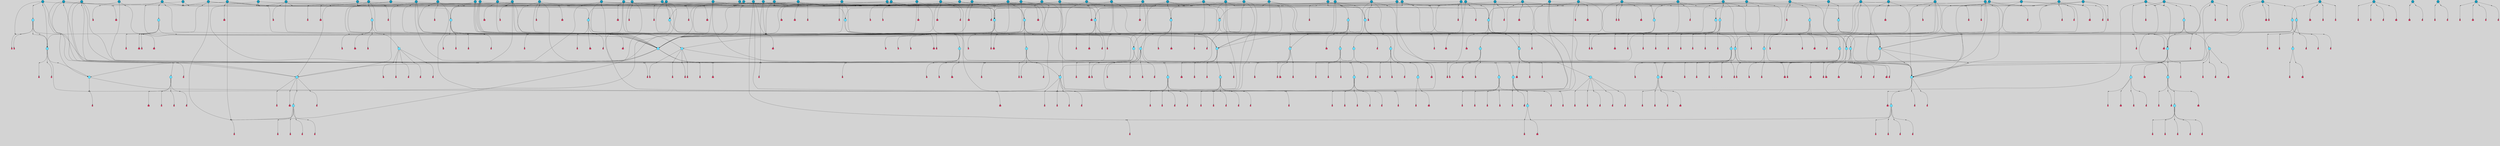 // File exported with GEGELATI v1.3.1
// On the 2024-04-08 17:44:57
// With the File::TPGGraphDotExporter
digraph{
	graph[pad = "0.212, 0.055" bgcolor = lightgray]
	node[shape=circle style = filled label = ""]
		T4 [fillcolor="#66ddff"]
		T9 [fillcolor="#66ddff"]
		T27 [fillcolor="#66ddff"]
		T111 [fillcolor="#66ddff"]
		T129 [fillcolor="#66ddff"]
		T195 [fillcolor="#1199bb"]
		T212 [fillcolor="#66ddff"]
		T323 [fillcolor="#66ddff"]
		T324 [fillcolor="#66ddff"]
		T327 [fillcolor="#66ddff"]
		T650 [fillcolor="#66ddff"]
		T651 [fillcolor="#66ddff"]
		T652 [fillcolor="#66ddff"]
		T653 [fillcolor="#66ddff"]
		T713 [fillcolor="#66ddff"]
		T729 [fillcolor="#66ddff"]
		T730 [fillcolor="#66ddff"]
		T731 [fillcolor="#66ddff"]
		T790 [fillcolor="#66ddff"]
		T791 [fillcolor="#66ddff"]
		T792 [fillcolor="#66ddff"]
		T793 [fillcolor="#1199bb"]
		T794 [fillcolor="#66ddff"]
		T795 [fillcolor="#66ddff"]
		T796 [fillcolor="#66ddff"]
		T804 [fillcolor="#66ddff"]
		T829 [fillcolor="#66ddff"]
		T845 [fillcolor="#66ddff"]
		T846 [fillcolor="#66ddff"]
		T848 [fillcolor="#66ddff"]
		T849 [fillcolor="#66ddff"]
		T850 [fillcolor="#66ddff"]
		T786 [fillcolor="#66ddff"]
		T851 [fillcolor="#66ddff"]
		T852 [fillcolor="#66ddff"]
		T853 [fillcolor="#66ddff"]
		T854 [fillcolor="#66ddff"]
		T855 [fillcolor="#66ddff"]
		T856 [fillcolor="#66ddff"]
		T862 [fillcolor="#1199bb"]
		T920 [fillcolor="#66ddff"]
		T923 [fillcolor="#66ddff"]
		T924 [fillcolor="#66ddff"]
		T925 [fillcolor="#66ddff"]
		T926 [fillcolor="#66ddff"]
		T1001 [fillcolor="#66ddff"]
		T1003 [fillcolor="#66ddff"]
		T1005 [fillcolor="#66ddff"]
		T1006 [fillcolor="#66ddff"]
		T1012 [fillcolor="#1199bb"]
		T1054 [fillcolor="#1199bb"]
		T1079 [fillcolor="#66ddff"]
		T1097 [fillcolor="#1199bb"]
		T1098 [fillcolor="#1199bb"]
		T1102 [fillcolor="#1199bb"]
		T1103 [fillcolor="#1199bb"]
		T1104 [fillcolor="#1199bb"]
		T1105 [fillcolor="#1199bb"]
		T1108 [fillcolor="#1199bb"]
		T1109 [fillcolor="#1199bb"]
		T1113 [fillcolor="#1199bb"]
		T1115 [fillcolor="#1199bb"]
		T1118 [fillcolor="#1199bb"]
		T1119 [fillcolor="#1199bb"]
		T1120 [fillcolor="#1199bb"]
		T1121 [fillcolor="#1199bb"]
		T1122 [fillcolor="#1199bb"]
		T1124 [fillcolor="#1199bb"]
		T1125 [fillcolor="#1199bb"]
		T1134 [fillcolor="#66ddff"]
		T1135 [fillcolor="#66ddff"]
		T1136 [fillcolor="#1199bb"]
		T1137 [fillcolor="#66ddff"]
		T1138 [fillcolor="#66ddff"]
		T1139 [fillcolor="#66ddff"]
		T1140 [fillcolor="#66ddff"]
		T1141 [fillcolor="#66ddff"]
		T1142 [fillcolor="#66ddff"]
		T1143 [fillcolor="#66ddff"]
		T1144 [fillcolor="#66ddff"]
		T1145 [fillcolor="#66ddff"]
		T1146 [fillcolor="#1199bb"]
		T1147 [fillcolor="#66ddff"]
		T1148 [fillcolor="#66ddff"]
		T1149 [fillcolor="#66ddff"]
		T1150 [fillcolor="#66ddff"]
		T1151 [fillcolor="#66ddff"]
		T1153 [fillcolor="#1199bb"]
		T1156 [fillcolor="#1199bb"]
		T1157 [fillcolor="#1199bb"]
		T1158 [fillcolor="#1199bb"]
		T1162 [fillcolor="#1199bb"]
		T1164 [fillcolor="#1199bb"]
		T1165 [fillcolor="#1199bb"]
		T1170 [fillcolor="#1199bb"]
		T1174 [fillcolor="#1199bb"]
		T1175 [fillcolor="#1199bb"]
		T1176 [fillcolor="#1199bb"]
		T1180 [fillcolor="#1199bb"]
		T1181 [fillcolor="#1199bb"]
		T714 [fillcolor="#1199bb"]
		T1182 [fillcolor="#1199bb"]
		T1187 [fillcolor="#1199bb"]
		T1193 [fillcolor="#1199bb"]
		T1194 [fillcolor="#1199bb"]
		T1195 [fillcolor="#1199bb"]
		T1196 [fillcolor="#1199bb"]
		T1171 [fillcolor="#1199bb"]
		T1197 [fillcolor="#1199bb"]
		T1200 [fillcolor="#1199bb"]
		T1201 [fillcolor="#1199bb"]
		T1202 [fillcolor="#1199bb"]
		T1203 [fillcolor="#1199bb"]
		T1204 [fillcolor="#1199bb"]
		T1205 [fillcolor="#1199bb"]
		T1206 [fillcolor="#1199bb"]
		T1207 [fillcolor="#1199bb"]
		T1208 [fillcolor="#1199bb"]
		T1211 [fillcolor="#1199bb"]
		T1214 [fillcolor="#1199bb"]
		T1215 [fillcolor="#1199bb"]
		T1217 [fillcolor="#1199bb"]
		T1219 [fillcolor="#1199bb"]
		T1222 [fillcolor="#1199bb"]
		T1224 [fillcolor="#66ddff"]
		T1226 [fillcolor="#66ddff"]
		T1229 [fillcolor="#66ddff"]
		T1230 [fillcolor="#1199bb"]
		T1232 [fillcolor="#66ddff"]
		T1233 [fillcolor="#1199bb"]
		T1236 [fillcolor="#1199bb"]
		T1246 [fillcolor="#1199bb"]
		T1248 [fillcolor="#1199bb"]
		T1252 [fillcolor="#1199bb"]
		T1255 [fillcolor="#1199bb"]
		T1256 [fillcolor="#1199bb"]
		T1257 [fillcolor="#1199bb"]
		T1261 [fillcolor="#1199bb"]
		T1265 [fillcolor="#1199bb"]
		T1267 [fillcolor="#1199bb"]
		T1269 [fillcolor="#1199bb"]
		T425 [fillcolor="#1199bb"]
		T1270 [fillcolor="#1199bb"]
		T1271 [fillcolor="#1199bb"]
		T1272 [fillcolor="#1199bb"]
		T1273 [fillcolor="#1199bb"]
		T1274 [fillcolor="#1199bb"]
		T1275 [fillcolor="#1199bb"]
		T1276 [fillcolor="#1199bb"]
		T1277 [fillcolor="#1199bb"]
		T1278 [fillcolor="#1199bb"]
		T597 [fillcolor="#1199bb"]
		P23851 [fillcolor="#cccccc" shape=point] //7|
		I23851 [shape=box style=invis label="0|2&2|4#2|6&#92;n5|3&0|6#0|1&#92;n4|7&2|6#0|5&#92;n7|6&0|7#0|5&#92;n10|7&2|2#1|1&#92;n"]
		P23851 -> I23851[style=invis]
		A16594 [fillcolor="#ff3366" shape=box margin=0.03 width=0 height=0 label="4"]
		T4 -> P23851 -> A16594
		P23852 [fillcolor="#cccccc" shape=point] //0|
		I23852 [shape=box style=invis label="2|5&0|1#0|6&#92;n6|1&2|2#2|7&#92;n8|0&0|3#1|4&#92;n4|3&2|5#2|4&#92;n8|1&2|4#0|0&#92;n6|6&0|1#2|6&#92;n11|7&2|4#2|5&#92;n6|2&2|4#0|2&#92;n8|5&2|4#2|4&#92;n2|1&2|1#2|2&#92;n2|7&2|5#2|6&#92;n9|7&0|5#0|4&#92;n1|2&0|5#2|6&#92;n4|2&2|3#2|7&#92;n3|3&2|1#0|2&#92;n"]
		P23852 -> I23852[style=invis]
		A16595 [fillcolor="#ff3366" shape=box margin=0.03 width=0 height=0 label="5"]
		T4 -> P23852 -> A16595
		P23853 [fillcolor="#cccccc" shape=point] //-6|
		I23853 [shape=box style=invis label="11|1&0|7#2|0&#92;n10|4&0|1#1|0&#92;n4|3&2|4#2|1&#92;n0|5&2|0#0|0&#92;n6|1&0|0#0|3&#92;n8|2&2|0#0|4&#92;n11|4&2|0#1|6&#92;n7|0&2|6#2|3&#92;n5|3&2|6#2|0&#92;n2|0&2|0#0|4&#92;n"]
		P23853 -> I23853[style=invis]
		A16596 [fillcolor="#ff3366" shape=box margin=0.03 width=0 height=0 label="9"]
		T9 -> P23853 -> A16596
		P23854 [fillcolor="#cccccc" shape=point] //2|
		I23854 [shape=box style=invis label="6|3&2|7#1|4&#92;n8|6&0|0#2|5&#92;n2|1&0|2#0|3&#92;n8|7&0|6#0|4&#92;n2|1&2|0#0|1&#92;n0|0&2|2#2|3&#92;n6|6&0|7#2|1&#92;n6|1&0|7#2|6&#92;n5|4&2|7#0|4&#92;n0|3&0|4#2|0&#92;n11|0&2|0#2|5&#92;n4|5&2|5#2|4&#92;n5|7&0|6#0|4&#92;n9|7&2|5#0|3&#92;n5|4&2|1#0|3&#92;n5|3&0|1#1|7&#92;n0|4&0|3#2|5&#92;n"]
		P23854 -> I23854[style=invis]
		A16597 [fillcolor="#ff3366" shape=box margin=0.03 width=0 height=0 label="10"]
		T9 -> P23854 -> A16597
		P23855 [fillcolor="#cccccc" shape=point] //-3|
		I23855 [shape=box style=invis label="8|1&2|3#0|5&#92;n0|6&0|5#0|5&#92;n3|7&2|1#0|6&#92;n3|5&0|1#0|0&#92;n9|5&2|0#0|4&#92;n3|5&0|2#0|3&#92;n10|6&2|4#1|0&#92;n9|4&2|7#2|6&#92;n1|7&2|5#2|2&#92;n"]
		P23855 -> I23855[style=invis]
		A16598 [fillcolor="#ff3366" shape=box margin=0.03 width=0 height=0 label="5"]
		T4 -> P23855 -> A16598
		P23856 [fillcolor="#cccccc" shape=point] //2|
		I23856 [shape=box style=invis label="9|1&2|3#0|1&#92;n5|2&2|0#2|4&#92;n3|6&2|5#2|7&#92;n7|0&2|5#0|4&#92;n1|2&0|3#0|5&#92;n7|3&2|7#0|0&#92;n"]
		P23856 -> I23856[style=invis]
		A16599 [fillcolor="#ff3366" shape=box margin=0.03 width=0 height=0 label="2"]
		T27 -> P23856 -> A16599
		P23857 [fillcolor="#cccccc" shape=point] //-6|
		I23857 [shape=box style=invis label="7|5&0|4#0|4&#92;n11|0&2|5#2|1&#92;n"]
		P23857 -> I23857[style=invis]
		A16600 [fillcolor="#ff3366" shape=box margin=0.03 width=0 height=0 label="3"]
		T27 -> P23857 -> A16600
		P23858 [fillcolor="#cccccc" shape=point] //3|
		I23858 [shape=box style=invis label="7|6&2|4#0|2&#92;n10|3&2|7#1|4&#92;n11|6&0|4#0|1&#92;n7|1&0|0#2|6&#92;n7|6&0|3#2|6&#92;n4|0&2|6#0|1&#92;n4|4&2|5#0|2&#92;n4|6&0|4#2|7&#92;n10|0&2|3#1|5&#92;n2|6&0|5#0|2&#92;n1|0&2|3#0|7&#92;n1|6&2|0#0|5&#92;n6|2&0|1#0|7&#92;n9|2&0|3#2|7&#92;n5|3&0|6#0|6&#92;n1|7&2|5#2|3&#92;n8|1&2|7#0|6&#92;n1|0&2|5#2|1&#92;n7|1&2|2#2|5&#92;n7|4&2|6#0|3&#92;n"]
		P23858 -> I23858[style=invis]
		A16601 [fillcolor="#ff3366" shape=box margin=0.03 width=0 height=0 label="4"]
		T27 -> P23858 -> A16601
		T27 -> P23852
		P23859 [fillcolor="#cccccc" shape=point] //0|
		I23859 [shape=box style=invis label="4|0&0|3#2|7&#92;n10|2&0|3#1|7&#92;n3|5&0|2#0|3&#92;n4|5&0|0#2|1&#92;n10|7&2|0#1|2&#92;n5|3&2|3#1|6&#92;n9|5&2|0#0|4&#92;n5|4&2|7#0|2&#92;n10|3&2|7#1|4&#92;n7|2&0|1#2|6&#92;n8|6&0|5#0|5&#92;n8|7&2|3#0|5&#92;n2|6&2|4#0|0&#92;n"]
		P23859 -> I23859[style=invis]
		A16602 [fillcolor="#ff3366" shape=box margin=0.03 width=0 height=0 label="5"]
		T27 -> P23859 -> A16602
		P23860 [fillcolor="#cccccc" shape=point] //-5|
		I23860 [shape=box style=invis label="0|0&2|3#0|2&#92;n10|5&0|6#1|3&#92;n7|3&0|6#2|3&#92;n3|4&0|6#0|6&#92;n10|5&0|2#1|1&#92;n5|0&0|1#0|3&#92;n6|6&2|5#1|5&#92;n7|4&0|2#1|7&#92;n5|7&0|1#2|5&#92;n1|5&0|0#0|3&#92;n7|5&2|1#2|6&#92;n9|0&0|2#0|0&#92;n4|0&2|4#0|0&#92;n4|6&0|0#2|3&#92;n3|1&0|6#2|5&#92;n7|7&2|1#2|3&#92;n9|4&2|2#0|6&#92;n"]
		P23860 -> I23860[style=invis]
		T111 -> P23860 -> T9
		P23861 [fillcolor="#cccccc" shape=point] //7|
		I23861 [shape=box style=invis label="7|4&2|1#2|0&#92;n4|1&2|4#2|3&#92;n5|0&2|0#2|2&#92;n6|1&2|4#2|6&#92;n"]
		P23861 -> I23861[style=invis]
		A16603 [fillcolor="#ff3366" shape=box margin=0.03 width=0 height=0 label="9"]
		T111 -> P23861 -> A16603
		P23862 [fillcolor="#cccccc" shape=point] //2|
		I23862 [shape=box style=invis label="3|0&2|0#0|1&#92;n11|2&0|7#1|6&#92;n8|7&2|4#0|5&#92;n5|3&0|2#2|6&#92;n4|4&2|4#2|6&#92;n3|0&0|7#0|1&#92;n2|7&2|2#2|5&#92;n9|3&2|6#2|7&#92;n7|7&0|0#0|4&#92;n6|1&2|4#1|3&#92;n5|4&2|0#1|6&#92;n1|3&0|7#0|4&#92;n"]
		P23862 -> I23862[style=invis]
		A16604 [fillcolor="#ff3366" shape=box margin=0.03 width=0 height=0 label="7"]
		T111 -> P23862 -> A16604
		T111 -> P23853
		P23863 [fillcolor="#cccccc" shape=point] //8|
		I23863 [shape=box style=invis label="9|0&0|1#2|0&#92;n10|1&2|5#1|4&#92;n8|2&2|6#0|4&#92;n2|4&2|5#2|3&#92;n4|2&2|2#0|2&#92;n7|5&0|2#0|0&#92;n8|2&2|1#1|3&#92;n8|7&0|7#2|1&#92;n1|1&0|0#0|7&#92;n5|6&2|5#1|0&#92;n6|6&2|5#0|0&#92;n11|4&0|3#2|6&#92;n4|2&2|4#0|7&#92;n5|6&0|1#2|0&#92;n11|3&0|2#0|7&#92;n"]
		P23863 -> I23863[style=invis]
		A16605 [fillcolor="#ff3366" shape=box margin=0.03 width=0 height=0 label="6"]
		T129 -> P23863 -> A16605
		P23864 [fillcolor="#cccccc" shape=point] //5|
		I23864 [shape=box style=invis label="3|0&2|0#0|1&#92;n3|0&0|7#0|1&#92;n5|3&0|2#2|6&#92;n4|4&2|4#2|6&#92;n11|2&0|7#1|6&#92;n2|7&2|2#2|5&#92;n9|3&2|6#2|7&#92;n7|7&0|0#0|4&#92;n6|1&2|4#2|3&#92;n5|4&2|0#1|6&#92;n1|3&0|7#0|4&#92;n"]
		P23864 -> I23864[style=invis]
		A16606 [fillcolor="#ff3366" shape=box margin=0.03 width=0 height=0 label="7"]
		T129 -> P23864 -> A16606
		P23865 [fillcolor="#cccccc" shape=point] //10|
		I23865 [shape=box style=invis label="4|5&2|7#2|1&#92;n1|7&2|3#0|6&#92;n3|5&2|2#0|3&#92;n10|3&0|7#1|4&#92;n7|1&0|4#2|6&#92;n10|2&0|3#1|7&#92;n9|5&2|0#0|4&#92;n4|0&0|3#2|7&#92;n11|4&2|6#1|2&#92;n5|4&2|7#0|2&#92;n2|6&2|4#0|0&#92;n6|5&0|7#2|1&#92;n5|3&2|3#1|6&#92;n10|7&2|0#1|2&#92;n"]
		P23865 -> I23865[style=invis]
		A16607 [fillcolor="#ff3366" shape=box margin=0.03 width=0 height=0 label="5"]
		T129 -> P23865 -> A16607
		P23866 [fillcolor="#cccccc" shape=point] //5|
		I23866 [shape=box style=invis label="9|4&2|3#1|3&#92;n0|4&2|4#0|5&#92;n6|1&2|6#2|5&#92;n4|0&0|5#2|0&#92;n"]
		P23866 -> I23866[style=invis]
		A16608 [fillcolor="#ff3366" shape=box margin=0.03 width=0 height=0 label="7"]
		T129 -> P23866 -> A16608
		P23867 [fillcolor="#cccccc" shape=point] //6|
		I23867 [shape=box style=invis label="9|4&2|7#0|6&#92;n8|4&0|1#1|0&#92;n1|3&0|0#2|1&#92;n2|4&0|6#2|2&#92;n5|1&2|5#0|7&#92;n3|0&0|3#2|6&#92;n2|2&2|6#0|2&#92;n8|4&0|4#2|2&#92;n5|1&2|4#0|3&#92;n9|4&0|6#0|6&#92;n5|0&2|2#1|5&#92;n11|7&0|0#1|1&#92;n0|4&0|3#0|3&#92;n7|7&2|4#2|5&#92;n1|5&0|1#2|1&#92;n"]
		P23867 -> I23867[style=invis]
		A16609 [fillcolor="#ff3366" shape=box margin=0.03 width=0 height=0 label="1"]
		T129 -> P23867 -> A16609
		P23868 [fillcolor="#cccccc" shape=point] //5|
		I23868 [shape=box style=invis label="3|0&2|0#2|1&#92;n3|0&0|7#0|1&#92;n5|3&0|2#2|6&#92;n4|4&2|4#2|6&#92;n5|4&2|0#1|6&#92;n2|7&2|2#2|5&#92;n1|3&0|7#0|4&#92;n11|6&2|2#0|7&#92;n7|7&0|0#0|4&#92;n6|1&2|4#2|3&#92;n11|0&0|7#1|6&#92;n9|3&2|6#2|7&#92;n"]
		P23868 -> I23868[style=invis]
		A16610 [fillcolor="#ff3366" shape=box margin=0.03 width=0 height=0 label="7"]
		T195 -> P23868 -> A16610
		P23869 [fillcolor="#cccccc" shape=point] //4|
		I23869 [shape=box style=invis label="7|1&0|6#0|1&#92;n6|7&2|7#1|7&#92;n10|1&2|1#1|1&#92;n9|6&2|2#1|4&#92;n4|7&0|4#2|2&#92;n9|6&0|5#1|1&#92;n10|0&2|6#1|6&#92;n5|1&0|1#2|3&#92;n10|1&0|5#1|0&#92;n3|4&2|3#0|0&#92;n8|2&0|5#2|4&#92;n1|6&2|0#0|0&#92;n2|3&0|1#2|6&#92;n5|2&2|2#1|6&#92;n2|2&0|1#2|1&#92;n3|1&2|7#0|3&#92;n6|7&2|3#0|4&#92;n"]
		P23869 -> I23869[style=invis]
		A16611 [fillcolor="#ff3366" shape=box margin=0.03 width=0 height=0 label="10"]
		T195 -> P23869 -> A16611
		P23870 [fillcolor="#cccccc" shape=point] //-4|
		I23870 [shape=box style=invis label="0|4&0|0#2|7&#92;n8|5&2|4#2|4&#92;n4|3&2|5#2|4&#92;n11|7&2|2#2|5&#92;n6|5&2|2#2|7&#92;n3|2&0|7#0|7&#92;n3|3&2|1#0|3&#92;n2|6&0|3#2|5&#92;n0|1&2|6#2|2&#92;n8|2&0|0#1|6&#92;n0|7&0|5#0|4&#92;n9|5&0|3#2|7&#92;n2|7&2|5#2|6&#92;n9|0&2|0#0|1&#92;n1|2&2|4#0|2&#92;n"]
		P23870 -> I23870[style=invis]
		T195 -> P23870 -> T27
		P23871 [fillcolor="#cccccc" shape=point] //7|
		I23871 [shape=box style=invis label="7|4&2|7#0|4&#92;n4|6&0|1#2|5&#92;n2|1&2|3#0|0&#92;n4|3&2|0#0|1&#92;n0|0&2|7#2|7&#92;n7|7&0|5#2|3&#92;n5|0&2|1#2|2&#92;n10|0&0|4#1|2&#92;n4|4&0|7#0|0&#92;n6|7&0|2#0|1&#92;n1|4&2|5#0|4&#92;n"]
		P23871 -> I23871[style=invis]
		A16612 [fillcolor="#ff3366" shape=box margin=0.03 width=0 height=0 label="0"]
		T195 -> P23871 -> A16612
		P23872 [fillcolor="#cccccc" shape=point] //6|
		I23872 [shape=box style=invis label="9|4&2|7#0|6&#92;n8|4&0|1#1|0&#92;n1|3&0|0#2|1&#92;n2|4&0|6#2|2&#92;n5|1&2|5#0|7&#92;n3|0&0|3#2|6&#92;n2|2&2|6#0|2&#92;n8|4&0|4#2|2&#92;n5|1&2|4#0|3&#92;n9|4&0|6#0|6&#92;n5|0&2|2#1|5&#92;n11|7&0|0#1|1&#92;n0|4&0|3#0|3&#92;n7|7&2|4#2|5&#92;n1|5&0|1#2|1&#92;n"]
		P23872 -> I23872[style=invis]
		A16613 [fillcolor="#ff3366" shape=box margin=0.03 width=0 height=0 label="1"]
		T212 -> P23872 -> A16613
		P23873 [fillcolor="#cccccc" shape=point] //5|
		I23873 [shape=box style=invis label="9|4&2|3#1|3&#92;n0|4&2|4#0|5&#92;n6|1&2|6#2|5&#92;n4|0&0|5#2|0&#92;n"]
		P23873 -> I23873[style=invis]
		A16614 [fillcolor="#ff3366" shape=box margin=0.03 width=0 height=0 label="7"]
		T212 -> P23873 -> A16614
		P23874 [fillcolor="#cccccc" shape=point] //5|
		I23874 [shape=box style=invis label="3|0&2|0#0|1&#92;n3|0&0|7#0|1&#92;n5|3&0|2#2|6&#92;n4|4&2|4#2|6&#92;n11|2&0|7#1|6&#92;n2|7&2|2#2|5&#92;n9|3&2|6#2|7&#92;n7|7&0|0#0|4&#92;n6|1&2|4#2|3&#92;n5|4&2|0#1|6&#92;n1|3&0|7#0|4&#92;n"]
		P23874 -> I23874[style=invis]
		A16615 [fillcolor="#ff3366" shape=box margin=0.03 width=0 height=0 label="7"]
		T212 -> P23874 -> A16615
		P23875 [fillcolor="#cccccc" shape=point] //8|
		I23875 [shape=box style=invis label="9|0&0|1#2|0&#92;n10|1&2|5#1|4&#92;n8|2&2|6#0|4&#92;n2|4&2|5#2|3&#92;n4|2&2|2#0|2&#92;n7|5&0|2#0|0&#92;n8|2&2|1#1|3&#92;n8|7&0|7#2|1&#92;n1|1&0|0#0|7&#92;n5|6&2|5#1|0&#92;n6|6&2|5#0|0&#92;n11|4&0|3#2|6&#92;n4|2&2|4#0|7&#92;n5|6&0|1#2|0&#92;n11|3&0|2#0|7&#92;n"]
		P23875 -> I23875[style=invis]
		A16616 [fillcolor="#ff3366" shape=box margin=0.03 width=0 height=0 label="6"]
		T212 -> P23875 -> A16616
		P23876 [fillcolor="#cccccc" shape=point] //10|
		I23876 [shape=box style=invis label="4|5&2|7#2|1&#92;n1|7&2|3#0|6&#92;n3|5&2|2#0|3&#92;n10|3&0|7#1|4&#92;n7|1&0|4#2|6&#92;n10|2&0|3#1|7&#92;n9|5&2|0#0|4&#92;n4|0&0|3#2|7&#92;n11|4&2|6#1|2&#92;n5|4&2|7#0|2&#92;n2|6&2|4#0|0&#92;n6|5&0|7#2|1&#92;n5|3&2|3#1|6&#92;n10|7&2|0#1|2&#92;n"]
		P23876 -> I23876[style=invis]
		A16617 [fillcolor="#ff3366" shape=box margin=0.03 width=0 height=0 label="5"]
		T212 -> P23876 -> A16617
		P23877 [fillcolor="#cccccc" shape=point] //-9|
		I23877 [shape=box style=invis label="2|0&2|0#2|1&#92;n4|4&2|4#2|6&#92;n9|1&0|3#1|7&#92;n5|3&0|2#2|6&#92;n2|7&2|2#2|5&#92;n5|4&2|0#1|6&#92;n3|0&0|7#0|1&#92;n1|3&0|7#0|4&#92;n11|6&2|2#0|7&#92;n7|7&0|0#0|4&#92;n11|0&0|7#1|6&#92;n9|3&2|6#2|7&#92;n"]
		P23877 -> I23877[style=invis]
		A16618 [fillcolor="#ff3366" shape=box margin=0.03 width=0 height=0 label="7"]
		T323 -> P23877 -> A16618
		P23878 [fillcolor="#cccccc" shape=point] //-4|
		I23878 [shape=box style=invis label="4|1&0|4#2|6&#92;n1|2&2|2#2|0&#92;n1|2&2|0#0|6&#92;n8|4&2|3#2|5&#92;n5|5&2|1#1|0&#92;n"]
		P23878 -> I23878[style=invis]
		A16619 [fillcolor="#ff3366" shape=box margin=0.03 width=0 height=0 label="12"]
		T324 -> P23878 -> A16619
		P23879 [fillcolor="#cccccc" shape=point] //8|
		I23879 [shape=box style=invis label="9|7&0|5#2|5&#92;n3|3&2|3#0|2&#92;n9|5&2|2#1|0&#92;n2|3&0|6#0|3&#92;n4|4&2|5#2|7&#92;n11|3&2|0#1|5&#92;n6|6&2|1#2|2&#92;n4|6&0|1#2|2&#92;n2|5&2|7#2|2&#92;n7|7&2|2#2|3&#92;n6|5&0|3#2|6&#92;n6|7&0|6#0|2&#92;n"]
		P23879 -> I23879[style=invis]
		A16620 [fillcolor="#ff3366" shape=box margin=0.03 width=0 height=0 label="14"]
		T323 -> P23879 -> A16620
		P23880 [fillcolor="#cccccc" shape=point] //-8|
		I23880 [shape=box style=invis label="7|5&0|4#2|4&#92;n"]
		P23880 -> I23880[style=invis]
		A16621 [fillcolor="#ff3366" shape=box margin=0.03 width=0 height=0 label="3"]
		T323 -> P23880 -> A16621
		P23881 [fillcolor="#cccccc" shape=point] //4|
		I23881 [shape=box style=invis label="4|3&0|6#0|3&#92;n5|7&2|3#2|2&#92;n5|6&0|7#1|2&#92;n1|4&2|6#0|3&#92;n8|4&2|1#2|5&#92;n9|5&2|4#1|4&#92;n2|4&0|5#0|7&#92;n10|0&0|6#1|3&#92;n3|0&0|6#0|2&#92;n2|7&2|7#2|6&#92;n5|2&0|5#1|5&#92;n10|4&2|5#1|7&#92;n4|0&0|4#2|4&#92;n11|1&0|4#2|6&#92;n10|6&2|0#1|4&#92;n9|7&0|3#1|4&#92;n4|5&2|7#0|6&#92;n11|5&2|6#2|3&#92;n0|3&0|5#0|1&#92;n"]
		P23881 -> I23881[style=invis]
		A16622 [fillcolor="#ff3366" shape=box margin=0.03 width=0 height=0 label="13"]
		T323 -> P23881 -> A16622
		P23882 [fillcolor="#cccccc" shape=point] //2|
		I23882 [shape=box style=invis label="4|1&0|4#2|6&#92;n5|5&2|1#1|0&#92;n1|0&2|0#0|6&#92;n8|4&2|3#2|5&#92;n"]
		P23882 -> I23882[style=invis]
		T323 -> P23882 -> T324
		P23883 [fillcolor="#cccccc" shape=point] //6|
		I23883 [shape=box style=invis label="3|0&2|7#2|2&#92;n3|2&0|4#2|5&#92;n5|1&0|2#1|0&#92;n8|7&0|1#2|0&#92;n8|5&0|3#0|6&#92;n0|2&0|2#2|3&#92;n1|5&2|5#0|5&#92;n5|6&0|6#0|7&#92;n6|7&0|0#2|6&#92;n1|2&2|3#0|0&#92;n7|7&2|3#0|4&#92;n0|7&2|7#0|6&#92;n1|0&2|2#2|7&#92;n4|4&0|1#0|0&#92;n"]
		P23883 -> I23883[style=invis]
		A16623 [fillcolor="#ff3366" shape=box margin=0.03 width=0 height=0 label="11"]
		T324 -> P23883 -> A16623
		P23884 [fillcolor="#cccccc" shape=point] //-4|
		I23884 [shape=box style=invis label="4|1&0|4#2|6&#92;n1|2&2|2#2|0&#92;n1|2&2|0#0|6&#92;n8|4&2|3#2|5&#92;n5|5&2|1#1|0&#92;n"]
		P23884 -> I23884[style=invis]
		A16624 [fillcolor="#ff3366" shape=box margin=0.03 width=0 height=0 label="12"]
		T327 -> P23884 -> A16624
		P23885 [fillcolor="#cccccc" shape=point] //6|
		I23885 [shape=box style=invis label="3|0&2|7#2|2&#92;n3|2&0|4#2|5&#92;n5|1&0|2#1|0&#92;n8|7&0|1#2|0&#92;n8|5&0|3#0|6&#92;n0|2&0|2#2|3&#92;n1|5&2|5#0|5&#92;n5|6&0|6#0|7&#92;n6|7&0|0#2|6&#92;n1|2&2|3#0|0&#92;n7|7&2|3#0|4&#92;n0|7&2|7#0|6&#92;n1|0&2|2#2|7&#92;n4|4&0|1#0|0&#92;n"]
		P23885 -> I23885[style=invis]
		A16625 [fillcolor="#ff3366" shape=box margin=0.03 width=0 height=0 label="11"]
		T327 -> P23885 -> A16625
		P23886 [fillcolor="#cccccc" shape=point] //-4|
		I23886 [shape=box style=invis label="4|1&0|4#2|6&#92;n1|2&2|2#2|0&#92;n1|2&2|0#0|6&#92;n8|4&2|3#2|5&#92;n5|5&2|1#1|0&#92;n"]
		P23886 -> I23886[style=invis]
		A16626 [fillcolor="#ff3366" shape=box margin=0.03 width=0 height=0 label="12"]
		T650 -> P23886 -> A16626
		P23887 [fillcolor="#cccccc" shape=point] //7|
		I23887 [shape=box style=invis label="7|4&2|7#0|4&#92;n4|6&0|1#2|5&#92;n2|1&2|3#0|0&#92;n4|3&2|0#0|1&#92;n0|0&2|7#2|7&#92;n7|7&0|5#2|3&#92;n5|0&2|1#2|2&#92;n10|0&0|4#1|2&#92;n4|4&0|7#0|0&#92;n6|7&0|2#0|1&#92;n1|4&2|5#0|4&#92;n"]
		P23887 -> I23887[style=invis]
		A16627 [fillcolor="#ff3366" shape=box margin=0.03 width=0 height=0 label="0"]
		T651 -> P23887 -> A16627
		P23888 [fillcolor="#cccccc" shape=point] //0|
		I23888 [shape=box style=invis label="4|0&0|3#2|7&#92;n10|2&0|3#1|7&#92;n3|5&0|2#0|3&#92;n4|5&0|0#2|1&#92;n10|7&2|0#1|2&#92;n5|3&2|3#1|6&#92;n9|5&2|0#0|4&#92;n5|4&2|7#0|2&#92;n10|3&2|7#1|4&#92;n7|2&0|1#2|6&#92;n8|6&0|5#0|5&#92;n8|7&2|3#0|5&#92;n2|6&2|4#0|0&#92;n"]
		P23888 -> I23888[style=invis]
		A16628 [fillcolor="#ff3366" shape=box margin=0.03 width=0 height=0 label="5"]
		T653 -> P23888 -> A16628
		P23889 [fillcolor="#cccccc" shape=point] //0|
		I23889 [shape=box style=invis label="2|5&0|1#0|6&#92;n6|1&2|2#2|7&#92;n8|0&0|3#1|4&#92;n4|3&2|5#2|4&#92;n8|1&2|4#0|0&#92;n6|6&0|1#2|6&#92;n11|7&2|4#2|5&#92;n6|2&2|4#0|2&#92;n8|5&2|4#2|4&#92;n2|1&2|1#2|2&#92;n2|7&2|5#2|6&#92;n9|7&0|5#0|4&#92;n1|2&0|5#2|6&#92;n4|2&2|3#2|7&#92;n3|3&2|1#0|2&#92;n"]
		P23889 -> I23889[style=invis]
		A16629 [fillcolor="#ff3366" shape=box margin=0.03 width=0 height=0 label="5"]
		T653 -> P23889 -> A16629
		P23890 [fillcolor="#cccccc" shape=point] //3|
		I23890 [shape=box style=invis label="7|6&2|4#0|2&#92;n10|3&2|7#1|4&#92;n11|6&0|4#0|1&#92;n7|1&0|0#2|6&#92;n7|6&0|3#2|6&#92;n4|0&2|6#0|1&#92;n4|4&2|5#0|2&#92;n4|6&0|4#2|7&#92;n10|0&2|3#1|5&#92;n2|6&0|5#0|2&#92;n1|0&2|3#0|7&#92;n1|6&2|0#0|5&#92;n6|2&0|1#0|7&#92;n9|2&0|3#2|7&#92;n5|3&0|6#0|6&#92;n1|7&2|5#2|3&#92;n8|1&2|7#0|6&#92;n1|0&2|5#2|1&#92;n7|1&2|2#2|5&#92;n7|4&2|6#0|3&#92;n"]
		P23890 -> I23890[style=invis]
		A16630 [fillcolor="#ff3366" shape=box margin=0.03 width=0 height=0 label="4"]
		T653 -> P23890 -> A16630
		P23891 [fillcolor="#cccccc" shape=point] //-9|
		I23891 [shape=box style=invis label="4|7&2|6#0|5&#92;n11|3&0|2#2|6&#92;n10|2&2|4#1|6&#92;n3|0&2|6#2|7&#92;n4|3&0|5#0|7&#92;n2|3&0|7#0|7&#92;n10|6&0|7#1|5&#92;n10|1&2|2#1|1&#92;n1|7&0|3#2|6&#92;n"]
		P23891 -> I23891[style=invis]
		A16631 [fillcolor="#ff3366" shape=box margin=0.03 width=0 height=0 label="4"]
		T650 -> P23891 -> A16631
		P23892 [fillcolor="#cccccc" shape=point] //8|
		I23892 [shape=box style=invis label="9|0&0|1#2|0&#92;n10|1&2|5#1|4&#92;n8|2&2|6#0|4&#92;n2|4&2|5#2|3&#92;n4|2&2|2#0|2&#92;n7|5&0|2#0|0&#92;n8|2&2|1#1|3&#92;n8|7&0|7#2|1&#92;n1|1&0|0#0|7&#92;n5|6&2|5#1|0&#92;n6|6&2|5#0|0&#92;n11|4&0|3#2|6&#92;n4|2&2|4#0|7&#92;n5|6&0|1#2|0&#92;n11|3&0|2#0|7&#92;n"]
		P23892 -> I23892[style=invis]
		A16632 [fillcolor="#ff3366" shape=box margin=0.03 width=0 height=0 label="6"]
		T652 -> P23892 -> A16632
		P23893 [fillcolor="#cccccc" shape=point] //-6|
		I23893 [shape=box style=invis label="9|0&2|0#0|1&#92;n3|2&0|2#0|3&#92;n5|4&0|5#1|7&#92;n2|1&0|4#0|3&#92;n9|2&2|0#2|4&#92;n7|6&0|4#0|2&#92;n2|3&0|6#2|6&#92;n1|2&0|3#2|0&#92;n"]
		P23893 -> I23893[style=invis]
		T650 -> P23893 -> T652
		P23894 [fillcolor="#cccccc" shape=point] //5|
		I23894 [shape=box style=invis label="3|0&2|0#0|1&#92;n3|0&0|7#0|1&#92;n5|3&0|2#2|6&#92;n4|4&2|4#2|6&#92;n11|2&0|7#1|6&#92;n2|7&2|2#2|5&#92;n9|3&2|6#2|7&#92;n7|7&0|0#0|4&#92;n6|1&2|4#2|3&#92;n5|4&2|0#1|6&#92;n1|3&0|7#0|4&#92;n"]
		P23894 -> I23894[style=invis]
		A16633 [fillcolor="#ff3366" shape=box margin=0.03 width=0 height=0 label="7"]
		T652 -> P23894 -> A16633
		P23895 [fillcolor="#cccccc" shape=point] //-10|
		I23895 [shape=box style=invis label="3|6&0|0#0|4&#92;n4|1&2|4#0|1&#92;n5|1&0|1#0|4&#92;n5|5&2|6#0|5&#92;n6|5&0|6#0|3&#92;n11|1&2|0#0|1&#92;n0|7&2|0#0|3&#92;n1|2&0|6#0|1&#92;n8|0&0|4#2|0&#92;n0|4&0|7#2|7&#92;n7|0&2|7#1|3&#92;n3|1&0|5#2|5&#92;n5|1&0|4#0|3&#92;n2|2&0|2#0|0&#92;n8|3&0|1#0|7&#92;n3|0&0|3#0|5&#92;n7|2&0|5#2|0&#92;n6|3&2|7#1|5&#92;n4|7&2|7#2|1&#92;n"]
		P23895 -> I23895[style=invis]
		A16634 [fillcolor="#ff3366" shape=box margin=0.03 width=0 height=0 label="14"]
		T652 -> P23895 -> A16634
		P23896 [fillcolor="#cccccc" shape=point] //5|
		I23896 [shape=box style=invis label="0|5&2|3#0|1&#92;n0|6&2|1#2|4&#92;n6|2&2|6#0|7&#92;n7|4&0|3#0|1&#92;n5|4&0|7#1|6&#92;n9|1&0|5#2|2&#92;n6|3&2|3#1|7&#92;n11|7&2|4#1|6&#92;n2|5&0|1#0|0&#92;n4|7&0|0#0|2&#92;n6|2&0|6#0|0&#92;n2|1&2|6#2|4&#92;n10|0&2|0#1|0&#92;n6|6&2|4#0|6&#92;n"]
		P23896 -> I23896[style=invis]
		A16635 [fillcolor="#ff3366" shape=box margin=0.03 width=0 height=0 label="8"]
		T652 -> P23896 -> A16635
		P23897 [fillcolor="#cccccc" shape=point] //-2|
		I23897 [shape=box style=invis label="1|3&0|2#0|7&#92;n6|1&0|7#0|0&#92;n6|1&2|4#1|7&#92;n3|0&2|3#0|3&#92;n0|2&0|7#2|6&#92;n"]
		P23897 -> I23897[style=invis]
		T650 -> P23897 -> T651
		P23898 [fillcolor="#cccccc" shape=point] //5|
		I23898 [shape=box style=invis label="3|0&2|0#2|1&#92;n3|0&0|7#0|1&#92;n5|3&0|2#2|6&#92;n4|4&2|4#2|6&#92;n5|4&2|0#1|6&#92;n2|7&2|2#2|5&#92;n1|3&0|7#0|4&#92;n11|6&2|2#0|7&#92;n7|7&0|0#0|4&#92;n6|1&2|4#2|3&#92;n11|0&0|7#1|6&#92;n9|3&2|6#2|7&#92;n"]
		P23898 -> I23898[style=invis]
		A16636 [fillcolor="#ff3366" shape=box margin=0.03 width=0 height=0 label="7"]
		T651 -> P23898 -> A16636
		P23899 [fillcolor="#cccccc" shape=point] //4|
		I23899 [shape=box style=invis label="7|1&0|6#0|1&#92;n6|7&2|7#1|7&#92;n10|1&2|1#1|1&#92;n9|6&2|2#1|4&#92;n4|7&0|4#2|2&#92;n9|6&0|5#1|1&#92;n10|0&2|6#1|6&#92;n5|1&0|1#2|3&#92;n10|1&0|5#1|0&#92;n3|4&2|3#0|0&#92;n8|2&0|5#2|4&#92;n1|6&2|0#0|0&#92;n2|3&0|1#2|6&#92;n5|2&2|2#1|6&#92;n2|2&0|1#2|1&#92;n3|1&2|7#0|3&#92;n6|7&2|3#0|4&#92;n"]
		P23899 -> I23899[style=invis]
		A16637 [fillcolor="#ff3366" shape=box margin=0.03 width=0 height=0 label="10"]
		T651 -> P23899 -> A16637
		P23900 [fillcolor="#cccccc" shape=point] //-1|
		I23900 [shape=box style=invis label="5|7&2|4#0|7&#92;n6|4&2|4#2|6&#92;n3|0&0|5#0|0&#92;n9|5&0|7#1|4&#92;n8|0&0|2#2|1&#92;n3|0&2|6#0|7&#92;n1|7&2|5#2|5&#92;n9|4&0|2#0|6&#92;n4|4&2|5#0|6&#92;n"]
		P23900 -> I23900[style=invis]
		A16638 [fillcolor="#ff3366" shape=box margin=0.03 width=0 height=0 label="7"]
		T650 -> P23900 -> A16638
		P23901 [fillcolor="#cccccc" shape=point] //-4|
		I23901 [shape=box style=invis label="0|4&0|0#2|7&#92;n8|5&2|4#2|4&#92;n4|3&2|5#2|4&#92;n11|7&2|2#2|5&#92;n6|5&2|2#2|7&#92;n3|2&0|7#0|7&#92;n3|3&2|1#0|3&#92;n2|6&0|3#2|5&#92;n0|1&2|6#2|2&#92;n8|2&0|0#1|6&#92;n0|7&0|5#0|4&#92;n9|5&0|3#2|7&#92;n2|7&2|5#2|6&#92;n9|0&2|0#0|1&#92;n1|2&2|4#0|2&#92;n"]
		P23901 -> I23901[style=invis]
		T651 -> P23901 -> T653
		P23902 [fillcolor="#cccccc" shape=point] //2|
		I23902 [shape=box style=invis label="9|1&2|3#0|1&#92;n5|2&2|0#2|4&#92;n3|6&2|5#2|7&#92;n7|0&2|5#0|4&#92;n1|2&0|3#0|5&#92;n7|3&2|7#0|0&#92;n"]
		P23902 -> I23902[style=invis]
		A16639 [fillcolor="#ff3366" shape=box margin=0.03 width=0 height=0 label="2"]
		T653 -> P23902 -> A16639
		P23903 [fillcolor="#cccccc" shape=point] //-6|
		I23903 [shape=box style=invis label="7|5&0|4#0|4&#92;n11|0&2|5#2|1&#92;n"]
		P23903 -> I23903[style=invis]
		A16640 [fillcolor="#ff3366" shape=box margin=0.03 width=0 height=0 label="3"]
		T653 -> P23903 -> A16640
		P23904 [fillcolor="#cccccc" shape=point] //-4|
		I23904 [shape=box style=invis label="11|1&0|2#0|6&#92;n3|0&2|3#0|5&#92;n"]
		P23904 -> I23904[style=invis]
		T713 -> P23904 -> T111
		P23905 [fillcolor="#cccccc" shape=point] //-3|
		I23905 [shape=box style=invis label="11|1&0|2#0|6&#92;n3|0&0|3#0|2&#92;n7|5&2|3#0|2&#92;n"]
		P23905 -> I23905[style=invis]
		T713 -> P23905 -> T111
		P23906 [fillcolor="#cccccc" shape=point] //-1|
		I23906 [shape=box style=invis label="5|6&2|7#2|1&#92;n2|0&0|6#2|3&#92;n1|7&0|6#0|4&#92;n10|0&0|7#1|5&#92;n7|1&2|0#1|7&#92;n2|5&2|3#0|5&#92;n3|1&0|0#0|3&#92;n9|3&0|6#1|7&#92;n1|7&0|6#2|6&#92;n"]
		P23906 -> I23906[style=invis]
		T713 -> P23906 -> T9
		P23907 [fillcolor="#cccccc" shape=point] //-6|
		I23907 [shape=box style=invis label="0|3&0|5#0|4&#92;n6|4&0|3#1|0&#92;n1|2&2|2#2|2&#92;n1|1&0|6#0|4&#92;n4|7&2|6#2|6&#92;n5|2&2|2#1|3&#92;n4|1&0|6#2|4&#92;n6|7&0|2#2|0&#92;n3|0&0|4#2|5&#92;n5|4&0|4#1|3&#92;n"]
		P23907 -> I23907[style=invis]
		A16641 [fillcolor="#ff3366" shape=box margin=0.03 width=0 height=0 label="2"]
		T713 -> P23907 -> A16641
		P23908 [fillcolor="#cccccc" shape=point] //-6|
		I23908 [shape=box style=invis label="11|0&2|0#1|1&#92;n3|6&0|6#0|0&#92;n1|4&0|0#2|4&#92;n1|3&0|0#2|1&#92;n7|5&2|2#1|3&#92;n11|7&2|6#1|7&#92;n5|2&0|6#1|5&#92;n9|5&0|6#0|3&#92;n2|2&2|7#0|5&#92;n9|3&2|2#2|0&#92;n11|0&2|7#0|1&#92;n1|1&2|0#0|1&#92;n6|6&0|6#1|2&#92;n11|5&2|7#2|4&#92;n2|0&2|7#2|5&#92;n2|4&2|2#0|0&#92;n6|1&2|1#1|7&#92;n10|7&2|5#1|6&#92;n9|7&0|1#0|3&#92;n"]
		P23908 -> I23908[style=invis]
		A16642 [fillcolor="#ff3366" shape=box margin=0.03 width=0 height=0 label="1"]
		T713 -> P23908 -> A16642
		P23909 [fillcolor="#cccccc" shape=point] //5|
		I23909 [shape=box style=invis label="0|5&2|3#0|1&#92;n0|6&2|1#2|4&#92;n6|2&2|6#0|7&#92;n7|4&0|3#0|1&#92;n5|4&0|7#1|6&#92;n9|1&0|5#2|2&#92;n6|3&2|3#1|7&#92;n11|7&2|4#1|6&#92;n2|5&0|1#0|0&#92;n4|7&0|0#0|2&#92;n6|2&0|6#0|0&#92;n2|1&2|6#2|4&#92;n10|0&2|0#1|0&#92;n6|6&2|4#0|6&#92;n"]
		P23909 -> I23909[style=invis]
		A16643 [fillcolor="#ff3366" shape=box margin=0.03 width=0 height=0 label="8"]
		T730 -> P23909 -> A16643
		P23910 [fillcolor="#cccccc" shape=point] //-10|
		I23910 [shape=box style=invis label="3|6&0|0#0|4&#92;n4|1&2|4#0|1&#92;n5|1&0|1#0|4&#92;n5|5&2|6#0|5&#92;n6|5&0|6#0|3&#92;n11|1&2|0#0|1&#92;n0|7&2|0#0|3&#92;n1|2&0|6#0|1&#92;n8|0&0|4#2|0&#92;n0|4&0|7#2|7&#92;n7|0&2|7#1|3&#92;n3|1&0|5#2|5&#92;n5|1&0|4#0|3&#92;n2|2&0|2#0|0&#92;n8|3&0|1#0|7&#92;n3|0&0|3#0|5&#92;n7|2&0|5#2|0&#92;n6|3&2|7#1|5&#92;n4|7&2|7#2|1&#92;n"]
		P23910 -> I23910[style=invis]
		A16644 [fillcolor="#ff3366" shape=box margin=0.03 width=0 height=0 label="14"]
		T730 -> P23910 -> A16644
		P23911 [fillcolor="#cccccc" shape=point] //5|
		I23911 [shape=box style=invis label="3|0&2|0#0|1&#92;n3|0&0|7#0|1&#92;n5|3&0|2#2|6&#92;n4|4&2|4#2|6&#92;n11|2&0|7#1|6&#92;n2|7&2|2#2|5&#92;n9|3&2|6#2|7&#92;n7|7&0|0#0|4&#92;n6|1&2|4#2|3&#92;n5|4&2|0#1|6&#92;n1|3&0|7#0|4&#92;n"]
		P23911 -> I23911[style=invis]
		A16645 [fillcolor="#ff3366" shape=box margin=0.03 width=0 height=0 label="7"]
		T730 -> P23911 -> A16645
		P23912 [fillcolor="#cccccc" shape=point] //5|
		I23912 [shape=box style=invis label="3|0&2|0#2|1&#92;n3|0&0|7#0|1&#92;n5|3&0|2#2|6&#92;n4|4&2|4#2|6&#92;n5|4&2|0#1|6&#92;n2|7&2|2#2|5&#92;n1|3&0|7#0|4&#92;n11|6&2|2#0|7&#92;n7|7&0|0#0|4&#92;n6|1&2|4#2|3&#92;n11|0&0|7#1|6&#92;n9|3&2|6#2|7&#92;n"]
		P23912 -> I23912[style=invis]
		A16646 [fillcolor="#ff3366" shape=box margin=0.03 width=0 height=0 label="7"]
		T729 -> P23912 -> A16646
		P23913 [fillcolor="#cccccc" shape=point] //4|
		I23913 [shape=box style=invis label="7|1&0|6#0|1&#92;n6|7&2|7#1|7&#92;n10|1&2|1#1|1&#92;n9|6&2|2#1|4&#92;n4|7&0|4#2|2&#92;n9|6&0|5#1|1&#92;n10|0&2|6#1|6&#92;n5|1&0|1#2|3&#92;n10|1&0|5#1|0&#92;n3|4&2|3#0|0&#92;n8|2&0|5#2|4&#92;n1|6&2|0#0|0&#92;n2|3&0|1#2|6&#92;n5|2&2|2#1|6&#92;n2|2&0|1#2|1&#92;n3|1&2|7#0|3&#92;n6|7&2|3#0|4&#92;n"]
		P23913 -> I23913[style=invis]
		A16647 [fillcolor="#ff3366" shape=box margin=0.03 width=0 height=0 label="10"]
		T729 -> P23913 -> A16647
		P23914 [fillcolor="#cccccc" shape=point] //-4|
		I23914 [shape=box style=invis label="0|4&0|0#2|7&#92;n8|5&2|4#2|4&#92;n4|3&2|5#2|4&#92;n11|7&2|2#2|5&#92;n6|5&2|2#2|7&#92;n3|2&0|7#0|7&#92;n3|3&2|1#0|3&#92;n2|6&0|3#2|5&#92;n0|1&2|6#2|2&#92;n8|2&0|0#1|6&#92;n0|7&0|5#0|4&#92;n9|5&0|3#2|7&#92;n2|7&2|5#2|6&#92;n9|0&2|0#0|1&#92;n1|2&2|4#0|2&#92;n"]
		P23914 -> I23914[style=invis]
		T729 -> P23914 -> T731
		P23915 [fillcolor="#cccccc" shape=point] //7|
		I23915 [shape=box style=invis label="7|4&2|7#0|4&#92;n4|6&0|1#2|5&#92;n2|1&2|3#0|0&#92;n4|3&2|0#0|1&#92;n0|0&2|7#2|7&#92;n7|7&0|5#2|3&#92;n5|0&2|1#2|2&#92;n10|0&0|4#1|2&#92;n4|4&0|7#0|0&#92;n6|7&0|2#0|1&#92;n1|4&2|5#0|4&#92;n"]
		P23915 -> I23915[style=invis]
		A16648 [fillcolor="#ff3366" shape=box margin=0.03 width=0 height=0 label="0"]
		T729 -> P23915 -> A16648
		P23916 [fillcolor="#cccccc" shape=point] //8|
		I23916 [shape=box style=invis label="9|0&0|1#2|0&#92;n10|1&2|5#1|4&#92;n8|2&2|6#0|4&#92;n2|4&2|5#2|3&#92;n4|2&2|2#0|2&#92;n7|5&0|2#0|0&#92;n8|2&2|1#1|3&#92;n8|7&0|7#2|1&#92;n1|1&0|0#0|7&#92;n5|6&2|5#1|0&#92;n6|6&2|5#0|0&#92;n11|4&0|3#2|6&#92;n4|2&2|4#0|7&#92;n5|6&0|1#2|0&#92;n11|3&0|2#0|7&#92;n"]
		P23916 -> I23916[style=invis]
		A16649 [fillcolor="#ff3366" shape=box margin=0.03 width=0 height=0 label="6"]
		T730 -> P23916 -> A16649
		P23917 [fillcolor="#cccccc" shape=point] //2|
		I23917 [shape=box style=invis label="9|1&2|3#0|1&#92;n5|2&2|0#2|4&#92;n3|6&2|5#2|7&#92;n7|0&2|5#0|4&#92;n1|2&0|3#0|5&#92;n7|3&2|7#0|0&#92;n"]
		P23917 -> I23917[style=invis]
		A16650 [fillcolor="#ff3366" shape=box margin=0.03 width=0 height=0 label="2"]
		T731 -> P23917 -> A16650
		P23918 [fillcolor="#cccccc" shape=point] //-6|
		I23918 [shape=box style=invis label="7|5&0|4#0|4&#92;n11|0&2|5#2|1&#92;n"]
		P23918 -> I23918[style=invis]
		A16651 [fillcolor="#ff3366" shape=box margin=0.03 width=0 height=0 label="3"]
		T731 -> P23918 -> A16651
		P23919 [fillcolor="#cccccc" shape=point] //0|
		I23919 [shape=box style=invis label="4|0&0|3#2|7&#92;n10|2&0|3#1|7&#92;n3|5&0|2#0|3&#92;n4|5&0|0#2|1&#92;n10|7&2|0#1|2&#92;n5|3&2|3#1|6&#92;n9|5&2|0#0|4&#92;n5|4&2|7#0|2&#92;n10|3&2|7#1|4&#92;n7|2&0|1#2|6&#92;n8|6&0|5#0|5&#92;n8|7&2|3#0|5&#92;n2|6&2|4#0|0&#92;n"]
		P23919 -> I23919[style=invis]
		A16652 [fillcolor="#ff3366" shape=box margin=0.03 width=0 height=0 label="5"]
		T731 -> P23919 -> A16652
		P23920 [fillcolor="#cccccc" shape=point] //3|
		I23920 [shape=box style=invis label="7|6&2|4#0|2&#92;n10|3&2|7#1|4&#92;n11|6&0|4#0|1&#92;n7|1&0|0#2|6&#92;n7|6&0|3#2|6&#92;n4|0&2|6#0|1&#92;n4|4&2|5#0|2&#92;n4|6&0|4#2|7&#92;n10|0&2|3#1|5&#92;n2|6&0|5#0|2&#92;n1|0&2|3#0|7&#92;n1|6&2|0#0|5&#92;n6|2&0|1#0|7&#92;n9|2&0|3#2|7&#92;n5|3&0|6#0|6&#92;n1|7&2|5#2|3&#92;n8|1&2|7#0|6&#92;n1|0&2|5#2|1&#92;n7|1&2|2#2|5&#92;n7|4&2|6#0|3&#92;n"]
		P23920 -> I23920[style=invis]
		A16653 [fillcolor="#ff3366" shape=box margin=0.03 width=0 height=0 label="4"]
		T731 -> P23920 -> A16653
		P23921 [fillcolor="#cccccc" shape=point] //0|
		I23921 [shape=box style=invis label="2|5&0|1#0|6&#92;n6|1&2|2#2|7&#92;n8|0&0|3#1|4&#92;n4|3&2|5#2|4&#92;n8|1&2|4#0|0&#92;n6|6&0|1#2|6&#92;n11|7&2|4#2|5&#92;n6|2&2|4#0|2&#92;n8|5&2|4#2|4&#92;n2|1&2|1#2|2&#92;n2|7&2|5#2|6&#92;n9|7&0|5#0|4&#92;n1|2&0|5#2|6&#92;n4|2&2|3#2|7&#92;n3|3&2|1#0|2&#92;n"]
		P23921 -> I23921[style=invis]
		A16654 [fillcolor="#ff3366" shape=box margin=0.03 width=0 height=0 label="5"]
		T731 -> P23921 -> A16654
		P23922 [fillcolor="#cccccc" shape=point] //-6|
		I23922 [shape=box style=invis label="7|5&0|4#0|4&#92;n11|0&2|5#2|1&#92;n"]
		P23922 -> I23922[style=invis]
		A16655 [fillcolor="#ff3366" shape=box margin=0.03 width=0 height=0 label="3"]
		T792 -> P23922 -> A16655
		P23923 [fillcolor="#cccccc" shape=point] //2|
		I23923 [shape=box style=invis label="9|1&2|3#0|1&#92;n5|2&2|0#2|4&#92;n3|6&2|5#2|7&#92;n7|0&2|5#0|4&#92;n1|2&0|3#0|5&#92;n7|3&2|7#0|0&#92;n"]
		P23923 -> I23923[style=invis]
		A16656 [fillcolor="#ff3366" shape=box margin=0.03 width=0 height=0 label="2"]
		T792 -> P23923 -> A16656
		P23924 [fillcolor="#cccccc" shape=point] //0|
		I23924 [shape=box style=invis label="2|5&0|1#0|6&#92;n6|1&2|2#2|7&#92;n8|0&0|3#1|4&#92;n4|3&2|5#2|4&#92;n8|1&2|4#0|0&#92;n6|6&0|1#2|6&#92;n11|7&2|4#2|5&#92;n6|2&2|4#0|2&#92;n8|5&2|4#2|4&#92;n2|1&2|1#2|2&#92;n2|7&2|5#2|6&#92;n9|7&0|5#0|4&#92;n1|2&0|5#2|6&#92;n4|2&2|3#2|7&#92;n3|3&2|1#0|2&#92;n"]
		P23924 -> I23924[style=invis]
		A16657 [fillcolor="#ff3366" shape=box margin=0.03 width=0 height=0 label="5"]
		T792 -> P23924 -> A16657
		P23925 [fillcolor="#cccccc" shape=point] //-4|
		I23925 [shape=box style=invis label="0|4&0|0#2|7&#92;n8|5&2|4#2|4&#92;n4|3&2|5#2|4&#92;n11|7&2|2#2|5&#92;n6|5&2|2#2|7&#92;n3|2&0|7#0|7&#92;n3|3&2|1#0|3&#92;n2|6&0|3#2|5&#92;n0|1&2|6#2|2&#92;n8|2&0|0#1|6&#92;n0|7&0|5#0|4&#92;n9|5&0|3#2|7&#92;n2|7&2|5#2|6&#92;n9|0&2|0#0|1&#92;n1|2&2|4#0|2&#92;n"]
		P23925 -> I23925[style=invis]
		T791 -> P23925 -> T792
		P23926 [fillcolor="#cccccc" shape=point] //5|
		I23926 [shape=box style=invis label="3|0&2|0#0|1&#92;n3|0&0|7#0|1&#92;n5|3&0|2#2|6&#92;n4|4&2|4#2|6&#92;n11|2&0|7#1|6&#92;n2|7&2|2#2|5&#92;n9|3&2|6#2|7&#92;n7|7&0|0#0|4&#92;n6|1&2|4#2|3&#92;n5|4&2|0#1|6&#92;n1|3&0|7#0|4&#92;n"]
		P23926 -> I23926[style=invis]
		A16658 [fillcolor="#ff3366" shape=box margin=0.03 width=0 height=0 label="7"]
		T790 -> P23926 -> A16658
		P23927 [fillcolor="#cccccc" shape=point] //8|
		I23927 [shape=box style=invis label="9|0&0|1#2|0&#92;n10|1&2|5#1|4&#92;n8|2&2|6#0|4&#92;n2|4&2|5#2|3&#92;n4|2&2|2#0|2&#92;n7|5&0|2#0|0&#92;n8|2&2|1#1|3&#92;n8|7&0|7#2|1&#92;n1|1&0|0#0|7&#92;n5|6&2|5#1|0&#92;n6|6&2|5#0|0&#92;n11|4&0|3#2|6&#92;n4|2&2|4#0|7&#92;n5|6&0|1#2|0&#92;n11|3&0|2#0|7&#92;n"]
		P23927 -> I23927[style=invis]
		A16659 [fillcolor="#ff3366" shape=box margin=0.03 width=0 height=0 label="6"]
		T790 -> P23927 -> A16659
		P23928 [fillcolor="#cccccc" shape=point] //3|
		I23928 [shape=box style=invis label="7|6&2|4#0|2&#92;n10|3&2|7#1|4&#92;n11|6&0|4#0|1&#92;n7|1&0|0#2|6&#92;n7|6&0|3#2|6&#92;n4|0&2|6#0|1&#92;n4|4&2|5#0|2&#92;n4|6&0|4#2|7&#92;n10|0&2|3#1|5&#92;n2|6&0|5#0|2&#92;n1|0&2|3#0|7&#92;n1|6&2|0#0|5&#92;n6|2&0|1#0|7&#92;n9|2&0|3#2|7&#92;n5|3&0|6#0|6&#92;n1|7&2|5#2|3&#92;n8|1&2|7#0|6&#92;n1|0&2|5#2|1&#92;n7|1&2|2#2|5&#92;n7|4&2|6#0|3&#92;n"]
		P23928 -> I23928[style=invis]
		A16660 [fillcolor="#ff3366" shape=box margin=0.03 width=0 height=0 label="4"]
		T792 -> P23928 -> A16660
		P23929 [fillcolor="#cccccc" shape=point] //-10|
		I23929 [shape=box style=invis label="3|6&0|0#0|4&#92;n4|1&2|4#0|1&#92;n5|1&0|1#0|4&#92;n5|5&2|6#0|5&#92;n6|5&0|6#0|3&#92;n11|1&2|0#0|1&#92;n0|7&2|0#0|3&#92;n1|2&0|6#0|1&#92;n8|0&0|4#2|0&#92;n0|4&0|7#2|7&#92;n7|0&2|7#1|3&#92;n3|1&0|5#2|5&#92;n5|1&0|4#0|3&#92;n2|2&0|2#0|0&#92;n8|3&0|1#0|7&#92;n3|0&0|3#0|5&#92;n7|2&0|5#2|0&#92;n6|3&2|7#1|5&#92;n4|7&2|7#2|1&#92;n"]
		P23929 -> I23929[style=invis]
		A16661 [fillcolor="#ff3366" shape=box margin=0.03 width=0 height=0 label="14"]
		T790 -> P23929 -> A16661
		P23930 [fillcolor="#cccccc" shape=point] //5|
		I23930 [shape=box style=invis label="0|5&2|3#0|1&#92;n0|6&2|1#2|4&#92;n6|2&2|6#0|7&#92;n7|4&0|3#0|1&#92;n5|4&0|7#1|6&#92;n9|1&0|5#2|2&#92;n6|3&2|3#1|7&#92;n11|7&2|4#1|6&#92;n2|5&0|1#0|0&#92;n4|7&0|0#0|2&#92;n6|2&0|6#0|0&#92;n2|1&2|6#2|4&#92;n10|0&2|0#1|0&#92;n6|6&2|4#0|6&#92;n"]
		P23930 -> I23930[style=invis]
		A16662 [fillcolor="#ff3366" shape=box margin=0.03 width=0 height=0 label="8"]
		T790 -> P23930 -> A16662
		P23931 [fillcolor="#cccccc" shape=point] //7|
		I23931 [shape=box style=invis label="7|4&2|7#0|4&#92;n4|6&0|1#2|5&#92;n2|1&2|3#0|0&#92;n4|3&2|0#0|1&#92;n0|0&2|7#2|7&#92;n7|7&0|5#2|3&#92;n5|0&2|1#2|2&#92;n10|0&0|4#1|2&#92;n4|4&0|7#0|0&#92;n6|7&0|2#0|1&#92;n1|4&2|5#0|4&#92;n"]
		P23931 -> I23931[style=invis]
		A16663 [fillcolor="#ff3366" shape=box margin=0.03 width=0 height=0 label="0"]
		T791 -> P23931 -> A16663
		P23932 [fillcolor="#cccccc" shape=point] //5|
		I23932 [shape=box style=invis label="3|0&2|0#2|1&#92;n3|0&0|7#0|1&#92;n5|3&0|2#2|6&#92;n4|4&2|4#2|6&#92;n5|4&2|0#1|6&#92;n2|7&2|2#2|5&#92;n1|3&0|7#0|4&#92;n11|6&2|2#0|7&#92;n7|7&0|0#0|4&#92;n6|1&2|4#2|3&#92;n11|0&0|7#1|6&#92;n9|3&2|6#2|7&#92;n"]
		P23932 -> I23932[style=invis]
		A16664 [fillcolor="#ff3366" shape=box margin=0.03 width=0 height=0 label="7"]
		T791 -> P23932 -> A16664
		P23933 [fillcolor="#cccccc" shape=point] //0|
		I23933 [shape=box style=invis label="4|0&0|3#2|7&#92;n10|2&0|3#1|7&#92;n3|5&0|2#0|3&#92;n4|5&0|0#2|1&#92;n10|7&2|0#1|2&#92;n5|3&2|3#1|6&#92;n9|5&2|0#0|4&#92;n5|4&2|7#0|2&#92;n10|3&2|7#1|4&#92;n7|2&0|1#2|6&#92;n8|6&0|5#0|5&#92;n8|7&2|3#0|5&#92;n2|6&2|4#0|0&#92;n"]
		P23933 -> I23933[style=invis]
		A16665 [fillcolor="#ff3366" shape=box margin=0.03 width=0 height=0 label="5"]
		T792 -> P23933 -> A16665
		P23934 [fillcolor="#cccccc" shape=point] //4|
		I23934 [shape=box style=invis label="7|1&0|6#0|1&#92;n6|7&2|7#1|7&#92;n10|1&2|1#1|1&#92;n9|6&2|2#1|4&#92;n4|7&0|4#2|2&#92;n9|6&0|5#1|1&#92;n10|0&2|6#1|6&#92;n5|1&0|1#2|3&#92;n10|1&0|5#1|0&#92;n3|4&2|3#0|0&#92;n8|2&0|5#2|4&#92;n1|6&2|0#0|0&#92;n2|3&0|1#2|6&#92;n5|2&2|2#1|6&#92;n2|2&0|1#2|1&#92;n3|1&2|7#0|3&#92;n6|7&2|3#0|4&#92;n"]
		P23934 -> I23934[style=invis]
		A16666 [fillcolor="#ff3366" shape=box margin=0.03 width=0 height=0 label="10"]
		T791 -> P23934 -> A16666
		P23935 [fillcolor="#cccccc" shape=point] //5|
		I23935 [shape=box style=invis label="0|5&2|3#0|1&#92;n0|6&2|1#2|4&#92;n6|2&2|6#0|7&#92;n7|4&0|3#0|1&#92;n5|4&0|7#1|6&#92;n9|1&0|5#2|2&#92;n6|3&2|3#1|7&#92;n11|7&2|4#1|6&#92;n2|5&0|1#0|0&#92;n4|7&0|0#0|2&#92;n6|2&0|6#0|0&#92;n2|1&2|6#2|4&#92;n10|0&2|0#1|0&#92;n6|6&2|4#0|6&#92;n"]
		P23935 -> I23935[style=invis]
		A16667 [fillcolor="#ff3366" shape=box margin=0.03 width=0 height=0 label="8"]
		T795 -> P23935 -> A16667
		P23936 [fillcolor="#cccccc" shape=point] //-10|
		I23936 [shape=box style=invis label="3|6&0|0#0|4&#92;n4|1&2|4#0|1&#92;n5|1&0|1#0|4&#92;n5|5&2|6#0|5&#92;n6|5&0|6#0|3&#92;n11|1&2|0#0|1&#92;n0|7&2|0#0|3&#92;n1|2&0|6#0|1&#92;n8|0&0|4#2|0&#92;n0|4&0|7#2|7&#92;n7|0&2|7#1|3&#92;n3|1&0|5#2|5&#92;n5|1&0|4#0|3&#92;n2|2&0|2#0|0&#92;n8|3&0|1#0|7&#92;n3|0&0|3#0|5&#92;n7|2&0|5#2|0&#92;n6|3&2|7#1|5&#92;n4|7&2|7#2|1&#92;n"]
		P23936 -> I23936[style=invis]
		A16668 [fillcolor="#ff3366" shape=box margin=0.03 width=0 height=0 label="14"]
		T795 -> P23936 -> A16668
		P23937 [fillcolor="#cccccc" shape=point] //5|
		I23937 [shape=box style=invis label="3|0&2|0#0|1&#92;n3|0&0|7#0|1&#92;n5|3&0|2#2|6&#92;n4|4&2|4#2|6&#92;n11|2&0|7#1|6&#92;n2|7&2|2#2|5&#92;n9|3&2|6#2|7&#92;n7|7&0|0#0|4&#92;n6|1&2|4#2|3&#92;n5|4&2|0#1|6&#92;n1|3&0|7#0|4&#92;n"]
		P23937 -> I23937[style=invis]
		A16669 [fillcolor="#ff3366" shape=box margin=0.03 width=0 height=0 label="7"]
		T795 -> P23937 -> A16669
		P23938 [fillcolor="#cccccc" shape=point] //-1|
		I23938 [shape=box style=invis label="5|7&2|4#0|7&#92;n6|4&2|4#2|6&#92;n3|0&0|5#0|0&#92;n9|5&0|7#1|4&#92;n8|0&0|2#2|1&#92;n3|0&2|6#0|7&#92;n1|7&2|5#2|5&#92;n9|4&0|2#0|6&#92;n4|4&2|5#0|6&#92;n"]
		P23938 -> I23938[style=invis]
		A16670 [fillcolor="#ff3366" shape=box margin=0.03 width=0 height=0 label="7"]
		T793 -> P23938 -> A16670
		P23939 [fillcolor="#cccccc" shape=point] //-2|
		I23939 [shape=box style=invis label="0|2&0|7#2|6&#92;n6|1&0|4#1|7&#92;n3|0&2|3#0|3&#92;n1|3&0|2#0|7&#92;n"]
		P23939 -> I23939[style=invis]
		T793 -> P23939 -> T794
		P23940 [fillcolor="#cccccc" shape=point] //5|
		I23940 [shape=box style=invis label="3|0&2|0#2|1&#92;n3|0&0|7#0|1&#92;n5|3&0|2#2|6&#92;n4|4&2|4#2|6&#92;n5|4&2|0#1|6&#92;n2|7&2|2#2|5&#92;n1|3&0|7#0|4&#92;n11|6&2|2#0|7&#92;n7|7&0|0#0|4&#92;n6|1&2|4#2|3&#92;n11|0&0|7#1|6&#92;n9|3&2|6#2|7&#92;n"]
		P23940 -> I23940[style=invis]
		A16671 [fillcolor="#ff3366" shape=box margin=0.03 width=0 height=0 label="7"]
		T794 -> P23940 -> A16671
		P23941 [fillcolor="#cccccc" shape=point] //4|
		I23941 [shape=box style=invis label="7|1&0|6#0|1&#92;n6|7&2|7#1|7&#92;n10|1&2|1#1|1&#92;n9|6&2|2#1|4&#92;n4|7&0|4#2|2&#92;n9|6&0|5#1|1&#92;n10|0&2|6#1|6&#92;n5|1&0|1#2|3&#92;n10|1&0|5#1|0&#92;n3|4&2|3#0|0&#92;n8|2&0|5#2|4&#92;n1|6&2|0#0|0&#92;n2|3&0|1#2|6&#92;n5|2&2|2#1|6&#92;n2|2&0|1#2|1&#92;n3|1&2|7#0|3&#92;n6|7&2|3#0|4&#92;n"]
		P23941 -> I23941[style=invis]
		A16672 [fillcolor="#ff3366" shape=box margin=0.03 width=0 height=0 label="10"]
		T794 -> P23941 -> A16672
		P23942 [fillcolor="#cccccc" shape=point] //-4|
		I23942 [shape=box style=invis label="0|4&0|0#2|7&#92;n8|5&2|4#2|4&#92;n4|3&2|5#2|4&#92;n11|7&2|2#2|5&#92;n6|5&2|2#2|7&#92;n3|2&0|7#0|7&#92;n3|3&2|1#0|3&#92;n2|6&0|3#2|5&#92;n0|1&2|6#2|2&#92;n8|2&0|0#1|6&#92;n0|7&0|5#0|4&#92;n9|5&0|3#2|7&#92;n2|7&2|5#2|6&#92;n9|0&2|0#0|1&#92;n1|2&2|4#0|2&#92;n"]
		P23942 -> I23942[style=invis]
		T794 -> P23942 -> T796
		P23943 [fillcolor="#cccccc" shape=point] //4|
		I23943 [shape=box style=invis label="9|6&0|4#2|0&#92;n6|1&0|7#0|0&#92;n3|0&2|3#0|3&#92;n1|3&0|2#0|7&#92;n6|1&2|4#1|7&#92;n6|3&0|7#2|6&#92;n"]
		P23943 -> I23943[style=invis]
		T793 -> P23943 -> T794
		P23944 [fillcolor="#cccccc" shape=point] //7|
		I23944 [shape=box style=invis label="7|4&2|7#0|4&#92;n4|6&0|1#2|5&#92;n2|1&2|3#0|0&#92;n4|3&2|0#0|1&#92;n0|0&2|7#2|7&#92;n7|7&0|5#2|3&#92;n5|0&2|1#2|2&#92;n10|0&0|4#1|2&#92;n4|4&0|7#0|0&#92;n6|7&0|2#0|1&#92;n1|4&2|5#0|4&#92;n"]
		P23944 -> I23944[style=invis]
		A16673 [fillcolor="#ff3366" shape=box margin=0.03 width=0 height=0 label="0"]
		T794 -> P23944 -> A16673
		P23945 [fillcolor="#cccccc" shape=point] //8|
		I23945 [shape=box style=invis label="9|0&0|1#2|0&#92;n10|1&2|5#1|4&#92;n8|2&2|6#0|4&#92;n2|4&2|5#2|3&#92;n4|2&2|2#0|2&#92;n7|5&0|2#0|0&#92;n8|2&2|1#1|3&#92;n8|7&0|7#2|1&#92;n1|1&0|0#0|7&#92;n5|6&2|5#1|0&#92;n6|6&2|5#0|0&#92;n11|4&0|3#2|6&#92;n4|2&2|4#0|7&#92;n5|6&0|1#2|0&#92;n11|3&0|2#0|7&#92;n"]
		P23945 -> I23945[style=invis]
		A16674 [fillcolor="#ff3366" shape=box margin=0.03 width=0 height=0 label="6"]
		T795 -> P23945 -> A16674
		P23946 [fillcolor="#cccccc" shape=point] //-6|
		I23946 [shape=box style=invis label="9|0&2|0#0|1&#92;n3|2&0|2#0|3&#92;n5|4&0|5#1|7&#92;n2|1&0|4#0|3&#92;n9|2&2|0#2|4&#92;n7|6&0|4#0|2&#92;n2|3&0|6#2|6&#92;n1|2&0|3#2|0&#92;n"]
		P23946 -> I23946[style=invis]
		T793 -> P23946 -> T795
		P23947 [fillcolor="#cccccc" shape=point] //2|
		I23947 [shape=box style=invis label="9|1&2|3#0|1&#92;n5|2&2|0#2|4&#92;n3|6&2|5#2|7&#92;n7|0&2|5#0|4&#92;n1|2&0|3#0|5&#92;n7|3&2|7#0|0&#92;n"]
		P23947 -> I23947[style=invis]
		A16675 [fillcolor="#ff3366" shape=box margin=0.03 width=0 height=0 label="2"]
		T796 -> P23947 -> A16675
		P23948 [fillcolor="#cccccc" shape=point] //-1|
		I23948 [shape=box style=invis label="6|6&0|0#1|5&#92;n3|0&0|2#2|3&#92;n1|0&0|5#0|3&#92;n10|4&0|0#1|0&#92;n1|7&2|5#2|5&#92;n9|4&0|0#1|5&#92;n11|3&2|1#1|6&#92;n6|3&2|6#2|0&#92;n6|1&0|2#0|6&#92;n8|0&0|6#2|4&#92;n"]
		P23948 -> I23948[style=invis]
		A16676 [fillcolor="#ff3366" shape=box margin=0.03 width=0 height=0 label="12"]
		T793 -> P23948 -> A16676
		P23949 [fillcolor="#cccccc" shape=point] //-6|
		I23949 [shape=box style=invis label="7|5&0|4#0|4&#92;n11|0&2|5#2|1&#92;n"]
		P23949 -> I23949[style=invis]
		A16677 [fillcolor="#ff3366" shape=box margin=0.03 width=0 height=0 label="3"]
		T796 -> P23949 -> A16677
		P23950 [fillcolor="#cccccc" shape=point] //0|
		I23950 [shape=box style=invis label="4|0&0|3#2|7&#92;n10|2&0|3#1|7&#92;n3|5&0|2#0|3&#92;n4|5&0|0#2|1&#92;n10|7&2|0#1|2&#92;n5|3&2|3#1|6&#92;n9|5&2|0#0|4&#92;n5|4&2|7#0|2&#92;n10|3&2|7#1|4&#92;n7|2&0|1#2|6&#92;n8|6&0|5#0|5&#92;n8|7&2|3#0|5&#92;n2|6&2|4#0|0&#92;n"]
		P23950 -> I23950[style=invis]
		A16678 [fillcolor="#ff3366" shape=box margin=0.03 width=0 height=0 label="5"]
		T796 -> P23950 -> A16678
		P23951 [fillcolor="#cccccc" shape=point] //3|
		I23951 [shape=box style=invis label="7|6&2|4#0|2&#92;n10|3&2|7#1|4&#92;n11|6&0|4#0|1&#92;n7|1&0|0#2|6&#92;n7|6&0|3#2|6&#92;n4|0&2|6#0|1&#92;n4|4&2|5#0|2&#92;n4|6&0|4#2|7&#92;n10|0&2|3#1|5&#92;n2|6&0|5#0|2&#92;n1|0&2|3#0|7&#92;n1|6&2|0#0|5&#92;n6|2&0|1#0|7&#92;n9|2&0|3#2|7&#92;n5|3&0|6#0|6&#92;n1|7&2|5#2|3&#92;n8|1&2|7#0|6&#92;n1|0&2|5#2|1&#92;n7|1&2|2#2|5&#92;n7|4&2|6#0|3&#92;n"]
		P23951 -> I23951[style=invis]
		A16679 [fillcolor="#ff3366" shape=box margin=0.03 width=0 height=0 label="4"]
		T796 -> P23951 -> A16679
		P23952 [fillcolor="#cccccc" shape=point] //0|
		I23952 [shape=box style=invis label="2|5&0|1#0|6&#92;n6|1&2|2#2|7&#92;n8|0&0|3#1|4&#92;n4|3&2|5#2|4&#92;n8|1&2|4#0|0&#92;n6|6&0|1#2|6&#92;n11|7&2|4#2|5&#92;n6|2&2|4#0|2&#92;n8|5&2|4#2|4&#92;n2|1&2|1#2|2&#92;n2|7&2|5#2|6&#92;n9|7&0|5#0|4&#92;n1|2&0|5#2|6&#92;n4|2&2|3#2|7&#92;n3|3&2|1#0|2&#92;n"]
		P23952 -> I23952[style=invis]
		A16680 [fillcolor="#ff3366" shape=box margin=0.03 width=0 height=0 label="5"]
		T796 -> P23952 -> A16680
		T804 -> P23938
		T804 -> P23943
		T804 -> P23946
		T804 -> P23948
		P23953 [fillcolor="#cccccc" shape=point] //7|
		I23953 [shape=box style=invis label="0|5&0|6#2|0&#92;n0|5&2|0#0|0&#92;n10|6&0|3#1|1&#92;n11|4&2|0#1|6&#92;n10|4&0|1#1|0&#92;n7|2&0|4#2|1&#92;n6|1&0|0#2|3&#92;n8|2&2|0#0|4&#92;n3|7&2|2#0|0&#92;n0|4&0|1#0|3&#92;n5|3&2|6#2|0&#92;n"]
		P23953 -> I23953[style=invis]
		A16681 [fillcolor="#ff3366" shape=box margin=0.03 width=0 height=0 label="9"]
		T804 -> P23953 -> A16681
		P23954 [fillcolor="#cccccc" shape=point] //-4|
		I23954 [shape=box style=invis label="4|1&0|4#2|6&#92;n1|2&2|2#2|0&#92;n1|2&2|0#0|6&#92;n8|4&2|3#2|5&#92;n5|5&2|1#1|0&#92;n"]
		P23954 -> I23954[style=invis]
		A16682 [fillcolor="#ff3366" shape=box margin=0.03 width=0 height=0 label="12"]
		T829 -> P23954 -> A16682
		P23955 [fillcolor="#cccccc" shape=point] //-6|
		I23955 [shape=box style=invis label="9|0&2|0#0|1&#92;n3|2&0|2#0|3&#92;n5|4&0|5#1|7&#92;n2|1&0|4#0|3&#92;n9|2&2|0#2|4&#92;n7|6&0|4#0|2&#92;n2|3&0|6#2|6&#92;n1|2&0|3#2|0&#92;n"]
		P23955 -> I23955[style=invis]
		T829 -> P23955 -> T790
		P23956 [fillcolor="#cccccc" shape=point] //-9|
		I23956 [shape=box style=invis label="4|7&2|6#0|5&#92;n11|3&0|2#2|6&#92;n10|2&2|4#1|6&#92;n3|0&2|6#2|7&#92;n4|3&0|5#0|7&#92;n2|3&0|7#0|7&#92;n10|6&0|7#1|5&#92;n10|1&2|2#1|1&#92;n1|7&0|3#2|6&#92;n"]
		P23956 -> I23956[style=invis]
		A16683 [fillcolor="#ff3366" shape=box margin=0.03 width=0 height=0 label="4"]
		T829 -> P23956 -> A16683
		P23957 [fillcolor="#cccccc" shape=point] //-2|
		I23957 [shape=box style=invis label="1|3&0|2#0|7&#92;n6|1&0|7#0|0&#92;n6|1&2|4#1|7&#92;n3|0&2|3#0|3&#92;n0|2&0|7#2|6&#92;n"]
		P23957 -> I23957[style=invis]
		T829 -> P23957 -> T791
		P23958 [fillcolor="#cccccc" shape=point] //5|
		I23958 [shape=box style=invis label="5|7&2|4#0|7&#92;n4|4&2|5#0|6&#92;n3|0&0|5#0|0&#92;n9|5&0|7#2|4&#92;n4|4&0|6#2|5&#92;n8|6&2|0#0|7&#92;n3|0&2|0#0|7&#92;n11|7&2|5#2|5&#92;n9|4&0|2#0|6&#92;n6|4&2|4#2|6&#92;n4|3&2|6#0|6&#92;n"]
		P23958 -> I23958[style=invis]
		A16684 [fillcolor="#ff3366" shape=box margin=0.03 width=0 height=0 label="7"]
		T829 -> P23958 -> A16684
		P23959 [fillcolor="#cccccc" shape=point] //-5|
		I23959 [shape=box style=invis label="7|2&0|3#2|2&#92;n3|2&0|2#2|0&#92;n1|5&2|7#0|4&#92;n5|3&0|3#0|7&#92;n11|4&0|1#0|0&#92;n8|7&2|7#2|7&#92;n4|0&0|3#2|7&#92;n"]
		P23959 -> I23959[style=invis]
		A16685 [fillcolor="#ff3366" shape=box margin=0.03 width=0 height=0 label="7"]
		T846 -> P23959 -> A16685
		P23960 [fillcolor="#cccccc" shape=point] //-6|
		I23960 [shape=box style=invis label="11|1&0|7#2|0&#92;n10|4&0|1#1|0&#92;n4|3&2|4#2|1&#92;n0|5&2|0#0|0&#92;n6|1&0|0#0|3&#92;n8|2&2|0#0|4&#92;n11|4&2|0#1|6&#92;n7|0&2|6#2|3&#92;n5|3&2|6#2|0&#92;n2|0&2|0#0|4&#92;n"]
		P23960 -> I23960[style=invis]
		A16686 [fillcolor="#ff3366" shape=box margin=0.03 width=0 height=0 label="9"]
		T849 -> P23960 -> A16686
		P23961 [fillcolor="#cccccc" shape=point] //2|
		I23961 [shape=box style=invis label="3|0&2|0#0|1&#92;n11|2&0|7#1|6&#92;n8|7&2|4#0|5&#92;n5|3&0|2#2|6&#92;n4|4&2|4#2|6&#92;n3|0&0|7#0|1&#92;n2|7&2|2#2|5&#92;n9|3&2|6#2|7&#92;n7|7&0|0#0|4&#92;n6|1&2|4#1|3&#92;n5|4&2|0#1|6&#92;n1|3&0|7#0|4&#92;n"]
		P23961 -> I23961[style=invis]
		A16687 [fillcolor="#ff3366" shape=box margin=0.03 width=0 height=0 label="7"]
		T849 -> P23961 -> A16687
		P23962 [fillcolor="#cccccc" shape=point] //7|
		I23962 [shape=box style=invis label="7|4&2|1#2|0&#92;n4|1&2|4#2|3&#92;n5|0&2|0#2|2&#92;n6|1&2|4#2|6&#92;n"]
		P23962 -> I23962[style=invis]
		A16688 [fillcolor="#ff3366" shape=box margin=0.03 width=0 height=0 label="9"]
		T849 -> P23962 -> A16688
		P23963 [fillcolor="#cccccc" shape=point] //2|
		I23963 [shape=box style=invis label="6|3&2|7#1|4&#92;n8|6&0|0#2|5&#92;n2|1&0|2#0|3&#92;n8|7&0|6#0|4&#92;n2|1&2|0#0|1&#92;n0|0&2|2#2|3&#92;n6|6&0|7#2|1&#92;n6|1&0|7#2|6&#92;n5|4&2|7#0|4&#92;n0|3&0|4#2|0&#92;n11|0&2|0#2|5&#92;n4|5&2|5#2|4&#92;n5|7&0|6#0|4&#92;n9|7&2|5#0|3&#92;n5|4&2|1#0|3&#92;n5|3&0|1#1|7&#92;n0|4&0|3#2|5&#92;n"]
		P23963 -> I23963[style=invis]
		A16689 [fillcolor="#ff3366" shape=box margin=0.03 width=0 height=0 label="10"]
		T845 -> P23963 -> A16689
		P23964 [fillcolor="#cccccc" shape=point] //-6|
		I23964 [shape=box style=invis label="11|1&0|7#2|0&#92;n10|4&0|1#1|0&#92;n4|3&2|4#2|1&#92;n0|5&2|0#0|0&#92;n6|1&0|0#0|3&#92;n8|2&2|0#0|4&#92;n11|4&2|0#1|6&#92;n7|0&2|6#2|3&#92;n5|3&2|6#2|0&#92;n2|0&2|0#0|4&#92;n"]
		P23964 -> I23964[style=invis]
		A16690 [fillcolor="#ff3366" shape=box margin=0.03 width=0 height=0 label="9"]
		T845 -> P23964 -> A16690
		P23965 [fillcolor="#cccccc" shape=point] //-5|
		I23965 [shape=box style=invis label="0|0&2|3#0|2&#92;n10|5&0|6#1|3&#92;n7|3&0|6#2|3&#92;n3|4&0|6#0|6&#92;n10|5&0|2#1|1&#92;n5|0&0|1#0|3&#92;n6|6&2|5#1|5&#92;n7|4&0|2#1|7&#92;n5|7&0|1#2|5&#92;n1|5&0|0#0|3&#92;n7|5&2|1#2|6&#92;n9|0&0|2#0|0&#92;n4|0&2|4#0|0&#92;n4|6&0|0#2|3&#92;n3|1&0|6#2|5&#92;n7|7&2|1#2|3&#92;n9|4&2|2#0|6&#92;n"]
		P23965 -> I23965[style=invis]
		T849 -> P23965 -> T845
		P23966 [fillcolor="#cccccc" shape=point] //7|
		I23966 [shape=box style=invis label="2|0&2|1#2|0&#92;n9|1&0|6#0|3&#92;n11|7&0|4#1|0&#92;n"]
		P23966 -> I23966[style=invis]
		T846 -> P23966 -> T849
		P23967 [fillcolor="#cccccc" shape=point] //8|
		I23967 [shape=box style=invis label="9|0&0|1#2|0&#92;n10|1&2|5#1|4&#92;n8|2&2|6#0|4&#92;n2|4&2|5#2|3&#92;n4|2&2|2#0|2&#92;n7|5&0|2#0|0&#92;n8|2&2|1#1|3&#92;n8|7&0|7#2|1&#92;n1|1&0|0#0|7&#92;n5|6&2|5#1|0&#92;n6|6&2|5#0|0&#92;n11|4&0|3#2|6&#92;n4|2&2|4#0|7&#92;n5|6&0|1#2|0&#92;n11|3&0|2#0|7&#92;n"]
		P23967 -> I23967[style=invis]
		A16691 [fillcolor="#ff3366" shape=box margin=0.03 width=0 height=0 label="6"]
		T786 -> P23967 -> A16691
		P23968 [fillcolor="#cccccc" shape=point] //5|
		I23968 [shape=box style=invis label="3|0&2|0#0|1&#92;n3|0&0|7#0|1&#92;n5|3&0|2#2|6&#92;n4|4&2|4#2|6&#92;n11|2&0|7#1|6&#92;n2|7&2|2#2|5&#92;n9|3&2|6#2|7&#92;n7|7&0|0#0|4&#92;n6|1&2|4#2|3&#92;n5|4&2|0#1|6&#92;n1|3&0|7#0|4&#92;n"]
		P23968 -> I23968[style=invis]
		A16692 [fillcolor="#ff3366" shape=box margin=0.03 width=0 height=0 label="7"]
		T786 -> P23968 -> A16692
		P23969 [fillcolor="#cccccc" shape=point] //5|
		I23969 [shape=box style=invis label="0|5&2|3#0|1&#92;n0|6&2|1#2|4&#92;n6|2&2|6#0|7&#92;n7|4&0|3#0|1&#92;n5|4&0|7#1|6&#92;n9|1&0|5#2|2&#92;n6|3&2|3#1|7&#92;n11|7&2|4#1|6&#92;n2|5&0|1#0|0&#92;n4|7&0|0#0|2&#92;n6|2&0|6#0|0&#92;n2|1&2|6#2|4&#92;n10|0&2|0#1|0&#92;n6|6&2|4#0|6&#92;n"]
		P23969 -> I23969[style=invis]
		A16693 [fillcolor="#ff3366" shape=box margin=0.03 width=0 height=0 label="8"]
		T786 -> P23969 -> A16693
		P23970 [fillcolor="#cccccc" shape=point] //-10|
		I23970 [shape=box style=invis label="3|6&0|0#0|4&#92;n4|1&2|4#0|1&#92;n5|1&0|1#0|4&#92;n5|5&2|6#0|5&#92;n6|5&0|6#0|3&#92;n11|1&2|0#0|1&#92;n0|7&2|0#0|3&#92;n1|2&0|6#0|1&#92;n8|0&0|4#2|0&#92;n0|4&0|7#2|7&#92;n7|0&2|7#1|3&#92;n3|1&0|5#2|5&#92;n5|1&0|4#0|3&#92;n2|2&0|2#0|0&#92;n8|3&0|1#0|7&#92;n3|0&0|3#0|5&#92;n7|2&0|5#2|0&#92;n6|3&2|7#1|5&#92;n4|7&2|7#2|1&#92;n"]
		P23970 -> I23970[style=invis]
		A16694 [fillcolor="#ff3366" shape=box margin=0.03 width=0 height=0 label="14"]
		T786 -> P23970 -> A16694
		P23971 [fillcolor="#cccccc" shape=point] //-6|
		I23971 [shape=box style=invis label="7|5&0|4#0|4&#92;n11|0&2|5#2|1&#92;n"]
		P23971 -> I23971[style=invis]
		A16695 [fillcolor="#ff3366" shape=box margin=0.03 width=0 height=0 label="3"]
		T850 -> P23971 -> A16695
		P23972 [fillcolor="#cccccc" shape=point] //5|
		I23972 [shape=box style=invis label="3|0&2|0#2|1&#92;n3|0&0|7#0|1&#92;n5|3&0|2#2|6&#92;n4|4&2|4#2|6&#92;n5|4&2|0#1|6&#92;n2|7&2|2#2|5&#92;n1|3&0|7#0|4&#92;n11|6&2|2#0|7&#92;n7|7&0|0#0|4&#92;n6|1&2|4#2|3&#92;n11|0&0|7#1|6&#92;n9|3&2|6#2|7&#92;n"]
		P23972 -> I23972[style=invis]
		A16696 [fillcolor="#ff3366" shape=box margin=0.03 width=0 height=0 label="7"]
		T848 -> P23972 -> A16696
		P23973 [fillcolor="#cccccc" shape=point] //-4|
		I23973 [shape=box style=invis label="6|3&2|6#1|2&#92;n2|5&2|2#2|5&#92;n2|6&0|4#0|5&#92;n6|0&0|2#1|2&#92;n"]
		P23973 -> I23973[style=invis]
		A16697 [fillcolor="#ff3366" shape=box margin=0.03 width=0 height=0 label="7"]
		T846 -> P23973 -> A16697
		P23974 [fillcolor="#cccccc" shape=point] //4|
		I23974 [shape=box style=invis label="7|1&0|6#0|1&#92;n6|7&2|7#1|7&#92;n10|1&2|1#1|1&#92;n9|6&2|2#1|4&#92;n4|7&0|4#2|2&#92;n9|6&0|5#1|1&#92;n10|0&2|6#1|6&#92;n5|1&0|1#2|3&#92;n10|1&0|5#1|0&#92;n3|4&2|3#0|0&#92;n8|2&0|5#2|4&#92;n1|6&2|0#0|0&#92;n2|3&0|1#2|6&#92;n5|2&2|2#1|6&#92;n2|2&0|1#2|1&#92;n3|1&2|7#0|3&#92;n6|7&2|3#0|4&#92;n"]
		P23974 -> I23974[style=invis]
		A16698 [fillcolor="#ff3366" shape=box margin=0.03 width=0 height=0 label="10"]
		T848 -> P23974 -> A16698
		P23975 [fillcolor="#cccccc" shape=point] //-4|
		I23975 [shape=box style=invis label="0|4&0|0#2|7&#92;n8|5&2|4#2|4&#92;n4|3&2|5#2|4&#92;n11|7&2|2#2|5&#92;n6|5&2|2#2|7&#92;n3|2&0|7#0|7&#92;n3|3&2|1#0|3&#92;n2|6&0|3#2|5&#92;n0|1&2|6#2|2&#92;n8|2&0|0#1|6&#92;n0|7&0|5#0|4&#92;n9|5&0|3#2|7&#92;n2|7&2|5#2|6&#92;n9|0&2|0#0|1&#92;n1|2&2|4#0|2&#92;n"]
		P23975 -> I23975[style=invis]
		T848 -> P23975 -> T850
		P23976 [fillcolor="#cccccc" shape=point] //2|
		I23976 [shape=box style=invis label="9|1&2|3#0|1&#92;n5|2&2|0#2|4&#92;n3|6&2|5#2|7&#92;n7|0&2|5#0|4&#92;n1|2&0|3#0|5&#92;n7|3&2|7#0|0&#92;n"]
		P23976 -> I23976[style=invis]
		A16699 [fillcolor="#ff3366" shape=box margin=0.03 width=0 height=0 label="2"]
		T850 -> P23976 -> A16699
		P23977 [fillcolor="#cccccc" shape=point] //0|
		I23977 [shape=box style=invis label="4|0&0|3#2|7&#92;n10|2&0|3#1|7&#92;n3|5&0|2#0|3&#92;n4|5&0|0#2|1&#92;n10|7&2|0#1|2&#92;n5|3&2|3#1|6&#92;n9|5&2|0#0|4&#92;n5|4&2|7#0|2&#92;n10|3&2|7#1|4&#92;n7|2&0|1#2|6&#92;n8|6&0|5#0|5&#92;n8|7&2|3#0|5&#92;n2|6&2|4#0|0&#92;n"]
		P23977 -> I23977[style=invis]
		A16700 [fillcolor="#ff3366" shape=box margin=0.03 width=0 height=0 label="5"]
		T850 -> P23977 -> A16700
		P23978 [fillcolor="#cccccc" shape=point] //7|
		I23978 [shape=box style=invis label="7|4&2|7#0|4&#92;n4|6&0|1#2|5&#92;n2|1&2|3#0|0&#92;n4|3&2|0#0|1&#92;n0|0&2|7#2|7&#92;n7|7&0|5#2|3&#92;n5|0&2|1#2|2&#92;n10|0&0|4#1|2&#92;n4|4&0|7#0|0&#92;n6|7&0|2#0|1&#92;n1|4&2|5#0|4&#92;n"]
		P23978 -> I23978[style=invis]
		A16701 [fillcolor="#ff3366" shape=box margin=0.03 width=0 height=0 label="0"]
		T848 -> P23978 -> A16701
		P23979 [fillcolor="#cccccc" shape=point] //6|
		I23979 [shape=box style=invis label="0|5&2|3#0|1&#92;n0|6&2|1#2|4&#92;n9|1&0|5#2|2&#92;n7|4&0|3#0|1&#92;n5|4&0|7#1|6&#92;n2|5&0|1#0|0&#92;n6|3&2|3#1|7&#92;n11|7&2|4#1|6&#92;n6|2&2|6#0|1&#92;n4|7&0|0#0|2&#92;n6|2&0|6#0|0&#92;n9|1&2|6#2|4&#92;n10|0&2|0#1|0&#92;n6|6&2|4#0|6&#92;n"]
		P23979 -> I23979[style=invis]
		A16702 [fillcolor="#ff3366" shape=box margin=0.03 width=0 height=0 label="8"]
		T846 -> P23979 -> A16702
		P23980 [fillcolor="#cccccc" shape=point] //3|
		I23980 [shape=box style=invis label="7|6&2|4#0|2&#92;n10|3&2|7#1|4&#92;n11|6&0|4#0|1&#92;n7|1&0|0#2|6&#92;n7|6&0|3#2|6&#92;n4|0&2|6#0|1&#92;n4|4&2|5#0|2&#92;n4|6&0|4#2|7&#92;n10|0&2|3#1|5&#92;n2|6&0|5#0|2&#92;n1|0&2|3#0|7&#92;n1|6&2|0#0|5&#92;n6|2&0|1#0|7&#92;n9|2&0|3#2|7&#92;n5|3&0|6#0|6&#92;n1|7&2|5#2|3&#92;n8|1&2|7#0|6&#92;n1|0&2|5#2|1&#92;n7|1&2|2#2|5&#92;n7|4&2|6#0|3&#92;n"]
		P23980 -> I23980[style=invis]
		A16703 [fillcolor="#ff3366" shape=box margin=0.03 width=0 height=0 label="4"]
		T850 -> P23980 -> A16703
		P23981 [fillcolor="#cccccc" shape=point] //0|
		I23981 [shape=box style=invis label="2|5&0|1#0|6&#92;n6|1&2|2#2|7&#92;n8|0&0|3#1|4&#92;n4|3&2|5#2|4&#92;n8|1&2|4#0|0&#92;n6|6&0|1#2|6&#92;n11|7&2|4#2|5&#92;n6|2&2|4#0|2&#92;n8|5&2|4#2|4&#92;n2|1&2|1#2|2&#92;n2|7&2|5#2|6&#92;n9|7&0|5#0|4&#92;n1|2&0|5#2|6&#92;n4|2&2|3#2|7&#92;n3|3&2|1#0|2&#92;n"]
		P23981 -> I23981[style=invis]
		A16704 [fillcolor="#ff3366" shape=box margin=0.03 width=0 height=0 label="5"]
		T850 -> P23981 -> A16704
		P23982 [fillcolor="#cccccc" shape=point] //4|
		I23982 [shape=box style=invis label="7|7&0|7#2|6&#92;n6|3&0|7#2|6&#92;n4|1&0|7#0|0&#92;n3|0&2|3#0|3&#92;n1|3&0|2#0|7&#92;n9|6&0|4#2|0&#92;n"]
		P23982 -> I23982[style=invis]
		T852 -> P23982 -> T855
		P23983 [fillcolor="#cccccc" shape=point] //5|
		I23983 [shape=box style=invis label="3|0&2|0#0|1&#92;n3|0&0|7#0|1&#92;n5|3&0|2#2|6&#92;n4|4&2|4#2|6&#92;n11|2&0|7#1|6&#92;n2|7&2|2#2|5&#92;n9|3&2|6#2|7&#92;n7|7&0|0#0|4&#92;n6|1&2|4#2|3&#92;n5|4&2|0#1|6&#92;n1|3&0|7#0|4&#92;n"]
		P23983 -> I23983[style=invis]
		A16705 [fillcolor="#ff3366" shape=box margin=0.03 width=0 height=0 label="7"]
		T851 -> P23983 -> A16705
		P23984 [fillcolor="#cccccc" shape=point] //-1|
		I23984 [shape=box style=invis label="6|6&0|0#1|5&#92;n3|0&0|2#2|3&#92;n1|0&0|5#0|3&#92;n10|4&0|0#1|0&#92;n1|7&2|5#2|5&#92;n9|4&0|0#1|5&#92;n11|3&2|1#1|6&#92;n6|3&2|6#2|0&#92;n6|1&0|2#0|6&#92;n8|0&0|6#2|4&#92;n"]
		P23984 -> I23984[style=invis]
		A16706 [fillcolor="#ff3366" shape=box margin=0.03 width=0 height=0 label="12"]
		T854 -> P23984 -> A16706
		P23985 [fillcolor="#cccccc" shape=point] //4|
		I23985 [shape=box style=invis label="9|6&0|4#2|0&#92;n6|1&0|7#0|0&#92;n3|0&2|3#0|3&#92;n1|3&0|2#0|7&#92;n6|1&2|4#1|7&#92;n6|3&0|7#2|6&#92;n"]
		P23985 -> I23985[style=invis]
		T854 -> P23985 -> T855
		P23986 [fillcolor="#cccccc" shape=point] //7|
		I23986 [shape=box style=invis label="7|4&2|7#0|4&#92;n4|6&0|1#2|5&#92;n2|1&2|3#0|0&#92;n4|3&2|0#0|1&#92;n0|0&2|7#2|7&#92;n7|7&0|5#2|3&#92;n5|0&2|1#2|2&#92;n10|0&0|4#1|2&#92;n4|4&0|7#0|0&#92;n6|7&0|2#0|1&#92;n1|4&2|5#0|4&#92;n"]
		P23986 -> I23986[style=invis]
		A16707 [fillcolor="#ff3366" shape=box margin=0.03 width=0 height=0 label="0"]
		T855 -> P23986 -> A16707
		P23987 [fillcolor="#cccccc" shape=point] //0|
		I23987 [shape=box style=invis label="4|0&0|3#2|7&#92;n10|2&0|3#1|7&#92;n3|5&0|2#0|3&#92;n4|5&0|0#2|1&#92;n10|7&2|0#1|2&#92;n5|3&2|3#1|6&#92;n9|5&2|0#0|4&#92;n5|4&2|7#0|2&#92;n10|3&2|7#1|4&#92;n7|2&0|1#2|6&#92;n8|6&0|5#0|5&#92;n8|7&2|3#0|5&#92;n2|6&2|4#0|0&#92;n"]
		P23987 -> I23987[style=invis]
		A16708 [fillcolor="#ff3366" shape=box margin=0.03 width=0 height=0 label="5"]
		T856 -> P23987 -> A16708
		P23988 [fillcolor="#cccccc" shape=point] //-10|
		I23988 [shape=box style=invis label="3|6&0|0#0|4&#92;n4|1&2|4#0|1&#92;n5|1&0|1#0|4&#92;n5|5&2|6#0|5&#92;n6|5&0|6#0|3&#92;n11|1&2|0#0|1&#92;n0|7&2|0#0|3&#92;n1|2&0|6#0|1&#92;n8|0&0|4#2|0&#92;n0|4&0|7#2|7&#92;n7|0&2|7#1|3&#92;n3|1&0|5#2|5&#92;n5|1&0|4#0|3&#92;n2|2&0|2#0|0&#92;n8|3&0|1#0|7&#92;n3|0&0|3#0|5&#92;n7|2&0|5#2|0&#92;n6|3&2|7#1|5&#92;n4|7&2|7#2|1&#92;n"]
		P23988 -> I23988[style=invis]
		A16709 [fillcolor="#ff3366" shape=box margin=0.03 width=0 height=0 label="14"]
		T851 -> P23988 -> A16709
		P23989 [fillcolor="#cccccc" shape=point] //9|
		I23989 [shape=box style=invis label="3|0&2|6#2|6&#92;n7|1&0|2#2|4&#92;n"]
		P23989 -> I23989[style=invis]
		T852 -> P23989 -> T853
		P23990 [fillcolor="#cccccc" shape=point] //8|
		I23990 [shape=box style=invis label="9|0&0|1#2|0&#92;n10|1&2|5#1|4&#92;n8|2&2|6#0|4&#92;n2|4&2|5#2|3&#92;n4|2&2|2#0|2&#92;n7|5&0|2#0|0&#92;n8|2&2|1#1|3&#92;n8|7&0|7#2|1&#92;n1|1&0|0#0|7&#92;n5|6&2|5#1|0&#92;n6|6&2|5#0|0&#92;n11|4&0|3#2|6&#92;n4|2&2|4#0|7&#92;n5|6&0|1#2|0&#92;n11|3&0|2#0|7&#92;n"]
		P23990 -> I23990[style=invis]
		A16710 [fillcolor="#ff3366" shape=box margin=0.03 width=0 height=0 label="6"]
		T851 -> P23990 -> A16710
		P23991 [fillcolor="#cccccc" shape=point] //-6|
		I23991 [shape=box style=invis label="9|0&2|0#0|1&#92;n3|2&0|2#0|3&#92;n5|4&0|5#1|7&#92;n2|1&0|4#0|3&#92;n9|2&2|0#2|4&#92;n7|6&0|4#0|2&#92;n2|3&0|6#2|6&#92;n1|2&0|3#2|0&#92;n"]
		P23991 -> I23991[style=invis]
		T854 -> P23991 -> T851
		P23992 [fillcolor="#cccccc" shape=point] //6|
		I23992 [shape=box style=invis label="6|1&2|6#1|7&#92;n10|7&2|0#1|5&#92;n9|4&0|1#2|2&#92;n8|6&0|0#1|0&#92;n"]
		P23992 -> I23992[style=invis]
		A16711 [fillcolor="#ff3366" shape=box margin=0.03 width=0 height=0 label="3"]
		T853 -> P23992 -> A16711
		P23993 [fillcolor="#cccccc" shape=point] //-1|
		I23993 [shape=box style=invis label="5|7&2|4#0|7&#92;n6|4&2|4#2|6&#92;n3|0&0|5#0|0&#92;n9|5&0|7#1|4&#92;n8|0&0|2#2|1&#92;n3|0&2|6#0|7&#92;n1|7&2|5#2|5&#92;n9|4&0|2#0|6&#92;n4|4&2|5#0|6&#92;n"]
		P23993 -> I23993[style=invis]
		A16712 [fillcolor="#ff3366" shape=box margin=0.03 width=0 height=0 label="7"]
		T854 -> P23993 -> A16712
		P23994 [fillcolor="#cccccc" shape=point] //5|
		I23994 [shape=box style=invis label="0|5&2|3#0|1&#92;n0|6&2|1#2|4&#92;n6|2&2|6#0|7&#92;n7|4&0|3#0|1&#92;n5|4&0|7#1|6&#92;n9|1&0|5#2|2&#92;n6|3&2|3#1|7&#92;n11|7&2|4#1|6&#92;n2|5&0|1#0|0&#92;n4|7&0|0#0|2&#92;n6|2&0|6#0|0&#92;n2|1&2|6#2|4&#92;n10|0&2|0#1|0&#92;n6|6&2|4#0|6&#92;n"]
		P23994 -> I23994[style=invis]
		A16713 [fillcolor="#ff3366" shape=box margin=0.03 width=0 height=0 label="8"]
		T851 -> P23994 -> A16713
		P23995 [fillcolor="#cccccc" shape=point] //3|
		I23995 [shape=box style=invis label="7|6&2|4#0|2&#92;n10|3&2|7#1|4&#92;n11|6&0|4#0|1&#92;n7|1&0|0#2|6&#92;n7|6&0|3#2|6&#92;n4|0&2|6#0|1&#92;n4|4&2|5#0|2&#92;n4|6&0|4#2|7&#92;n10|0&2|3#1|5&#92;n2|6&0|5#0|2&#92;n1|0&2|3#0|7&#92;n1|6&2|0#0|5&#92;n6|2&0|1#0|7&#92;n9|2&0|3#2|7&#92;n5|3&0|6#0|6&#92;n1|7&2|5#2|3&#92;n8|1&2|7#0|6&#92;n1|0&2|5#2|1&#92;n7|1&2|2#2|5&#92;n7|4&2|6#0|3&#92;n"]
		P23995 -> I23995[style=invis]
		A16714 [fillcolor="#ff3366" shape=box margin=0.03 width=0 height=0 label="4"]
		T853 -> P23995 -> A16714
		P23996 [fillcolor="#cccccc" shape=point] //2|
		I23996 [shape=box style=invis label="9|5&0|7#1|4&#92;n6|0&2|4#2|6&#92;n8|0&0|2#2|1&#92;n3|0&2|6#0|7&#92;n5|7&2|4#0|7&#92;n1|7&2|5#2|5&#92;n2|4&0|0#0|2&#92;n9|4&0|2#0|7&#92;n"]
		P23996 -> I23996[style=invis]
		T852 -> P23996 -> T854
		P23997 [fillcolor="#cccccc" shape=point] //-2|
		I23997 [shape=box style=invis label="0|2&0|7#2|6&#92;n6|1&0|4#1|7&#92;n3|0&2|3#0|3&#92;n1|3&0|2#0|7&#92;n"]
		P23997 -> I23997[style=invis]
		T854 -> P23997 -> T855
		P23998 [fillcolor="#cccccc" shape=point] //5|
		I23998 [shape=box style=invis label="3|0&2|0#2|1&#92;n3|0&0|7#0|1&#92;n5|3&0|2#2|6&#92;n4|4&2|4#2|6&#92;n5|4&2|0#1|6&#92;n2|7&2|2#2|5&#92;n1|3&0|7#0|4&#92;n11|6&2|2#0|7&#92;n7|7&0|0#0|4&#92;n6|1&2|4#2|3&#92;n11|0&0|7#1|6&#92;n9|3&2|6#2|7&#92;n"]
		P23998 -> I23998[style=invis]
		A16715 [fillcolor="#ff3366" shape=box margin=0.03 width=0 height=0 label="7"]
		T855 -> P23998 -> A16715
		P23999 [fillcolor="#cccccc" shape=point] //-3|
		I23999 [shape=box style=invis label="8|7&0|7#1|4&#92;n4|7&2|0#0|1&#92;n0|1&0|1#0|6&#92;n7|6&2|0#0|4&#92;n10|0&0|6#1|1&#92;n1|5&2|4#2|4&#92;n3|2&0|7#0|1&#92;n10|4&2|4#1|3&#92;n0|7&0|1#0|5&#92;n"]
		P23999 -> I23999[style=invis]
		T852 -> P23999 -> T855
		P24000 [fillcolor="#cccccc" shape=point] //4|
		I24000 [shape=box style=invis label="7|1&0|6#0|1&#92;n6|7&2|7#1|7&#92;n10|1&2|1#1|1&#92;n9|6&2|2#1|4&#92;n4|7&0|4#2|2&#92;n9|6&0|5#1|1&#92;n10|0&2|6#1|6&#92;n5|1&0|1#2|3&#92;n10|1&0|5#1|0&#92;n3|4&2|3#0|0&#92;n8|2&0|5#2|4&#92;n1|6&2|0#0|0&#92;n2|3&0|1#2|6&#92;n5|2&2|2#1|6&#92;n2|2&0|1#2|1&#92;n3|1&2|7#0|3&#92;n6|7&2|3#0|4&#92;n"]
		P24000 -> I24000[style=invis]
		A16716 [fillcolor="#ff3366" shape=box margin=0.03 width=0 height=0 label="10"]
		T855 -> P24000 -> A16716
		P24001 [fillcolor="#cccccc" shape=point] //-4|
		I24001 [shape=box style=invis label="0|4&0|0#2|7&#92;n8|5&2|4#2|4&#92;n4|3&2|5#2|4&#92;n11|7&2|2#2|5&#92;n6|5&2|2#2|7&#92;n3|2&0|7#0|7&#92;n3|3&2|1#0|3&#92;n2|6&0|3#2|5&#92;n0|1&2|6#2|2&#92;n8|2&0|0#1|6&#92;n0|7&0|5#0|4&#92;n9|5&0|3#2|7&#92;n2|7&2|5#2|6&#92;n9|0&2|0#0|1&#92;n1|2&2|4#0|2&#92;n"]
		P24001 -> I24001[style=invis]
		T855 -> P24001 -> T856
		P24002 [fillcolor="#cccccc" shape=point] //2|
		I24002 [shape=box style=invis label="9|1&2|3#0|1&#92;n5|2&2|0#2|4&#92;n3|6&2|5#2|7&#92;n7|0&2|5#0|4&#92;n1|2&0|3#0|5&#92;n7|3&2|7#0|0&#92;n"]
		P24002 -> I24002[style=invis]
		A16717 [fillcolor="#ff3366" shape=box margin=0.03 width=0 height=0 label="2"]
		T856 -> P24002 -> A16717
		P24003 [fillcolor="#cccccc" shape=point] //-6|
		I24003 [shape=box style=invis label="7|5&0|4#0|4&#92;n11|0&2|5#2|1&#92;n"]
		P24003 -> I24003[style=invis]
		A16718 [fillcolor="#ff3366" shape=box margin=0.03 width=0 height=0 label="3"]
		T856 -> P24003 -> A16718
		P24004 [fillcolor="#cccccc" shape=point] //3|
		I24004 [shape=box style=invis label="7|6&2|4#0|2&#92;n10|3&2|7#1|4&#92;n11|6&0|4#0|1&#92;n7|1&0|0#2|6&#92;n7|6&0|3#2|6&#92;n4|0&2|6#0|1&#92;n4|4&2|5#0|2&#92;n4|6&0|4#2|7&#92;n10|0&2|3#1|5&#92;n2|6&0|5#0|2&#92;n1|0&2|3#0|7&#92;n1|6&2|0#0|5&#92;n6|2&0|1#0|7&#92;n9|2&0|3#2|7&#92;n5|3&0|6#0|6&#92;n1|7&2|5#2|3&#92;n8|1&2|7#0|6&#92;n1|0&2|5#2|1&#92;n7|1&2|2#2|5&#92;n7|4&2|6#0|3&#92;n"]
		P24004 -> I24004[style=invis]
		A16719 [fillcolor="#ff3366" shape=box margin=0.03 width=0 height=0 label="4"]
		T856 -> P24004 -> A16719
		P24005 [fillcolor="#cccccc" shape=point] //0|
		I24005 [shape=box style=invis label="2|5&0|1#0|6&#92;n6|1&2|2#2|7&#92;n8|0&0|3#1|4&#92;n4|3&2|5#2|4&#92;n8|1&2|4#0|0&#92;n6|6&0|1#2|6&#92;n11|7&2|4#2|5&#92;n6|2&2|4#0|2&#92;n8|5&2|4#2|4&#92;n2|1&2|1#2|2&#92;n2|7&2|5#2|6&#92;n9|7&0|5#0|4&#92;n1|2&0|5#2|6&#92;n4|2&2|3#2|7&#92;n3|3&2|1#0|2&#92;n"]
		P24005 -> I24005[style=invis]
		A16720 [fillcolor="#ff3366" shape=box margin=0.03 width=0 height=0 label="5"]
		T856 -> P24005 -> A16720
		T862 -> P23938
		P24006 [fillcolor="#cccccc" shape=point] //-1|
		I24006 [shape=box style=invis label="9|6&0|4#2|0&#92;n3|4&0|7#0|4&#92;n1|3&0|2#0|7&#92;n3|0&2|3#0|3&#92;n6|1&0|7#0|0&#92;n6|1&2|4#1|7&#92;n6|3&0|7#2|6&#92;n"]
		P24006 -> I24006[style=invis]
		T862 -> P24006 -> T794
		T862 -> P23946
		P24007 [fillcolor="#cccccc" shape=point] //8|
		I24007 [shape=box style=invis label="9|7&0|5#2|5&#92;n3|3&2|3#0|2&#92;n9|5&2|2#1|0&#92;n2|3&0|6#0|3&#92;n4|4&2|5#2|7&#92;n11|3&2|0#1|5&#92;n6|6&2|1#2|2&#92;n4|6&0|1#2|2&#92;n2|5&2|7#2|2&#92;n7|7&2|2#2|3&#92;n6|5&0|3#2|6&#92;n6|7&0|6#0|2&#92;n"]
		P24007 -> I24007[style=invis]
		A16721 [fillcolor="#ff3366" shape=box margin=0.03 width=0 height=0 label="14"]
		T862 -> P24007 -> A16721
		P24008 [fillcolor="#cccccc" shape=point] //-9|
		I24008 [shape=box style=invis label="11|3&2|2#1|4&#92;n2|5&0|1#0|0&#92;n6|5&0|6#0|0&#92;n2|1&0|6#2|4&#92;n3|7&0|1#0|2&#92;n2|7&0|0#0|2&#92;n2|0&2|6#0|3&#92;n11|1&0|4#0|3&#92;n0|6&0|1#2|4&#92;n6|5&2|4#1|6&#92;n10|0&2|0#1|0&#92;n11|7&2|4#1|6&#92;n6|2&2|6#0|7&#92;n10|3&0|5#1|3&#92;n7|4&0|3#0|1&#92;n"]
		P24008 -> I24008[style=invis]
		T862 -> P24008 -> T212
		P24009 [fillcolor="#cccccc" shape=point] //-6|
		I24009 [shape=box style=invis label="11|1&0|7#2|0&#92;n10|4&0|1#1|0&#92;n4|3&2|4#2|1&#92;n0|5&2|0#0|0&#92;n6|1&0|0#0|3&#92;n8|2&2|0#0|4&#92;n11|4&2|0#1|6&#92;n7|0&2|6#2|3&#92;n5|3&2|6#2|0&#92;n2|0&2|0#0|4&#92;n"]
		P24009 -> I24009[style=invis]
		A16722 [fillcolor="#ff3366" shape=box margin=0.03 width=0 height=0 label="9"]
		T924 -> P24009 -> A16722
		P24010 [fillcolor="#cccccc" shape=point] //2|
		I24010 [shape=box style=invis label="3|0&2|0#0|1&#92;n11|2&0|7#1|6&#92;n8|7&2|4#0|5&#92;n5|3&0|2#2|6&#92;n4|4&2|4#2|6&#92;n3|0&0|7#0|1&#92;n2|7&2|2#2|5&#92;n9|3&2|6#2|7&#92;n7|7&0|0#0|4&#92;n6|1&2|4#1|3&#92;n5|4&2|0#1|6&#92;n1|3&0|7#0|4&#92;n"]
		P24010 -> I24010[style=invis]
		A16723 [fillcolor="#ff3366" shape=box margin=0.03 width=0 height=0 label="7"]
		T924 -> P24010 -> A16723
		P24011 [fillcolor="#cccccc" shape=point] //7|
		I24011 [shape=box style=invis label="7|4&2|1#2|0&#92;n4|1&2|4#2|3&#92;n5|0&2|0#2|2&#92;n6|1&2|4#2|6&#92;n"]
		P24011 -> I24011[style=invis]
		A16724 [fillcolor="#ff3366" shape=box margin=0.03 width=0 height=0 label="9"]
		T924 -> P24011 -> A16724
		P24012 [fillcolor="#cccccc" shape=point] //2|
		I24012 [shape=box style=invis label="6|3&2|7#1|4&#92;n8|6&0|0#2|5&#92;n2|1&0|2#0|3&#92;n8|7&0|6#0|4&#92;n2|1&2|0#0|1&#92;n0|0&2|2#2|3&#92;n6|6&0|7#2|1&#92;n6|1&0|7#2|6&#92;n5|4&2|7#0|4&#92;n0|3&0|4#2|0&#92;n11|0&2|0#2|5&#92;n4|5&2|5#2|4&#92;n5|7&0|6#0|4&#92;n9|7&2|5#0|3&#92;n5|4&2|1#0|3&#92;n5|3&0|1#1|7&#92;n0|4&0|3#2|5&#92;n"]
		P24012 -> I24012[style=invis]
		A16725 [fillcolor="#ff3366" shape=box margin=0.03 width=0 height=0 label="10"]
		T920 -> P24012 -> A16725
		P24013 [fillcolor="#cccccc" shape=point] //-6|
		I24013 [shape=box style=invis label="11|1&0|7#2|0&#92;n10|4&0|1#1|0&#92;n4|3&2|4#2|1&#92;n0|5&2|0#0|0&#92;n6|1&0|0#0|3&#92;n8|2&2|0#0|4&#92;n11|4&2|0#1|6&#92;n7|0&2|6#2|3&#92;n5|3&2|6#2|0&#92;n2|0&2|0#0|4&#92;n"]
		P24013 -> I24013[style=invis]
		A16726 [fillcolor="#ff3366" shape=box margin=0.03 width=0 height=0 label="9"]
		T920 -> P24013 -> A16726
		P24014 [fillcolor="#cccccc" shape=point] //-5|
		I24014 [shape=box style=invis label="0|0&2|3#0|2&#92;n10|5&0|6#1|3&#92;n7|3&0|6#2|3&#92;n3|4&0|6#0|6&#92;n10|5&0|2#1|1&#92;n5|0&0|1#0|3&#92;n6|6&2|5#1|5&#92;n7|4&0|2#1|7&#92;n5|7&0|1#2|5&#92;n1|5&0|0#0|3&#92;n7|5&2|1#2|6&#92;n9|0&0|2#0|0&#92;n4|0&2|4#0|0&#92;n4|6&0|0#2|3&#92;n3|1&0|6#2|5&#92;n7|7&2|1#2|3&#92;n9|4&2|2#0|6&#92;n"]
		P24014 -> I24014[style=invis]
		T924 -> P24014 -> T920
		P24015 [fillcolor="#cccccc" shape=point] //8|
		I24015 [shape=box style=invis label="9|0&0|1#2|0&#92;n10|1&2|5#1|4&#92;n8|2&2|6#0|4&#92;n2|4&2|5#2|3&#92;n4|2&2|2#0|2&#92;n7|5&0|2#0|0&#92;n8|2&2|1#1|3&#92;n8|7&0|7#2|1&#92;n1|1&0|0#0|7&#92;n5|6&2|5#1|0&#92;n6|6&2|5#0|0&#92;n11|4&0|3#2|6&#92;n4|2&2|4#0|7&#92;n5|6&0|1#2|0&#92;n11|3&0|2#0|7&#92;n"]
		P24015 -> I24015[style=invis]
		A16727 [fillcolor="#ff3366" shape=box margin=0.03 width=0 height=0 label="6"]
		T926 -> P24015 -> A16727
		P24016 [fillcolor="#cccccc" shape=point] //5|
		I24016 [shape=box style=invis label="3|0&2|0#0|1&#92;n3|0&0|7#0|1&#92;n5|3&0|2#2|6&#92;n4|4&2|4#2|6&#92;n11|2&0|7#1|6&#92;n2|7&2|2#2|5&#92;n9|3&2|6#2|7&#92;n7|7&0|0#0|4&#92;n6|1&2|4#2|3&#92;n5|4&2|0#1|6&#92;n1|3&0|7#0|4&#92;n"]
		P24016 -> I24016[style=invis]
		A16728 [fillcolor="#ff3366" shape=box margin=0.03 width=0 height=0 label="7"]
		T926 -> P24016 -> A16728
		P24017 [fillcolor="#cccccc" shape=point] //5|
		I24017 [shape=box style=invis label="0|5&2|3#0|1&#92;n0|6&2|1#2|4&#92;n6|2&2|6#0|7&#92;n7|4&0|3#0|1&#92;n5|4&0|7#1|6&#92;n9|1&0|5#2|2&#92;n6|3&2|3#1|7&#92;n11|7&2|4#1|6&#92;n2|5&0|1#0|0&#92;n4|7&0|0#0|2&#92;n6|2&0|6#0|0&#92;n2|1&2|6#2|4&#92;n10|0&2|0#1|0&#92;n6|6&2|4#0|6&#92;n"]
		P24017 -> I24017[style=invis]
		A16729 [fillcolor="#ff3366" shape=box margin=0.03 width=0 height=0 label="8"]
		T926 -> P24017 -> A16729
		P24018 [fillcolor="#cccccc" shape=point] //-10|
		I24018 [shape=box style=invis label="3|6&0|0#0|4&#92;n4|1&2|4#0|1&#92;n5|1&0|1#0|4&#92;n5|5&2|6#0|5&#92;n6|5&0|6#0|3&#92;n11|1&2|0#0|1&#92;n0|7&2|0#0|3&#92;n1|2&0|6#0|1&#92;n8|0&0|4#2|0&#92;n0|4&0|7#2|7&#92;n7|0&2|7#1|3&#92;n3|1&0|5#2|5&#92;n5|1&0|4#0|3&#92;n2|2&0|2#0|0&#92;n8|3&0|1#0|7&#92;n3|0&0|3#0|5&#92;n7|2&0|5#2|0&#92;n6|3&2|7#1|5&#92;n4|7&2|7#2|1&#92;n"]
		P24018 -> I24018[style=invis]
		A16730 [fillcolor="#ff3366" shape=box margin=0.03 width=0 height=0 label="14"]
		T926 -> P24018 -> A16730
		P24019 [fillcolor="#cccccc" shape=point] //-6|
		I24019 [shape=box style=invis label="7|5&0|4#0|4&#92;n11|0&2|5#2|1&#92;n"]
		P24019 -> I24019[style=invis]
		A16731 [fillcolor="#ff3366" shape=box margin=0.03 width=0 height=0 label="3"]
		T925 -> P24019 -> A16731
		P24020 [fillcolor="#cccccc" shape=point] //5|
		I24020 [shape=box style=invis label="3|0&2|0#2|1&#92;n3|0&0|7#0|1&#92;n5|3&0|2#2|6&#92;n4|4&2|4#2|6&#92;n5|4&2|0#1|6&#92;n2|7&2|2#2|5&#92;n1|3&0|7#0|4&#92;n11|6&2|2#0|7&#92;n7|7&0|0#0|4&#92;n6|1&2|4#2|3&#92;n11|0&0|7#1|6&#92;n9|3&2|6#2|7&#92;n"]
		P24020 -> I24020[style=invis]
		A16732 [fillcolor="#ff3366" shape=box margin=0.03 width=0 height=0 label="7"]
		T923 -> P24020 -> A16732
		P24021 [fillcolor="#cccccc" shape=point] //4|
		I24021 [shape=box style=invis label="7|1&0|6#0|1&#92;n6|7&2|7#1|7&#92;n10|1&2|1#1|1&#92;n9|6&2|2#1|4&#92;n4|7&0|4#2|2&#92;n9|6&0|5#1|1&#92;n10|0&2|6#1|6&#92;n5|1&0|1#2|3&#92;n10|1&0|5#1|0&#92;n3|4&2|3#0|0&#92;n8|2&0|5#2|4&#92;n1|6&2|0#0|0&#92;n2|3&0|1#2|6&#92;n5|2&2|2#1|6&#92;n2|2&0|1#2|1&#92;n3|1&2|7#0|3&#92;n6|7&2|3#0|4&#92;n"]
		P24021 -> I24021[style=invis]
		A16733 [fillcolor="#ff3366" shape=box margin=0.03 width=0 height=0 label="10"]
		T923 -> P24021 -> A16733
		P24022 [fillcolor="#cccccc" shape=point] //-4|
		I24022 [shape=box style=invis label="0|4&0|0#2|7&#92;n8|5&2|4#2|4&#92;n4|3&2|5#2|4&#92;n11|7&2|2#2|5&#92;n6|5&2|2#2|7&#92;n3|2&0|7#0|7&#92;n3|3&2|1#0|3&#92;n2|6&0|3#2|5&#92;n0|1&2|6#2|2&#92;n8|2&0|0#1|6&#92;n0|7&0|5#0|4&#92;n9|5&0|3#2|7&#92;n2|7&2|5#2|6&#92;n9|0&2|0#0|1&#92;n1|2&2|4#0|2&#92;n"]
		P24022 -> I24022[style=invis]
		T923 -> P24022 -> T925
		P24023 [fillcolor="#cccccc" shape=point] //2|
		I24023 [shape=box style=invis label="9|1&2|3#0|1&#92;n5|2&2|0#2|4&#92;n3|6&2|5#2|7&#92;n7|0&2|5#0|4&#92;n1|2&0|3#0|5&#92;n7|3&2|7#0|0&#92;n"]
		P24023 -> I24023[style=invis]
		A16734 [fillcolor="#ff3366" shape=box margin=0.03 width=0 height=0 label="2"]
		T925 -> P24023 -> A16734
		P24024 [fillcolor="#cccccc" shape=point] //0|
		I24024 [shape=box style=invis label="4|0&0|3#2|7&#92;n10|2&0|3#1|7&#92;n3|5&0|2#0|3&#92;n4|5&0|0#2|1&#92;n10|7&2|0#1|2&#92;n5|3&2|3#1|6&#92;n9|5&2|0#0|4&#92;n5|4&2|7#0|2&#92;n10|3&2|7#1|4&#92;n7|2&0|1#2|6&#92;n8|6&0|5#0|5&#92;n8|7&2|3#0|5&#92;n2|6&2|4#0|0&#92;n"]
		P24024 -> I24024[style=invis]
		A16735 [fillcolor="#ff3366" shape=box margin=0.03 width=0 height=0 label="5"]
		T925 -> P24024 -> A16735
		P24025 [fillcolor="#cccccc" shape=point] //7|
		I24025 [shape=box style=invis label="7|4&2|7#0|4&#92;n4|6&0|1#2|5&#92;n2|1&2|3#0|0&#92;n4|3&2|0#0|1&#92;n0|0&2|7#2|7&#92;n7|7&0|5#2|3&#92;n5|0&2|1#2|2&#92;n10|0&0|4#1|2&#92;n4|4&0|7#0|0&#92;n6|7&0|2#0|1&#92;n1|4&2|5#0|4&#92;n"]
		P24025 -> I24025[style=invis]
		A16736 [fillcolor="#ff3366" shape=box margin=0.03 width=0 height=0 label="0"]
		T923 -> P24025 -> A16736
		P24026 [fillcolor="#cccccc" shape=point] //3|
		I24026 [shape=box style=invis label="7|6&2|4#0|2&#92;n10|3&2|7#1|4&#92;n11|6&0|4#0|1&#92;n7|1&0|0#2|6&#92;n7|6&0|3#2|6&#92;n4|0&2|6#0|1&#92;n4|4&2|5#0|2&#92;n4|6&0|4#2|7&#92;n10|0&2|3#1|5&#92;n2|6&0|5#0|2&#92;n1|0&2|3#0|7&#92;n1|6&2|0#0|5&#92;n6|2&0|1#0|7&#92;n9|2&0|3#2|7&#92;n5|3&0|6#0|6&#92;n1|7&2|5#2|3&#92;n8|1&2|7#0|6&#92;n1|0&2|5#2|1&#92;n7|1&2|2#2|5&#92;n7|4&2|6#0|3&#92;n"]
		P24026 -> I24026[style=invis]
		A16737 [fillcolor="#ff3366" shape=box margin=0.03 width=0 height=0 label="4"]
		T925 -> P24026 -> A16737
		P24027 [fillcolor="#cccccc" shape=point] //0|
		I24027 [shape=box style=invis label="2|5&0|1#0|6&#92;n6|1&2|2#2|7&#92;n8|0&0|3#1|4&#92;n4|3&2|5#2|4&#92;n8|1&2|4#0|0&#92;n6|6&0|1#2|6&#92;n11|7&2|4#2|5&#92;n6|2&2|4#0|2&#92;n8|5&2|4#2|4&#92;n2|1&2|1#2|2&#92;n2|7&2|5#2|6&#92;n9|7&0|5#0|4&#92;n1|2&0|5#2|6&#92;n4|2&2|3#2|7&#92;n3|3&2|1#0|2&#92;n"]
		P24027 -> I24027[style=invis]
		A16738 [fillcolor="#ff3366" shape=box margin=0.03 width=0 height=0 label="5"]
		T925 -> P24027 -> A16738
		P24028 [fillcolor="#cccccc" shape=point] //5|
		I24028 [shape=box style=invis label="3|0&2|0#0|1&#92;n3|0&0|7#0|1&#92;n5|3&0|2#2|6&#92;n4|4&2|4#2|6&#92;n11|2&0|7#1|6&#92;n2|7&2|2#2|5&#92;n9|3&2|6#2|7&#92;n7|7&0|0#0|4&#92;n6|1&2|4#2|3&#92;n5|4&2|0#1|6&#92;n1|3&0|7#0|4&#92;n"]
		P24028 -> I24028[style=invis]
		A16739 [fillcolor="#ff3366" shape=box margin=0.03 width=0 height=0 label="7"]
		T1001 -> P24028 -> A16739
		P24029 [fillcolor="#cccccc" shape=point] //-1|
		I24029 [shape=box style=invis label="6|6&0|0#1|5&#92;n3|0&0|2#2|3&#92;n1|0&0|5#0|3&#92;n10|4&0|0#1|0&#92;n1|7&2|5#2|5&#92;n9|4&0|0#1|5&#92;n11|3&2|1#1|6&#92;n6|3&2|6#2|0&#92;n6|1&0|2#0|6&#92;n8|0&0|6#2|4&#92;n"]
		P24029 -> I24029[style=invis]
		A16740 [fillcolor="#ff3366" shape=box margin=0.03 width=0 height=0 label="12"]
		T1003 -> P24029 -> A16740
		P24030 [fillcolor="#cccccc" shape=point] //4|
		I24030 [shape=box style=invis label="9|6&0|4#2|0&#92;n6|1&0|7#0|0&#92;n3|0&2|3#0|3&#92;n1|3&0|2#0|7&#92;n6|1&2|4#1|7&#92;n6|3&0|7#2|6&#92;n"]
		P24030 -> I24030[style=invis]
		T1003 -> P24030 -> T1005
		P24031 [fillcolor="#cccccc" shape=point] //7|
		I24031 [shape=box style=invis label="7|4&2|7#0|4&#92;n4|6&0|1#2|5&#92;n2|1&2|3#0|0&#92;n4|3&2|0#0|1&#92;n0|0&2|7#2|7&#92;n7|7&0|5#2|3&#92;n5|0&2|1#2|2&#92;n10|0&0|4#1|2&#92;n4|4&0|7#0|0&#92;n6|7&0|2#0|1&#92;n1|4&2|5#0|4&#92;n"]
		P24031 -> I24031[style=invis]
		A16741 [fillcolor="#ff3366" shape=box margin=0.03 width=0 height=0 label="0"]
		T1005 -> P24031 -> A16741
		P24032 [fillcolor="#cccccc" shape=point] //0|
		I24032 [shape=box style=invis label="4|0&0|3#2|7&#92;n10|2&0|3#1|7&#92;n3|5&0|2#0|3&#92;n4|5&0|0#2|1&#92;n10|7&2|0#1|2&#92;n5|3&2|3#1|6&#92;n9|5&2|0#0|4&#92;n5|4&2|7#0|2&#92;n10|3&2|7#1|4&#92;n7|2&0|1#2|6&#92;n8|6&0|5#0|5&#92;n8|7&2|3#0|5&#92;n2|6&2|4#0|0&#92;n"]
		P24032 -> I24032[style=invis]
		A16742 [fillcolor="#ff3366" shape=box margin=0.03 width=0 height=0 label="5"]
		T1006 -> P24032 -> A16742
		P24033 [fillcolor="#cccccc" shape=point] //-10|
		I24033 [shape=box style=invis label="3|6&0|0#0|4&#92;n4|1&2|4#0|1&#92;n5|1&0|1#0|4&#92;n5|5&2|6#0|5&#92;n6|5&0|6#0|3&#92;n11|1&2|0#0|1&#92;n0|7&2|0#0|3&#92;n1|2&0|6#0|1&#92;n8|0&0|4#2|0&#92;n0|4&0|7#2|7&#92;n7|0&2|7#1|3&#92;n3|1&0|5#2|5&#92;n5|1&0|4#0|3&#92;n2|2&0|2#0|0&#92;n8|3&0|1#0|7&#92;n3|0&0|3#0|5&#92;n7|2&0|5#2|0&#92;n6|3&2|7#1|5&#92;n4|7&2|7#2|1&#92;n"]
		P24033 -> I24033[style=invis]
		A16743 [fillcolor="#ff3366" shape=box margin=0.03 width=0 height=0 label="14"]
		T1001 -> P24033 -> A16743
		P24034 [fillcolor="#cccccc" shape=point] //8|
		I24034 [shape=box style=invis label="9|0&0|1#2|0&#92;n10|1&2|5#1|4&#92;n8|2&2|6#0|4&#92;n2|4&2|5#2|3&#92;n4|2&2|2#0|2&#92;n7|5&0|2#0|0&#92;n8|2&2|1#1|3&#92;n8|7&0|7#2|1&#92;n1|1&0|0#0|7&#92;n5|6&2|5#1|0&#92;n6|6&2|5#0|0&#92;n11|4&0|3#2|6&#92;n4|2&2|4#0|7&#92;n5|6&0|1#2|0&#92;n11|3&0|2#0|7&#92;n"]
		P24034 -> I24034[style=invis]
		A16744 [fillcolor="#ff3366" shape=box margin=0.03 width=0 height=0 label="6"]
		T1001 -> P24034 -> A16744
		P24035 [fillcolor="#cccccc" shape=point] //-6|
		I24035 [shape=box style=invis label="9|0&2|0#0|1&#92;n3|2&0|2#0|3&#92;n5|4&0|5#1|7&#92;n2|1&0|4#0|3&#92;n9|2&2|0#2|4&#92;n7|6&0|4#0|2&#92;n2|3&0|6#2|6&#92;n1|2&0|3#2|0&#92;n"]
		P24035 -> I24035[style=invis]
		T1003 -> P24035 -> T1001
		P24036 [fillcolor="#cccccc" shape=point] //-1|
		I24036 [shape=box style=invis label="5|7&2|4#0|7&#92;n6|4&2|4#2|6&#92;n3|0&0|5#0|0&#92;n9|5&0|7#1|4&#92;n8|0&0|2#2|1&#92;n3|0&2|6#0|7&#92;n1|7&2|5#2|5&#92;n9|4&0|2#0|6&#92;n4|4&2|5#0|6&#92;n"]
		P24036 -> I24036[style=invis]
		A16745 [fillcolor="#ff3366" shape=box margin=0.03 width=0 height=0 label="7"]
		T1003 -> P24036 -> A16745
		P24037 [fillcolor="#cccccc" shape=point] //5|
		I24037 [shape=box style=invis label="0|5&2|3#0|1&#92;n0|6&2|1#2|4&#92;n6|2&2|6#0|7&#92;n7|4&0|3#0|1&#92;n5|4&0|7#1|6&#92;n9|1&0|5#2|2&#92;n6|3&2|3#1|7&#92;n11|7&2|4#1|6&#92;n2|5&0|1#0|0&#92;n4|7&0|0#0|2&#92;n6|2&0|6#0|0&#92;n2|1&2|6#2|4&#92;n10|0&2|0#1|0&#92;n6|6&2|4#0|6&#92;n"]
		P24037 -> I24037[style=invis]
		A16746 [fillcolor="#ff3366" shape=box margin=0.03 width=0 height=0 label="8"]
		T1001 -> P24037 -> A16746
		P24038 [fillcolor="#cccccc" shape=point] //-2|
		I24038 [shape=box style=invis label="0|2&0|7#2|6&#92;n6|1&0|4#1|7&#92;n3|0&2|3#0|3&#92;n1|3&0|2#0|7&#92;n"]
		P24038 -> I24038[style=invis]
		T1003 -> P24038 -> T1005
		P24039 [fillcolor="#cccccc" shape=point] //5|
		I24039 [shape=box style=invis label="3|0&2|0#2|1&#92;n3|0&0|7#0|1&#92;n5|3&0|2#2|6&#92;n4|4&2|4#2|6&#92;n5|4&2|0#1|6&#92;n2|7&2|2#2|5&#92;n1|3&0|7#0|4&#92;n11|6&2|2#0|7&#92;n7|7&0|0#0|4&#92;n6|1&2|4#2|3&#92;n11|0&0|7#1|6&#92;n9|3&2|6#2|7&#92;n"]
		P24039 -> I24039[style=invis]
		A16747 [fillcolor="#ff3366" shape=box margin=0.03 width=0 height=0 label="7"]
		T1005 -> P24039 -> A16747
		P24040 [fillcolor="#cccccc" shape=point] //4|
		I24040 [shape=box style=invis label="7|1&0|6#0|1&#92;n6|7&2|7#1|7&#92;n10|1&2|1#1|1&#92;n9|6&2|2#1|4&#92;n4|7&0|4#2|2&#92;n9|6&0|5#1|1&#92;n10|0&2|6#1|6&#92;n5|1&0|1#2|3&#92;n10|1&0|5#1|0&#92;n3|4&2|3#0|0&#92;n8|2&0|5#2|4&#92;n1|6&2|0#0|0&#92;n2|3&0|1#2|6&#92;n5|2&2|2#1|6&#92;n2|2&0|1#2|1&#92;n3|1&2|7#0|3&#92;n6|7&2|3#0|4&#92;n"]
		P24040 -> I24040[style=invis]
		A16748 [fillcolor="#ff3366" shape=box margin=0.03 width=0 height=0 label="10"]
		T1005 -> P24040 -> A16748
		P24041 [fillcolor="#cccccc" shape=point] //-4|
		I24041 [shape=box style=invis label="0|4&0|0#2|7&#92;n8|5&2|4#2|4&#92;n4|3&2|5#2|4&#92;n11|7&2|2#2|5&#92;n6|5&2|2#2|7&#92;n3|2&0|7#0|7&#92;n3|3&2|1#0|3&#92;n2|6&0|3#2|5&#92;n0|1&2|6#2|2&#92;n8|2&0|0#1|6&#92;n0|7&0|5#0|4&#92;n9|5&0|3#2|7&#92;n2|7&2|5#2|6&#92;n9|0&2|0#0|1&#92;n1|2&2|4#0|2&#92;n"]
		P24041 -> I24041[style=invis]
		T1005 -> P24041 -> T1006
		P24042 [fillcolor="#cccccc" shape=point] //2|
		I24042 [shape=box style=invis label="9|1&2|3#0|1&#92;n5|2&2|0#2|4&#92;n3|6&2|5#2|7&#92;n7|0&2|5#0|4&#92;n1|2&0|3#0|5&#92;n7|3&2|7#0|0&#92;n"]
		P24042 -> I24042[style=invis]
		A16749 [fillcolor="#ff3366" shape=box margin=0.03 width=0 height=0 label="2"]
		T1006 -> P24042 -> A16749
		P24043 [fillcolor="#cccccc" shape=point] //-6|
		I24043 [shape=box style=invis label="7|5&0|4#0|4&#92;n11|0&2|5#2|1&#92;n"]
		P24043 -> I24043[style=invis]
		A16750 [fillcolor="#ff3366" shape=box margin=0.03 width=0 height=0 label="3"]
		T1006 -> P24043 -> A16750
		P24044 [fillcolor="#cccccc" shape=point] //3|
		I24044 [shape=box style=invis label="7|6&2|4#0|2&#92;n10|3&2|7#1|4&#92;n11|6&0|4#0|1&#92;n7|1&0|0#2|6&#92;n7|6&0|3#2|6&#92;n4|0&2|6#0|1&#92;n4|4&2|5#0|2&#92;n4|6&0|4#2|7&#92;n10|0&2|3#1|5&#92;n2|6&0|5#0|2&#92;n1|0&2|3#0|7&#92;n1|6&2|0#0|5&#92;n6|2&0|1#0|7&#92;n9|2&0|3#2|7&#92;n5|3&0|6#0|6&#92;n1|7&2|5#2|3&#92;n8|1&2|7#0|6&#92;n1|0&2|5#2|1&#92;n7|1&2|2#2|5&#92;n7|4&2|6#0|3&#92;n"]
		P24044 -> I24044[style=invis]
		A16751 [fillcolor="#ff3366" shape=box margin=0.03 width=0 height=0 label="4"]
		T1006 -> P24044 -> A16751
		P24045 [fillcolor="#cccccc" shape=point] //0|
		I24045 [shape=box style=invis label="2|5&0|1#0|6&#92;n6|1&2|2#2|7&#92;n8|0&0|3#1|4&#92;n4|3&2|5#2|4&#92;n8|1&2|4#0|0&#92;n6|6&0|1#2|6&#92;n11|7&2|4#2|5&#92;n6|2&2|4#0|2&#92;n8|5&2|4#2|4&#92;n2|1&2|1#2|2&#92;n2|7&2|5#2|6&#92;n9|7&0|5#0|4&#92;n1|2&0|5#2|6&#92;n4|2&2|3#2|7&#92;n3|3&2|1#0|2&#92;n"]
		P24045 -> I24045[style=invis]
		A16752 [fillcolor="#ff3366" shape=box margin=0.03 width=0 height=0 label="5"]
		T1006 -> P24045 -> A16752
		P24046 [fillcolor="#cccccc" shape=point] //4|
		I24046 [shape=box style=invis label="9|6&0|4#2|0&#92;n4|2&2|7#0|1&#92;n3|0&2|7#0|3&#92;n1|3&0|2#0|7&#92;n5|1&0|7#1|4&#92;n6|3&0|7#1|6&#92;n6|1&0|7#0|2&#92;n1|6&0|3#2|5&#92;n6|1&2|4#1|7&#92;n"]
		P24046 -> I24046[style=invis]
		T1012 -> P24046 -> T729
		P24047 [fillcolor="#cccccc" shape=point] //-4|
		I24047 [shape=box style=invis label="3|1&2|7#2|6&#92;n2|5&2|4#2|4&#92;n11|7&2|0#1|5&#92;n8|6&2|4#0|0&#92;n1|6&0|0#0|4&#92;n4|3&0|1#0|5&#92;n4|0&2|0#0|5&#92;n4|4&0|5#0|1&#92;n0|7&2|1#0|5&#92;n0|6&2|3#2|0&#92;n9|6&2|5#1|3&#92;n"]
		P24047 -> I24047[style=invis]
		T1012 -> P24047 -> T804
		P24048 [fillcolor="#cccccc" shape=point] //-10|
		I24048 [shape=box style=invis label="7|2&0|0#0|6&#92;n1|6&2|7#0|7&#92;n1|6&2|4#0|3&#92;n5|3&0|4#0|7&#92;n2|0&2|3#2|2&#92;n5|1&2|6#0|6&#92;n10|6&2|7#1|3&#92;n7|4&0|7#1|3&#92;n2|1&2|2#0|3&#92;n0|1&0|0#2|5&#92;n9|0&2|7#2|7&#92;n"]
		P24048 -> I24048[style=invis]
		A16753 [fillcolor="#ff3366" shape=box margin=0.03 width=0 height=0 label="7"]
		T1012 -> P24048 -> A16753
		T1012 -> P23854
		T1012 -> P24025
		T1054 -> P24046
		T1054 -> P24047
		T1054 -> P24048
		P24049 [fillcolor="#cccccc" shape=point] //-9|
		I24049 [shape=box style=invis label="6|3&2|7#1|4&#92;n8|4&0|4#0|1&#92;n5|3&2|1#2|0&#92;n10|4&2|7#1|4&#92;n8|6&0|0#2|5&#92;n6|6&0|7#2|4&#92;n1|1&2|0#0|1&#92;n5|3&0|1#1|7&#92;n0|3&0|1#2|0&#92;n6|1&0|7#2|6&#92;n2|1&0|6#0|3&#92;n9|7&2|5#0|3&#92;n11|0&2|0#2|5&#92;n5|4&2|6#0|3&#92;n4|5&2|1#2|4&#92;n0|4&0|3#2|5&#92;n1|0&2|6#0|0&#92;n"]
		P24049 -> I24049[style=invis]
		A16754 [fillcolor="#ff3366" shape=box margin=0.03 width=0 height=0 label="10"]
		T1054 -> P24049 -> A16754
		P24050 [fillcolor="#cccccc" shape=point] //-9|
		I24050 [shape=box style=invis label="8|7&2|7#0|2&#92;n0|7&2|0#2|2&#92;n8|6&0|2#1|3&#92;n5|4&2|7#0|2&#92;n4|3&2|0#2|2&#92;n1|6&0|4#2|6&#92;n5|0&0|0#0|4&#92;n1|2&2|2#2|5&#92;n1|7&0|7#0|3&#92;n7|6&2|6#2|1&#92;n8|1&0|4#2|0&#92;n9|3&2|7#2|1&#92;n10|5&2|4#1|7&#92;n3|7&0|3#2|6&#92;n10|7&2|5#1|3&#92;n1|2&2|7#2|1&#92;n9|5&2|3#0|4&#92;n3|2&2|2#0|6&#92;n5|3&2|0#2|4&#92;n"]
		P24050 -> I24050[style=invis]
		T1054 -> P24050 -> T829
		P24051 [fillcolor="#cccccc" shape=point] //-10|
		I24051 [shape=box style=invis label="1|3&0|5#2|5&#92;n0|7&2|5#0|2&#92;n5|0&2|2#2|2&#92;n6|0&0|7#1|1&#92;n4|5&2|2#2|7&#92;n4|7&2|5#0|4&#92;n"]
		P24051 -> I24051[style=invis]
		T1079 -> P24051 -> T848
		P24052 [fillcolor="#cccccc" shape=point] //2|
		I24052 [shape=box style=invis label="6|3&0|7#2|6&#92;n9|7&2|7#1|3&#92;n3|0&2|3#2|0&#92;n9|1&2|2#0|5&#92;n5|2&2|7#2|4&#92;n6|1&2|4#1|7&#92;n9|6&0|4#2|0&#92;n"]
		P24052 -> I24052[style=invis]
		T1079 -> P24052 -> T848
		P24053 [fillcolor="#cccccc" shape=point] //1|
		I24053 [shape=box style=invis label="0|5&2|3#0|1&#92;n6|2&2|6#0|6&#92;n9|1&0|5#2|2&#92;n2|2&2|1#0|0&#92;n7|2&0|3#0|5&#92;n9|1&2|6#2|4&#92;n5|4&0|7#1|6&#92;n4|7&0|0#0|7&#92;n3|5&2|0#2|7&#92;n6|6&2|4#0|6&#92;n11|7&2|4#1|6&#92;n10|0&2|0#1|0&#92;n"]
		P24053 -> I24053[style=invis]
		T1079 -> P24053 -> T846
		T1079 -> P24047
		T1079 -> P23911
		P24054 [fillcolor="#cccccc" shape=point] //10|
		I24054 [shape=box style=invis label="5|1&0|4#0|3&#92;n5|6&0|0#2|2&#92;n11|2&0|0#0|2&#92;n10|0&2|1#1|2&#92;n"]
		P24054 -> I24054[style=invis]
		A16755 [fillcolor="#ff3366" shape=box margin=0.03 width=0 height=0 label="12"]
		T1097 -> P24054 -> A16755
		T1097 -> P23902
		P24055 [fillcolor="#cccccc" shape=point] //2|
		I24055 [shape=box style=invis label="9|5&0|7#1|4&#92;n6|0&2|4#2|6&#92;n8|0&0|2#2|1&#92;n3|0&2|6#0|7&#92;n5|7&2|4#0|7&#92;n1|7&2|5#2|5&#92;n2|4&0|0#0|2&#92;n9|4&0|2#0|7&#92;n"]
		P24055 -> I24055[style=invis]
		T1097 -> P24055 -> T1003
		T1097 -> P24050
		P24056 [fillcolor="#cccccc" shape=point] //-8|
		I24056 [shape=box style=invis label="9|6&0|4#2|0&#92;n3|0&2|3#0|0&#92;n6|3&0|7#2|6&#92;n8|2&2|7#2|4&#92;n6|1&2|4#1|7&#92;n"]
		P24056 -> I24056[style=invis]
		T1097 -> P24056 -> T848
		P24057 [fillcolor="#cccccc" shape=point] //0|
		I24057 [shape=box style=invis label="3|1&0|4#0|2&#92;n3|4&2|4#2|0&#92;n11|7&0|0#1|3&#92;n8|1&0|1#2|2&#92;n6|4&2|7#2|7&#92;n7|0&2|4#0|5&#92;n1|6&0|0#0|6&#92;n11|4&0|7#1|6&#92;n9|4&0|2#1|7&#92;n2|5&2|0#0|4&#92;n6|5&2|0#1|5&#92;n"]
		P24057 -> I24057[style=invis]
		T1098 -> P24057 -> T804
		P24058 [fillcolor="#cccccc" shape=point] //-10|
		I24058 [shape=box style=invis label="3|6&0|0#0|4&#92;n4|1&2|4#0|1&#92;n5|5&2|6#0|5&#92;n6|5&0|6#0|3&#92;n0|4&0|7#2|7&#92;n0|7&2|0#0|3&#92;n1|2&0|6#0|1&#92;n8|0&0|4#2|0&#92;n4|7&2|7#0|1&#92;n7|0&2|7#1|3&#92;n3|1&0|5#2|5&#92;n5|1&0|4#1|3&#92;n3|2&0|1#2|2&#92;n11|1&2|0#0|1&#92;n8|3&0|1#0|7&#92;n3|0&0|3#0|5&#92;n5|2&0|5#2|0&#92;n6|3&2|7#1|5&#92;n2|2&0|2#0|0&#92;n"]
		P24058 -> I24058[style=invis]
		A16756 [fillcolor="#ff3366" shape=box margin=0.03 width=0 height=0 label="14"]
		T1098 -> P24058 -> A16756
		T1098 -> P24046
		T1098 -> P23901
		P24059 [fillcolor="#cccccc" shape=point] //0|
		I24059 [shape=box style=invis label="6|0&0|4#0|7&#92;n"]
		P24059 -> I24059[style=invis]
		T1102 -> P24059 -> T923
		P24060 [fillcolor="#cccccc" shape=point] //-8|
		I24060 [shape=box style=invis label="3|0&2|3#0|4&#92;n3|2&2|7#2|4&#92;n6|1&2|4#1|7&#92;n"]
		P24060 -> I24060[style=invis]
		T1102 -> P24060 -> T923
		P24061 [fillcolor="#cccccc" shape=point] //-6|
		I24061 [shape=box style=invis label="9|0&2|0#0|1&#92;n3|2&0|2#0|3&#92;n5|4&0|5#1|7&#92;n2|1&0|4#0|3&#92;n9|2&2|0#2|4&#92;n7|6&0|4#0|2&#92;n2|3&0|6#2|6&#92;n1|2&0|3#2|0&#92;n"]
		P24061 -> I24061[style=invis]
		T1102 -> P24061 -> T926
		P24062 [fillcolor="#cccccc" shape=point] //0|
		I24062 [shape=box style=invis label="3|1&0|5#2|5&#92;n3|4&0|0#0|4&#92;n7|0&2|7#1|3&#92;n5|5&2|6#0|5&#92;n0|4&0|2#2|7&#92;n6|5&0|6#0|3&#92;n4|7&2|7#2|1&#92;n1|2&0|4#0|1&#92;n8|0&0|4#2|0&#92;n6|3&2|7#1|5&#92;n4|1&2|4#0|1&#92;n9|6&0|1#1|2&#92;n0|7&2|0#0|3&#92;n3|1&0|4#0|2&#92;n2|2&0|2#0|0&#92;n8|3&0|1#0|7&#92;n1|5&2|2#2|4&#92;n3|3&0|3#0|5&#92;n5|4&0|1#0|4&#92;n4|7&2|4#2|4&#92;n"]
		P24062 -> I24062[style=invis]
		T1102 -> P24062 -> T1079
		T1102 -> P23943
		T1103 -> P24047
		T1103 -> P24048
		T1103 -> P23854
		T1103 -> P23996
		P24063 [fillcolor="#cccccc" shape=point] //-8|
		I24063 [shape=box style=invis label="0|1&0|6#0|7&#92;n6|0&2|4#2|6&#92;n9|2&0|7#1|4&#92;n2|7&0|2#2|7&#92;n1|7&2|5#2|5&#92;n5|7&0|4#0|7&#92;n"]
		P24063 -> I24063[style=invis]
		T1103 -> P24063 -> T1003
		P24064 [fillcolor="#cccccc" shape=point] //4|
		I24064 [shape=box style=invis label="1|3&0|2#0|7&#92;n1|3&0|7#2|6&#92;n4|1&0|7#0|0&#92;n7|7&0|3#2|6&#92;n3|0&2|3#0|3&#92;n"]
		P24064 -> I24064[style=invis]
		T1104 -> P24064 -> T855
		P24065 [fillcolor="#cccccc" shape=point] //-4|
		I24065 [shape=box style=invis label="4|1&0|4#2|6&#92;n1|2&2|2#2|0&#92;n1|2&2|0#0|6&#92;n8|4&2|3#2|5&#92;n5|5&2|1#1|0&#92;n"]
		P24065 -> I24065[style=invis]
		A16757 [fillcolor="#ff3366" shape=box margin=0.03 width=0 height=0 label="12"]
		T1104 -> P24065 -> A16757
		T1104 -> P23966
		T1104 -> P23996
		T1104 -> P23859
		P24066 [fillcolor="#cccccc" shape=point] //-1|
		I24066 [shape=box style=invis label="5|7&2|4#0|7&#92;n6|4&2|4#2|6&#92;n3|0&0|5#0|0&#92;n9|5&0|7#1|4&#92;n8|0&0|2#2|1&#92;n3|0&2|6#0|7&#92;n1|7&2|5#2|5&#92;n9|4&0|2#0|6&#92;n4|4&2|5#0|6&#92;n"]
		P24066 -> I24066[style=invis]
		A16758 [fillcolor="#ff3366" shape=box margin=0.03 width=0 height=0 label="7"]
		T1105 -> P24066 -> A16758
		P24067 [fillcolor="#cccccc" shape=point] //-2|
		I24067 [shape=box style=invis label="0|2&0|7#2|6&#92;n6|1&0|4#1|7&#92;n3|0&2|3#0|3&#92;n1|3&0|2#0|7&#92;n"]
		P24067 -> I24067[style=invis]
		T1105 -> P24067 -> T729
		P24068 [fillcolor="#cccccc" shape=point] //0|
		I24068 [shape=box style=invis label="6|6&0|0#1|5&#92;n6|3&2|6#2|0&#92;n11|3&2|1#1|6&#92;n8|0&0|6#2|4&#92;n4|1&2|1#2|5&#92;n7|2&0|5#1|4&#92;n1|0&2|5#2|5&#92;n3|0&0|2#2|3&#92;n9|4&0|0#1|5&#92;n2|6&0|5#0|6&#92;n"]
		P24068 -> I24068[style=invis]
		A16759 [fillcolor="#ff3366" shape=box margin=0.03 width=0 height=0 label="12"]
		T1105 -> P24068 -> A16759
		P24069 [fillcolor="#cccccc" shape=point] //-10|
		I24069 [shape=box style=invis label="9|3&0|2#0|7&#92;n9|5&2|7#1|4&#92;n8|0&0|2#2|1&#92;n6|0&2|4#0|6&#92;n2|4&0|0#0|2&#92;n"]
		P24069 -> I24069[style=invis]
		T1105 -> P24069 -> T854
		P24070 [fillcolor="#cccccc" shape=point] //8|
		I24070 [shape=box style=invis label="4|2&2|2#0|2&#92;n10|1&2|5#1|4&#92;n5|2&2|6#0|4&#92;n2|4&2|5#2|3&#92;n9|0&0|1#2|0&#92;n7|5&0|2#0|0&#92;n8|2&2|1#1|3&#92;n8|7&0|7#2|1&#92;n1|1&0|0#0|7&#92;n5|6&2|5#1|0&#92;n6|6&2|5#0|0&#92;n11|4&0|3#2|6&#92;n4|2&2|4#0|7&#92;n5|6&0|1#2|0&#92;n11|3&0|2#0|7&#92;n"]
		P24070 -> I24070[style=invis]
		A16760 [fillcolor="#ff3366" shape=box margin=0.03 width=0 height=0 label="6"]
		T1105 -> P24070 -> A16760
		T1108 -> P24047
		P24071 [fillcolor="#cccccc" shape=point] //7|
		I24071 [shape=box style=invis label="6|1&2|2#1|3&#92;n8|6&0|4#1|0&#92;n0|0&2|2#0|1&#92;n4|3&2|4#2|3&#92;n"]
		P24071 -> I24071[style=invis]
		A16761 [fillcolor="#ff3366" shape=box margin=0.03 width=0 height=0 label="4"]
		T1108 -> P24071 -> A16761
		P24072 [fillcolor="#cccccc" shape=point] //5|
		I24072 [shape=box style=invis label="1|6&2|7#0|7&#92;n9|2&2|7#2|2&#92;n10|2&0|7#1|3&#92;n5|3&0|7#0|7&#92;n7|0&2|7#2|2&#92;n1|6&2|3#0|0&#92;n2|3&2|3#2|2&#92;n"]
		P24072 -> I24072[style=invis]
		A16762 [fillcolor="#ff3366" shape=box margin=0.03 width=0 height=0 label="7"]
		T1108 -> P24072 -> A16762
		P24073 [fillcolor="#cccccc" shape=point] //-2|
		I24073 [shape=box style=invis label="7|7&0|7#2|6&#92;n6|3&0|7#2|6&#92;n1|3&2|6#2|1&#92;n9|6&0|4#2|0&#92;n3|0&2|3#0|3&#92;n1|3&0|2#0|7&#92;n6|1&0|7#0|0&#92;n"]
		P24073 -> I24073[style=invis]
		T1108 -> P24073 -> T855
		T1109 -> P24046
		T1109 -> P24048
		P24074 [fillcolor="#cccccc" shape=point] //6|
		I24074 [shape=box style=invis label="9|3&2|7#2|1&#92;n2|6&0|2#0|2&#92;n0|7&2|0#2|2&#92;n8|6&0|2#1|3&#92;n3|1&0|7#2|5&#92;n5|4&2|7#0|2&#92;n4|3&2|0#2|2&#92;n0|6&2|0#2|1&#92;n5|0&0|0#0|4&#92;n8|7&2|7#0|2&#92;n4|7&0|7#0|3&#92;n7|6&2|6#2|1&#92;n5|3&2|0#2|4&#92;n1|0&2|2#2|5&#92;n10|5&2|4#1|7&#92;n3|7&0|3#2|6&#92;n1|2&2|7#2|1&#92;n9|5&2|3#0|4&#92;n3|2&2|2#0|6&#92;n8|1&0|4#2|0&#92;n"]
		P24074 -> I24074[style=invis]
		T1109 -> P24074 -> T829
		P24075 [fillcolor="#cccccc" shape=point] //5|
		I24075 [shape=box style=invis label="0|5&2|4#0|0&#92;n3|0&2|0#0|1&#92;n1|1&2|4#2|3&#92;n5|3&0|2#2|6&#92;n7|7&0|0#0|4&#92;n11|2&0|7#1|6&#92;n4|4&2|4#2|6&#92;n8|3&2|6#2|7&#92;n2|7&2|2#2|5&#92;n3|0&0|7#0|1&#92;n1|3&0|7#0|4&#92;n5|6&0|1#2|1&#92;n8|1&2|4#0|5&#92;n"]
		P24075 -> I24075[style=invis]
		A16763 [fillcolor="#ff3366" shape=box margin=0.03 width=0 height=0 label="7"]
		T1109 -> P24075 -> A16763
		P24076 [fillcolor="#cccccc" shape=point] //-4|
		I24076 [shape=box style=invis label="6|7&2|4#1|5&#92;n5|4&0|5#1|7&#92;n7|6&0|4#0|2&#92;n2|0&0|6#2|6&#92;n9|2&2|0#2|2&#92;n9|0&0|0#0|1&#92;n9|1&0|3#0|5&#92;n5|2&0|3#2|0&#92;n3|2&0|2#0|3&#92;n"]
		P24076 -> I24076[style=invis]
		T1109 -> P24076 -> T730
		P24077 [fillcolor="#cccccc" shape=point] //-3|
		I24077 [shape=box style=invis label="8|0&2|7#1|7&#92;n3|5&0|1#2|4&#92;n5|7&2|5#1|6&#92;n"]
		P24077 -> I24077[style=invis]
		T1113 -> P24077 -> T923
		P24078 [fillcolor="#cccccc" shape=point] //-3|
		I24078 [shape=box style=invis label="4|2&0|5#0|1&#92;n6|0&2|0#0|1&#92;n9|1&2|6#1|2&#92;n2|3&0|6#2|6&#92;n9|5&2|3#2|4&#92;n5|1&2|1#1|2&#92;n2|1&0|4#0|3&#92;n1|2&0|3#2|0&#92;n6|1&0|4#1|2&#92;n7|5&2|2#1|0&#92;n"]
		P24078 -> I24078[style=invis]
		T1113 -> P24078 -> T926
		T1113 -> P23943
		P24079 [fillcolor="#cccccc" shape=point] //-1|
		I24079 [shape=box style=invis label="4|4&0|5#0|1&#92;n7|1&2|0#1|5&#92;n2|7&0|5#0|5&#92;n10|6&2|5#1|7&#92;n11|7&2|1#0|7&#92;n3|1&2|7#2|6&#92;n5|4&2|2#1|3&#92;n4|3&0|1#0|5&#92;n0|6&2|1#0|5&#92;n2|7&0|6#0|4&#92;n1|3&0|7#0|5&#92;n4|1&2|6#0|3&#92;n7|2&2|1#0|5&#92;n5|0&0|1#1|2&#92;n"]
		P24079 -> I24079[style=invis]
		T1113 -> P24079 -> T804
		T1113 -> P23927
		T1115 -> P23996
		P24080 [fillcolor="#cccccc" shape=point] //10|
		I24080 [shape=box style=invis label="8|4&2|1#1|3&#92;n0|1&0|1#2|2&#92;n0|0&2|4#2|1&#92;n10|0&2|0#1|1&#92;n"]
		P24080 -> I24080[style=invis]
		T1115 -> P24080 -> T855
		P24081 [fillcolor="#cccccc" shape=point] //6|
		I24081 [shape=box style=invis label="5|2&2|1#1|3&#92;n4|2&2|2#0|2&#92;n11|3&2|2#0|7&#92;n8|1&2|6#0|4&#92;n8|7&0|7#2|1&#92;n1|1&0|6#0|7&#92;n5|6&2|5#1|0&#92;n7|7&0|6#1|1&#92;n5|6&0|1#2|0&#92;n11|0&0|6#2|0&#92;n11|4&0|3#1|6&#92;n7|5&0|2#0|0&#92;n6|0&2|5#0|0&#92;n4|2&0|1#0|5&#92;n"]
		P24081 -> I24081[style=invis]
		A16764 [fillcolor="#ff3366" shape=box margin=0.03 width=0 height=0 label="6"]
		T1115 -> P24081 -> A16764
		P24082 [fillcolor="#cccccc" shape=point] //9|
		I24082 [shape=box style=invis label="11|7&0|3#0|2&#92;n9|3&0|3#1|5&#92;n7|7&2|3#1|4&#92;n3|0&2|2#2|2&#92;n5|3&2|4#0|0&#92;n"]
		P24082 -> I24082[style=invis]
		T1115 -> P24082 -> T924
		P24083 [fillcolor="#cccccc" shape=point] //4|
		I24083 [shape=box style=invis label="7|1&0|6#0|1&#92;n6|7&2|7#1|7&#92;n10|1&2|1#1|1&#92;n9|6&2|2#1|4&#92;n4|7&0|4#2|2&#92;n9|6&0|5#1|1&#92;n10|0&2|6#1|6&#92;n5|1&0|1#2|3&#92;n10|1&0|5#1|0&#92;n3|4&2|3#0|0&#92;n8|2&0|5#2|4&#92;n1|6&2|0#0|0&#92;n2|3&0|1#2|6&#92;n5|2&2|2#1|6&#92;n2|2&0|1#2|1&#92;n3|1&2|7#0|3&#92;n6|7&2|3#0|4&#92;n"]
		P24083 -> I24083[style=invis]
		A16765 [fillcolor="#ff3366" shape=box margin=0.03 width=0 height=0 label="10"]
		T1115 -> P24083 -> A16765
		P24084 [fillcolor="#cccccc" shape=point] //7|
		I24084 [shape=box style=invis label="11|7&0|0#1|1&#92;n2|6&2|6#0|2&#92;n7|7&2|4#0|5&#92;n1|3&2|0#2|1&#92;n8|2&0|1#1|0&#92;n3|0&0|3#2|6&#92;n5|1&2|5#0|7&#92;n11|4&2|3#0|5&#92;n8|4&2|4#2|2&#92;n5|1&2|4#0|3&#92;n6|4&0|3#0|3&#92;n9|0&0|7#0|6&#92;n7|6&2|3#0|2&#92;n"]
		P24084 -> I24084[style=invis]
		A16766 [fillcolor="#ff3366" shape=box margin=0.03 width=0 height=0 label="1"]
		T1118 -> P24084 -> A16766
		P24085 [fillcolor="#cccccc" shape=point] //8|
		I24085 [shape=box style=invis label="8|5&2|4#2|2&#92;n0|2&2|2#2|0&#92;n7|4&2|3#2|0&#92;n3|5&0|7#2|3&#92;n0|3&2|4#0|5&#92;n8|0&2|7#1|0&#92;n9|5&0|3#0|4&#92;n"]
		P24085 -> I24085[style=invis]
		A16767 [fillcolor="#ff3366" shape=box margin=0.03 width=0 height=0 label="7"]
		T1118 -> P24085 -> A16767
		T1118 -> P24047
		T1118 -> P23954
		T1118 -> P23943
		T1119 -> P24047
		P24086 [fillcolor="#cccccc" shape=point] //9|
		I24086 [shape=box style=invis label="6|0&2|6#0|3&#92;n9|4&2|1#2|5&#92;n9|3&0|0#0|6&#92;n"]
		P24086 -> I24086[style=invis]
		T1119 -> P24086 -> T327
		T1119 -> P24048
		P24087 [fillcolor="#cccccc" shape=point] //-7|
		I24087 [shape=box style=invis label="9|2&0|6#0|6&#92;n5|6&0|1#2|0&#92;n9|3&2|2#0|7&#92;n7|5&0|2#0|0&#92;n4|1&2|6#0|4&#92;n8|7&0|7#2|1&#92;n1|1&0|6#0|7&#92;n7|7&0|6#1|1&#92;n5|2&2|1#1|3&#92;n11|0&0|6#2|0&#92;n11|4&0|3#1|6&#92;n4|2&2|2#0|2&#92;n2|0&0|7#2|6&#92;n4|2&0|1#0|5&#92;n"]
		P24087 -> I24087[style=invis]
		A16768 [fillcolor="#ff3366" shape=box margin=0.03 width=0 height=0 label="6"]
		T1119 -> P24087 -> A16768
		P24088 [fillcolor="#cccccc" shape=point] //-2|
		I24088 [shape=box style=invis label="10|1&2|7#1|6&#92;n2|5&2|4#2|4&#92;n10|2&2|5#1|5&#92;n8|6&2|4#0|0&#92;n11|7&2|0#1|5&#92;n4|4&0|5#0|1&#92;n4|3&0|1#0|5&#92;n4|0&2|0#2|5&#92;n1|6&0|0#0|4&#92;n0|7&2|1#0|5&#92;n0|6&2|3#2|0&#92;n9|6&2|5#1|3&#92;n"]
		P24088 -> I24088[style=invis]
		T1120 -> P24088 -> T804
		P24089 [fillcolor="#cccccc" shape=point] //5|
		I24089 [shape=box style=invis label="6|0&0|2#2|6&#92;n1|5&2|0#0|6&#92;n7|7&0|6#0|0&#92;n"]
		P24089 -> I24089[style=invis]
		T1120 -> P24089 -> T327
		T1120 -> P23952
		T1120 -> P24008
		P24090 [fillcolor="#cccccc" shape=point] //3|
		I24090 [shape=box style=invis label="10|1&2|0#1|2&#92;n6|6&0|1#2|6&#92;n4|6&2|3#2|1&#92;n11|0&0|0#2|0&#92;n6|0&0|3#2|6&#92;n4|7&2|4#2|1&#92;n0|4&2|5#2|5&#92;n10|2&2|1#1|4&#92;n"]
		P24090 -> I24090[style=invis]
		T1120 -> P24090 -> T111
		T1121 -> P23982
		T1121 -> P23996
		T1121 -> P23999
		P24091 [fillcolor="#cccccc" shape=point] //-1|
		I24091 [shape=box style=invis label="9|2&2|4#0|1&#92;n5|3&0|7#2|5&#92;n9|0&2|1#0|0&#92;n"]
		P24091 -> I24091[style=invis]
		A16769 [fillcolor="#ff3366" shape=box margin=0.03 width=0 height=0 label="3"]
		T1121 -> P24091 -> A16769
		P24092 [fillcolor="#cccccc" shape=point] //-6|
		I24092 [shape=box style=invis label="3|1&2|7#2|6&#92;n6|5&2|0#1|6&#92;n10|6&2|4#1|0&#92;n5|4&2|4#2|4&#92;n11|7&2|0#0|5&#92;n0|6&2|3#2|0&#92;n1|6&0|0#0|4&#92;n4|4&0|5#0|1&#92;n4|0&2|0#0|5&#92;n8|6&2|4#0|6&#92;n"]
		P24092 -> I24092[style=invis]
		T1121 -> P24092 -> T324
		P24093 [fillcolor="#cccccc" shape=point] //9|
		I24093 [shape=box style=invis label="3|1&2|2#2|6&#92;n6|5&0|7#2|3&#92;n2|6&2|6#2|2&#92;n5|1&2|2#1|0&#92;n4|3&0|1#0|5&#92;n11|7&2|2#1|5&#92;n2|0&2|4#2|4&#92;n4|6&0|2#2|3&#92;n9|7&2|7#1|5&#92;n7|3&2|4#2|5&#92;n7|7&0|3#0|1&#92;n8|3&2|3#1|4&#92;n3|2&0|0#2|4&#92;n10|4&0|5#1|2&#92;n2|7&2|6#0|2&#92;n10|6&0|7#1|0&#92;n6|6&0|1#2|3&#92;n"]
		P24093 -> I24093[style=invis]
		T1122 -> P24093 -> T804
		T1122 -> P23854
		P24094 [fillcolor="#cccccc" shape=point] //-6|
		I24094 [shape=box style=invis label="7|5&0|4#0|4&#92;n11|0&2|5#2|1&#92;n"]
		P24094 -> I24094[style=invis]
		A16770 [fillcolor="#ff3366" shape=box margin=0.03 width=0 height=0 label="3"]
		T1122 -> P24094 -> A16770
		P24095 [fillcolor="#cccccc" shape=point] //4|
		I24095 [shape=box style=invis label="4|5&0|1#2|6&#92;n6|6&2|3#2|5&#92;n5|1&2|0#1|7&#92;n3|0&0|4#0|3&#92;n"]
		P24095 -> I24095[style=invis]
		T1124 -> P24095 -> T111
		T1124 -> P24050
		T1124 -> P23908
		T1124 -> P23943
		P24096 [fillcolor="#cccccc" shape=point] //2|
		I24096 [shape=box style=invis label="1|2&0|5#2|1&#92;n8|5&0|0#0|3&#92;n9|1&0|5#2|7&#92;n9|0&0|7#2|4&#92;n10|5&0|7#1|5&#92;n1|2&0|4#2|3&#92;n2|0&0|2#2|7&#92;n6|2&0|4#2|4&#92;n1|7&0|3#2|5&#92;n9|3&0|3#2|4&#92;n4|1&2|7#2|3&#92;n7|5&0|4#2|0&#92;n"]
		P24096 -> I24096[style=invis]
		T1124 -> P24096 -> T713
		T1125 -> P24046
		T1125 -> P24048
		P24097 [fillcolor="#cccccc" shape=point] //2|
		I24097 [shape=box style=invis label="6|3&2|7#1|4&#92;n8|6&0|0#2|5&#92;n11|0&2|0#2|5&#92;n8|7&0|6#0|4&#92;n2|1&2|0#0|1&#92;n0|0&2|2#2|3&#92;n6|6&0|7#2|1&#92;n6|1&0|7#2|6&#92;n5|4&2|7#0|4&#92;n0|3&0|4#2|0&#92;n2|1&0|2#0|5&#92;n4|5&2|5#2|4&#92;n5|7&0|6#0|4&#92;n9|7&2|5#0|3&#92;n5|4&2|1#0|3&#92;n5|3&0|1#1|7&#92;n0|4&0|3#2|5&#92;n"]
		P24097 -> I24097[style=invis]
		A16771 [fillcolor="#ff3366" shape=box margin=0.03 width=0 height=0 label="10"]
		T1125 -> P24097 -> A16771
		T1125 -> P24047
		T1125 -> P23898
		P24098 [fillcolor="#cccccc" shape=point] //9|
		I24098 [shape=box style=invis label="0|5&2|3#0|1&#92;n6|0&2|2#0|1&#92;n10|4&2|0#1|0&#92;n9|3&0|5#2|2&#92;n11|6&0|5#2|4&#92;n6|6&2|4#0|7&#92;n0|6&2|1#2|4&#92;n2|5&0|1#0|0&#92;n4|7&0|0#0|2&#92;n6|4&0|6#0|0&#92;n5|4&0|7#1|6&#92;n9|1&2|6#2|4&#92;n7|4&0|3#0|1&#92;n"]
		P24098 -> I24098[style=invis]
		A16772 [fillcolor="#ff3366" shape=box margin=0.03 width=0 height=0 label="8"]
		T1136 -> P24098 -> A16772
		P24099 [fillcolor="#cccccc" shape=point] //-2|
		I24099 [shape=box style=invis label="0|2&0|7#2|6&#92;n6|1&0|4#1|7&#92;n3|0&2|3#0|3&#92;n1|3&0|2#0|7&#92;n"]
		P24099 -> I24099[style=invis]
		T1142 -> P24099 -> T1138
		P24100 [fillcolor="#cccccc" shape=point] //-1|
		I24100 [shape=box style=invis label="5|7&2|4#0|7&#92;n6|4&2|4#2|6&#92;n3|0&0|5#0|0&#92;n9|5&0|7#1|4&#92;n8|0&0|2#2|1&#92;n3|0&2|6#0|7&#92;n1|7&2|5#2|5&#92;n9|4&0|2#0|6&#92;n4|4&2|5#0|6&#92;n"]
		P24100 -> I24100[style=invis]
		A16773 [fillcolor="#ff3366" shape=box margin=0.03 width=0 height=0 label="7"]
		T1142 -> P24100 -> A16773
		P24101 [fillcolor="#cccccc" shape=point] //7|
		I24101 [shape=box style=invis label="7|4&2|7#0|4&#92;n4|6&0|1#2|5&#92;n2|1&2|3#0|0&#92;n4|3&2|0#0|1&#92;n0|0&2|7#2|7&#92;n7|7&0|5#2|3&#92;n5|0&2|1#2|2&#92;n10|0&0|4#1|2&#92;n4|4&0|7#0|0&#92;n6|7&0|2#0|1&#92;n1|4&2|5#0|4&#92;n"]
		P24101 -> I24101[style=invis]
		A16774 [fillcolor="#ff3366" shape=box margin=0.03 width=0 height=0 label="0"]
		T1138 -> P24101 -> A16774
		P24102 [fillcolor="#cccccc" shape=point] //2|
		I24102 [shape=box style=invis label="9|5&0|7#1|4&#92;n6|0&2|4#2|6&#92;n8|0&0|2#2|1&#92;n3|0&2|6#0|7&#92;n5|7&2|4#0|7&#92;n1|7&2|5#2|5&#92;n2|4&0|0#0|2&#92;n9|4&0|2#0|7&#92;n"]
		P24102 -> I24102[style=invis]
		T1136 -> P24102 -> T1142
		P24103 [fillcolor="#cccccc" shape=point] //5|
		I24103 [shape=box style=invis label="3|0&2|0#2|1&#92;n3|0&0|7#0|1&#92;n5|3&0|2#2|6&#92;n4|4&2|4#2|6&#92;n5|4&2|0#1|6&#92;n2|7&2|2#2|5&#92;n1|3&0|7#0|4&#92;n11|6&2|2#0|7&#92;n7|7&0|0#0|4&#92;n6|1&2|4#2|3&#92;n11|0&0|7#1|6&#92;n9|3&2|6#2|7&#92;n"]
		P24103 -> I24103[style=invis]
		A16775 [fillcolor="#ff3366" shape=box margin=0.03 width=0 height=0 label="7"]
		T1138 -> P24103 -> A16775
		P24104 [fillcolor="#cccccc" shape=point] //-6|
		I24104 [shape=box style=invis label="11|1&0|7#2|0&#92;n10|4&0|1#1|0&#92;n4|3&2|4#2|1&#92;n0|5&2|0#0|0&#92;n6|1&0|0#0|3&#92;n8|2&2|0#0|4&#92;n11|4&2|0#1|6&#92;n7|0&2|6#2|3&#92;n5|3&2|6#2|0&#92;n2|0&2|0#0|4&#92;n"]
		P24104 -> I24104[style=invis]
		A16776 [fillcolor="#ff3366" shape=box margin=0.03 width=0 height=0 label="9"]
		T1139 -> P24104 -> A16776
		P24105 [fillcolor="#cccccc" shape=point] //7|
		I24105 [shape=box style=invis label="7|4&2|1#2|0&#92;n4|1&2|4#2|3&#92;n5|0&2|0#2|2&#92;n6|1&2|4#2|6&#92;n"]
		P24105 -> I24105[style=invis]
		A16777 [fillcolor="#ff3366" shape=box margin=0.03 width=0 height=0 label="9"]
		T1139 -> P24105 -> A16777
		P24106 [fillcolor="#cccccc" shape=point] //2|
		I24106 [shape=box style=invis label="9|1&2|3#0|1&#92;n5|2&2|0#2|4&#92;n3|6&2|5#2|7&#92;n7|0&2|5#0|4&#92;n1|2&0|3#0|5&#92;n7|3&2|7#0|0&#92;n"]
		P24106 -> I24106[style=invis]
		A16778 [fillcolor="#ff3366" shape=box margin=0.03 width=0 height=0 label="2"]
		T1135 -> P24106 -> A16778
		P24107 [fillcolor="#cccccc" shape=point] //2|
		I24107 [shape=box style=invis label="6|3&2|7#1|4&#92;n8|6&0|0#2|5&#92;n2|1&0|2#0|3&#92;n8|7&0|6#0|4&#92;n2|1&2|0#0|1&#92;n0|0&2|2#2|3&#92;n6|6&0|7#2|1&#92;n6|1&0|7#2|6&#92;n5|4&2|7#0|4&#92;n0|3&0|4#2|0&#92;n11|0&2|0#2|5&#92;n4|5&2|5#2|4&#92;n5|7&0|6#0|4&#92;n9|7&2|5#0|3&#92;n5|4&2|1#0|3&#92;n5|3&0|1#1|7&#92;n0|4&0|3#2|5&#92;n"]
		P24107 -> I24107[style=invis]
		A16779 [fillcolor="#ff3366" shape=box margin=0.03 width=0 height=0 label="10"]
		T1140 -> P24107 -> A16779
		P24108 [fillcolor="#cccccc" shape=point] //8|
		I24108 [shape=box style=invis label="9|0&0|1#2|0&#92;n10|1&2|5#1|4&#92;n8|2&2|6#0|4&#92;n2|4&2|5#2|3&#92;n4|2&2|2#0|2&#92;n7|5&0|2#0|0&#92;n8|2&2|1#1|3&#92;n8|7&0|7#2|1&#92;n1|1&0|0#0|7&#92;n5|6&2|5#1|0&#92;n6|6&2|5#0|0&#92;n11|4&0|3#2|6&#92;n4|2&2|4#0|7&#92;n5|6&0|1#2|0&#92;n11|3&0|2#0|7&#92;n"]
		P24108 -> I24108[style=invis]
		A16780 [fillcolor="#ff3366" shape=box margin=0.03 width=0 height=0 label="6"]
		T1134 -> P24108 -> A16780
		P24109 [fillcolor="#cccccc" shape=point] //-6|
		I24109 [shape=box style=invis label="11|1&0|7#2|0&#92;n10|4&0|1#1|0&#92;n4|3&2|4#2|1&#92;n0|5&2|0#0|0&#92;n6|1&0|0#0|3&#92;n8|2&2|0#0|4&#92;n11|4&2|0#1|6&#92;n7|0&2|6#2|3&#92;n5|3&2|6#2|0&#92;n2|0&2|0#0|4&#92;n"]
		P24109 -> I24109[style=invis]
		A16781 [fillcolor="#ff3366" shape=box margin=0.03 width=0 height=0 label="9"]
		T1140 -> P24109 -> A16781
		P24110 [fillcolor="#cccccc" shape=point] //4|
		I24110 [shape=box style=invis label="7|1&0|6#0|1&#92;n6|7&2|7#1|7&#92;n10|1&2|1#1|1&#92;n9|6&2|2#1|4&#92;n4|7&0|4#2|2&#92;n9|6&0|5#1|1&#92;n10|0&2|6#1|6&#92;n5|1&0|1#2|3&#92;n10|1&0|5#1|0&#92;n3|4&2|3#0|0&#92;n8|2&0|5#2|4&#92;n1|6&2|0#0|0&#92;n2|3&0|1#2|6&#92;n5|2&2|2#1|6&#92;n2|2&0|1#2|1&#92;n3|1&2|7#0|3&#92;n6|7&2|3#0|4&#92;n"]
		P24110 -> I24110[style=invis]
		A16782 [fillcolor="#ff3366" shape=box margin=0.03 width=0 height=0 label="10"]
		T1138 -> P24110 -> A16782
		P24111 [fillcolor="#cccccc" shape=point] //5|
		I24111 [shape=box style=invis label="3|0&2|0#0|1&#92;n3|0&0|7#0|1&#92;n5|3&0|2#2|6&#92;n4|4&2|4#2|6&#92;n11|2&0|7#1|6&#92;n2|7&2|2#2|5&#92;n9|3&2|6#2|7&#92;n7|7&0|0#0|4&#92;n6|1&2|4#2|3&#92;n5|4&2|0#1|6&#92;n1|3&0|7#0|4&#92;n"]
		P24111 -> I24111[style=invis]
		A16783 [fillcolor="#ff3366" shape=box margin=0.03 width=0 height=0 label="7"]
		T1137 -> P24111 -> A16783
		P24112 [fillcolor="#cccccc" shape=point] //5|
		I24112 [shape=box style=invis label="0|5&2|3#0|1&#92;n0|6&2|1#2|4&#92;n6|2&2|6#0|7&#92;n7|4&0|3#0|1&#92;n5|4&0|7#1|6&#92;n9|1&0|5#2|2&#92;n6|3&2|3#1|7&#92;n11|7&2|4#1|6&#92;n2|5&0|1#0|0&#92;n4|7&0|0#0|2&#92;n6|2&0|6#0|0&#92;n2|1&2|6#2|4&#92;n10|0&2|0#1|0&#92;n6|6&2|4#0|6&#92;n"]
		P24112 -> I24112[style=invis]
		A16784 [fillcolor="#ff3366" shape=box margin=0.03 width=0 height=0 label="8"]
		T1134 -> P24112 -> A16784
		P24113 [fillcolor="#cccccc" shape=point] //2|
		I24113 [shape=box style=invis label="3|0&2|0#0|1&#92;n11|2&0|7#1|6&#92;n8|7&2|4#0|5&#92;n5|3&0|2#2|6&#92;n4|4&2|4#2|6&#92;n3|0&0|7#0|1&#92;n2|7&2|2#2|5&#92;n9|3&2|6#2|7&#92;n7|7&0|0#0|4&#92;n6|1&2|4#1|3&#92;n5|4&2|0#1|6&#92;n1|3&0|7#0|4&#92;n"]
		P24113 -> I24113[style=invis]
		A16785 [fillcolor="#ff3366" shape=box margin=0.03 width=0 height=0 label="7"]
		T1139 -> P24113 -> A16785
		P24114 [fillcolor="#cccccc" shape=point] //4|
		I24114 [shape=box style=invis label="9|6&0|4#2|0&#92;n6|1&0|7#0|0&#92;n3|0&2|3#0|3&#92;n1|3&0|2#0|7&#92;n6|1&2|4#1|7&#92;n6|3&0|7#2|6&#92;n"]
		P24114 -> I24114[style=invis]
		T1142 -> P24114 -> T1138
		P24115 [fillcolor="#cccccc" shape=point] //5|
		I24115 [shape=box style=invis label="0|5&2|3#0|1&#92;n0|6&2|1#2|4&#92;n6|2&2|6#0|7&#92;n7|4&0|3#0|1&#92;n5|4&0|7#1|6&#92;n9|1&0|5#2|2&#92;n6|3&2|3#1|7&#92;n11|7&2|4#1|6&#92;n2|5&0|1#0|0&#92;n4|7&0|0#0|2&#92;n6|2&0|6#0|0&#92;n2|1&2|6#2|4&#92;n10|0&2|0#1|0&#92;n6|6&2|4#0|6&#92;n"]
		P24115 -> I24115[style=invis]
		A16786 [fillcolor="#ff3366" shape=box margin=0.03 width=0 height=0 label="8"]
		T1141 -> P24115 -> A16786
		P24116 [fillcolor="#cccccc" shape=point] //-5|
		I24116 [shape=box style=invis label="0|0&2|3#0|2&#92;n10|5&0|6#1|3&#92;n7|3&0|6#2|3&#92;n3|4&0|6#0|6&#92;n10|5&0|2#1|1&#92;n5|0&0|1#0|3&#92;n6|6&2|5#1|5&#92;n7|4&0|2#1|7&#92;n5|7&0|1#2|5&#92;n1|5&0|0#0|3&#92;n7|5&2|1#2|6&#92;n9|0&0|2#0|0&#92;n4|0&2|4#0|0&#92;n4|6&0|0#2|3&#92;n3|1&0|6#2|5&#92;n7|7&2|1#2|3&#92;n9|4&2|2#0|6&#92;n"]
		P24116 -> I24116[style=invis]
		T1139 -> P24116 -> T1140
		P24117 [fillcolor="#cccccc" shape=point] //2|
		I24117 [shape=box style=invis label="0|6&0|7#0|4&#92;n6|7&2|6#2|6&#92;n11|3&0|7#1|6&#92;n11|1&0|6#2|7&#92;n2|4&0|1#0|1&#92;n10|6&2|5#1|6&#92;n11|3&0|1#1|7&#92;n10|0&2|3#1|5&#92;n"]
		P24117 -> I24117[style=invis]
		T1137 -> P24117 -> T1141
		P24118 [fillcolor="#cccccc" shape=point] //-9|
		I24118 [shape=box style=invis label="2|0&2|3#2|0&#92;n11|7&0|4#1|0&#92;n"]
		P24118 -> I24118[style=invis]
		T1137 -> P24118 -> T1139
		P24119 [fillcolor="#cccccc" shape=point] //3|
		I24119 [shape=box style=invis label="10|3&2|5#1|5&#92;n3|7&2|5#0|7&#92;n6|7&2|1#2|0&#92;n7|5&0|1#1|6&#92;n10|2&0|4#1|6&#92;n5|0&0|7#0|4&#92;n4|4&2|3#0|2&#92;n7|2&0|4#2|7&#92;n1|4&2|7#0|2&#92;n5|1&0|5#1|5&#92;n8|2&0|1#1|4&#92;n1|0&2|2#2|0&#92;n8|6&2|4#1|2&#92;n1|1&2|3#2|2&#92;n3|1&2|1#2|6&#92;n"]
		P24119 -> I24119[style=invis]
		T1136 -> P24119 -> T1137
		P24120 [fillcolor="#cccccc" shape=point] //-1|
		I24120 [shape=box style=invis label="6|6&0|0#1|5&#92;n3|0&0|2#2|3&#92;n1|0&0|5#0|3&#92;n10|4&0|0#1|0&#92;n1|7&2|5#2|5&#92;n9|4&0|0#1|5&#92;n11|3&2|1#1|6&#92;n6|3&2|6#2|0&#92;n6|1&0|2#0|6&#92;n8|0&0|6#2|4&#92;n"]
		P24120 -> I24120[style=invis]
		A16787 [fillcolor="#ff3366" shape=box margin=0.03 width=0 height=0 label="12"]
		T1142 -> P24120 -> A16787
		P24121 [fillcolor="#cccccc" shape=point] //-3|
		I24121 [shape=box style=invis label="1|6&2|7#0|7&#92;n10|2&0|7#1|3&#92;n9|6&2|7#2|2&#92;n5|3&0|7#0|7&#92;n1|6&2|3#0|0&#92;n2|3&2|3#2|2&#92;n5|1&2|6#0|6&#92;n"]
		P24121 -> I24121[style=invis]
		A16788 [fillcolor="#ff3366" shape=box margin=0.03 width=0 height=0 label="7"]
		T1141 -> P24121 -> A16788
		P24122 [fillcolor="#cccccc" shape=point] //-4|
		I24122 [shape=box style=invis label="0|4&0|0#2|7&#92;n8|5&2|4#2|4&#92;n4|3&2|5#2|4&#92;n11|7&2|2#2|5&#92;n6|5&2|2#2|7&#92;n3|2&0|7#0|7&#92;n3|3&2|1#0|3&#92;n2|6&0|3#2|5&#92;n0|1&2|6#2|2&#92;n8|2&0|0#1|6&#92;n0|7&0|5#0|4&#92;n9|5&0|3#2|7&#92;n2|7&2|5#2|6&#92;n9|0&2|0#0|1&#92;n1|2&2|4#0|2&#92;n"]
		P24122 -> I24122[style=invis]
		T1138 -> P24122 -> T1135
		P24123 [fillcolor="#cccccc" shape=point] //0|
		I24123 [shape=box style=invis label="4|0&0|3#2|7&#92;n10|2&0|3#1|7&#92;n3|5&0|2#0|3&#92;n4|5&0|0#2|1&#92;n10|7&2|0#1|2&#92;n5|3&2|3#1|6&#92;n9|5&2|0#0|4&#92;n5|4&2|7#0|2&#92;n10|3&2|7#1|4&#92;n7|2&0|1#2|6&#92;n8|6&0|5#0|5&#92;n8|7&2|3#0|5&#92;n2|6&2|4#0|0&#92;n"]
		P24123 -> I24123[style=invis]
		A16789 [fillcolor="#ff3366" shape=box margin=0.03 width=0 height=0 label="5"]
		T1135 -> P24123 -> A16789
		P24124 [fillcolor="#cccccc" shape=point] //-6|
		I24124 [shape=box style=invis label="7|5&0|4#0|4&#92;n11|0&2|5#2|1&#92;n"]
		P24124 -> I24124[style=invis]
		A16790 [fillcolor="#ff3366" shape=box margin=0.03 width=0 height=0 label="3"]
		T1135 -> P24124 -> A16790
		P24125 [fillcolor="#cccccc" shape=point] //3|
		I24125 [shape=box style=invis label="7|6&2|4#0|2&#92;n10|3&2|7#1|4&#92;n11|6&0|4#0|1&#92;n7|1&0|0#2|6&#92;n7|6&0|3#2|6&#92;n4|0&2|6#0|1&#92;n4|4&2|5#0|2&#92;n4|6&0|4#2|7&#92;n10|0&2|3#1|5&#92;n2|6&0|5#0|2&#92;n1|0&2|3#0|7&#92;n1|6&2|0#0|5&#92;n6|2&0|1#0|7&#92;n9|2&0|3#2|7&#92;n5|3&0|6#0|6&#92;n1|7&2|5#2|3&#92;n8|1&2|7#0|6&#92;n1|0&2|5#2|1&#92;n7|1&2|2#2|5&#92;n7|4&2|6#0|3&#92;n"]
		P24125 -> I24125[style=invis]
		A16791 [fillcolor="#ff3366" shape=box margin=0.03 width=0 height=0 label="4"]
		T1135 -> P24125 -> A16791
		P24126 [fillcolor="#cccccc" shape=point] //0|
		I24126 [shape=box style=invis label="2|5&0|1#0|6&#92;n6|1&2|2#2|7&#92;n8|0&0|3#1|4&#92;n4|3&2|5#2|4&#92;n8|1&2|4#0|0&#92;n6|6&0|1#2|6&#92;n11|7&2|4#2|5&#92;n6|2&2|4#0|2&#92;n8|5&2|4#2|4&#92;n2|1&2|1#2|2&#92;n2|7&2|5#2|6&#92;n9|7&0|5#0|4&#92;n1|2&0|5#2|6&#92;n4|2&2|3#2|7&#92;n3|3&2|1#0|2&#92;n"]
		P24126 -> I24126[style=invis]
		A16792 [fillcolor="#ff3366" shape=box margin=0.03 width=0 height=0 label="5"]
		T1135 -> P24126 -> A16792
		P24127 [fillcolor="#cccccc" shape=point] //-6|
		I24127 [shape=box style=invis label="9|0&2|0#0|1&#92;n3|2&0|2#0|3&#92;n5|4&0|5#1|7&#92;n2|1&0|4#0|3&#92;n9|2&2|0#2|4&#92;n7|6&0|4#0|2&#92;n2|3&0|6#2|6&#92;n1|2&0|3#2|0&#92;n"]
		P24127 -> I24127[style=invis]
		T1142 -> P24127 -> T1134
		P24128 [fillcolor="#cccccc" shape=point] //5|
		I24128 [shape=box style=invis label="3|0&2|0#0|1&#92;n3|0&0|7#0|1&#92;n5|3&0|2#2|6&#92;n4|4&2|4#2|6&#92;n11|2&0|7#1|6&#92;n2|7&2|2#2|5&#92;n9|3&2|6#2|7&#92;n7|7&0|0#0|4&#92;n6|1&2|4#2|3&#92;n5|4&2|0#1|6&#92;n1|3&0|7#0|4&#92;n"]
		P24128 -> I24128[style=invis]
		A16793 [fillcolor="#ff3366" shape=box margin=0.03 width=0 height=0 label="7"]
		T1134 -> P24128 -> A16793
		P24129 [fillcolor="#cccccc" shape=point] //-10|
		I24129 [shape=box style=invis label="3|6&0|0#0|4&#92;n4|1&2|4#0|1&#92;n5|1&0|1#0|4&#92;n5|5&2|6#0|5&#92;n6|5&0|6#0|3&#92;n11|1&2|0#0|1&#92;n0|7&2|0#0|3&#92;n1|2&0|6#0|1&#92;n8|0&0|4#2|0&#92;n0|4&0|7#2|7&#92;n7|0&2|7#1|3&#92;n3|1&0|5#2|5&#92;n5|1&0|4#0|3&#92;n2|2&0|2#0|0&#92;n8|3&0|1#0|7&#92;n3|0&0|3#0|5&#92;n7|2&0|5#2|0&#92;n6|3&2|7#1|5&#92;n4|7&2|7#2|1&#92;n"]
		P24129 -> I24129[style=invis]
		A16794 [fillcolor="#ff3366" shape=box margin=0.03 width=0 height=0 label="14"]
		T1134 -> P24129 -> A16794
		P24130 [fillcolor="#cccccc" shape=point] //-1|
		I24130 [shape=box style=invis label="3|0&2|3#0|3&#92;n6|5&2|4#1|7&#92;n1|3&0|2#0|7&#92;n0|2&0|7#2|6&#92;n4|4&0|5#2|6&#92;n"]
		P24130 -> I24130[style=invis]
		T1146 -> P24130 -> T1149
		P24131 [fillcolor="#cccccc" shape=point] //0|
		I24131 [shape=box style=invis label="9|5&0|7#1|4&#92;n9|4&0|2#0|7&#92;n5|7&2|4#0|7&#92;n3|6&2|6#0|7&#92;n1|7&0|5#2|5&#92;n9|0&0|5#2|6&#92;n6|0&2|4#2|6&#92;n10|7&0|6#1|4&#92;n7|3&0|7#0|0&#92;n2|4&0|0#0|2&#92;n"]
		P24131 -> I24131[style=invis]
		T1146 -> P24131 -> T1147
		P24132 [fillcolor="#cccccc" shape=point] //2|
		I24132 [shape=box style=invis label="9|5&0|7#1|4&#92;n6|0&2|4#2|6&#92;n8|0&0|2#2|1&#92;n3|0&2|6#0|7&#92;n5|7&2|4#0|7&#92;n1|7&2|5#2|5&#92;n2|4&0|0#0|2&#92;n9|4&0|2#0|7&#92;n"]
		P24132 -> I24132[style=invis]
		T1145 -> P24132 -> T1147
		P24133 [fillcolor="#cccccc" shape=point] //-6|
		I24133 [shape=box style=invis label="7|5&0|4#0|4&#92;n11|0&2|5#2|1&#92;n"]
		P24133 -> I24133[style=invis]
		A16795 [fillcolor="#ff3366" shape=box margin=0.03 width=0 height=0 label="3"]
		T1145 -> P24133 -> A16795
		P24134 [fillcolor="#cccccc" shape=point] //-6|
		I24134 [shape=box style=invis label="9|0&2|0#0|1&#92;n3|2&0|2#0|3&#92;n5|4&0|5#1|7&#92;n2|1&0|4#0|3&#92;n9|2&2|0#2|4&#92;n7|6&0|4#0|2&#92;n2|3&0|6#2|6&#92;n1|2&0|3#2|0&#92;n"]
		P24134 -> I24134[style=invis]
		T1145 -> P24134 -> T1143
		P24135 [fillcolor="#cccccc" shape=point] //0|
		I24135 [shape=box style=invis label="2|5&0|1#0|6&#92;n6|1&2|2#2|7&#92;n8|0&0|3#1|4&#92;n4|3&2|5#2|4&#92;n8|1&2|4#0|0&#92;n6|6&0|1#2|6&#92;n11|7&2|4#2|5&#92;n6|2&2|4#0|2&#92;n8|5&2|4#2|4&#92;n2|1&2|1#2|2&#92;n2|7&2|5#2|6&#92;n9|7&0|5#0|4&#92;n1|2&0|5#2|6&#92;n4|2&2|3#2|7&#92;n3|3&2|1#0|2&#92;n"]
		P24135 -> I24135[style=invis]
		A16796 [fillcolor="#ff3366" shape=box margin=0.03 width=0 height=0 label="5"]
		T1151 -> P24135 -> A16796
		P24136 [fillcolor="#cccccc" shape=point] //-10|
		I24136 [shape=box style=invis label="3|6&0|0#0|4&#92;n4|1&2|4#0|1&#92;n5|1&0|1#0|4&#92;n5|5&2|6#0|5&#92;n6|5&0|6#0|3&#92;n11|1&2|0#0|1&#92;n0|7&2|0#0|3&#92;n1|2&0|6#0|1&#92;n8|0&0|4#2|0&#92;n0|4&0|7#2|7&#92;n7|0&2|7#1|3&#92;n3|1&0|5#2|5&#92;n5|1&0|4#0|3&#92;n2|2&0|2#0|0&#92;n8|3&0|1#0|7&#92;n3|0&0|3#0|5&#92;n7|2&0|5#2|0&#92;n6|3&2|7#1|5&#92;n4|7&2|7#2|1&#92;n"]
		P24136 -> I24136[style=invis]
		A16797 [fillcolor="#ff3366" shape=box margin=0.03 width=0 height=0 label="14"]
		T1143 -> P24136 -> A16797
		P24137 [fillcolor="#cccccc" shape=point] //3|
		I24137 [shape=box style=invis label="7|6&2|4#0|2&#92;n10|3&2|7#1|4&#92;n11|6&0|4#0|1&#92;n7|1&0|0#2|6&#92;n7|6&0|3#2|6&#92;n4|0&2|6#0|1&#92;n4|4&2|5#0|2&#92;n4|6&0|4#2|7&#92;n10|0&2|3#1|5&#92;n2|6&0|5#0|2&#92;n1|0&2|3#0|7&#92;n1|6&2|0#0|5&#92;n6|2&0|1#0|7&#92;n9|2&0|3#2|7&#92;n5|3&0|6#0|6&#92;n1|7&2|5#2|3&#92;n8|1&2|7#0|6&#92;n1|0&2|5#2|1&#92;n7|1&2|2#2|5&#92;n7|4&2|6#0|3&#92;n"]
		P24137 -> I24137[style=invis]
		A16798 [fillcolor="#ff3366" shape=box margin=0.03 width=0 height=0 label="4"]
		T1151 -> P24137 -> A16798
		P24138 [fillcolor="#cccccc" shape=point] //0|
		I24138 [shape=box style=invis label="4|0&0|3#2|7&#92;n10|2&0|3#1|7&#92;n3|5&0|2#0|3&#92;n4|5&0|0#2|1&#92;n10|7&2|0#1|2&#92;n5|3&2|3#1|6&#92;n9|5&2|0#0|4&#92;n5|4&2|7#0|2&#92;n10|3&2|7#1|4&#92;n7|2&0|1#2|6&#92;n8|6&0|5#0|5&#92;n8|7&2|3#0|5&#92;n2|6&2|4#0|0&#92;n"]
		P24138 -> I24138[style=invis]
		A16799 [fillcolor="#ff3366" shape=box margin=0.03 width=0 height=0 label="5"]
		T1151 -> P24138 -> A16799
		P24139 [fillcolor="#cccccc" shape=point] //-6|
		I24139 [shape=box style=invis label="7|5&0|4#0|4&#92;n11|0&2|5#2|1&#92;n"]
		P24139 -> I24139[style=invis]
		A16800 [fillcolor="#ff3366" shape=box margin=0.03 width=0 height=0 label="3"]
		T1151 -> P24139 -> A16800
		P24140 [fillcolor="#cccccc" shape=point] //2|
		I24140 [shape=box style=invis label="9|1&2|3#0|1&#92;n5|2&2|0#2|4&#92;n3|6&2|5#2|7&#92;n7|0&2|5#0|4&#92;n1|2&0|3#0|5&#92;n7|3&2|7#0|0&#92;n"]
		P24140 -> I24140[style=invis]
		A16801 [fillcolor="#ff3366" shape=box margin=0.03 width=0 height=0 label="2"]
		T1151 -> P24140 -> A16801
		P24141 [fillcolor="#cccccc" shape=point] //4|
		I24141 [shape=box style=invis label="7|1&0|6#0|1&#92;n6|7&2|7#1|7&#92;n10|1&2|1#1|1&#92;n9|6&2|2#1|4&#92;n4|7&0|4#2|2&#92;n9|6&0|5#1|1&#92;n10|0&2|6#1|6&#92;n5|1&0|1#2|3&#92;n10|1&0|5#1|0&#92;n3|4&2|3#0|0&#92;n8|2&0|5#2|4&#92;n1|6&2|0#0|0&#92;n2|3&0|1#2|6&#92;n5|2&2|2#1|6&#92;n2|2&0|1#2|1&#92;n3|1&2|7#0|3&#92;n6|7&2|3#0|4&#92;n"]
		P24141 -> I24141[style=invis]
		A16802 [fillcolor="#ff3366" shape=box margin=0.03 width=0 height=0 label="10"]
		T1149 -> P24141 -> A16802
		P24142 [fillcolor="#cccccc" shape=point] //-5|
		I24142 [shape=box style=invis label="5|3&2|5#0|2&#92;n6|1&2|4#2|3&#92;n10|6&0|2#1|2&#92;n9|3&2|7#2|7&#92;n11|5&2|5#0|6&#92;n2|1&2|0#2|0&#92;n4|4&2|4#2|6&#92;n9|5&2|2#1|2&#92;n6|7&2|3#1|2&#92;n1|4&0|7#0|4&#92;n4|0&0|0#0|7&#92;n6|0&0|1#0|3&#92;n7|6&0|1#2|5&#92;n"]
		P24142 -> I24142[style=invis]
		T1146 -> P24142 -> T1145
		P24143 [fillcolor="#cccccc" shape=point] //5|
		I24143 [shape=box style=invis label="3|0&2|0#2|1&#92;n3|0&0|7#0|1&#92;n5|3&0|2#2|6&#92;n4|4&2|4#2|6&#92;n5|4&2|0#1|6&#92;n2|7&2|2#2|5&#92;n1|3&0|7#0|4&#92;n11|6&2|2#0|7&#92;n7|7&0|0#0|4&#92;n6|1&2|4#2|3&#92;n11|0&0|7#1|6&#92;n9|3&2|6#2|7&#92;n"]
		P24143 -> I24143[style=invis]
		A16803 [fillcolor="#ff3366" shape=box margin=0.03 width=0 height=0 label="7"]
		T1144 -> P24143 -> A16803
		P24144 [fillcolor="#cccccc" shape=point] //5|
		I24144 [shape=box style=invis label="3|0&2|0#2|1&#92;n3|0&0|7#0|1&#92;n5|3&0|2#2|6&#92;n4|4&2|4#2|6&#92;n5|4&2|0#1|6&#92;n2|7&2|2#2|5&#92;n1|3&0|7#0|4&#92;n11|6&2|2#0|7&#92;n7|7&0|0#0|4&#92;n6|1&2|4#2|3&#92;n11|0&0|7#1|6&#92;n9|3&2|6#2|7&#92;n"]
		P24144 -> I24144[style=invis]
		A16804 [fillcolor="#ff3366" shape=box margin=0.03 width=0 height=0 label="7"]
		T1149 -> P24144 -> A16804
		P24145 [fillcolor="#cccccc" shape=point] //-1|
		I24145 [shape=box style=invis label="6|6&0|0#1|5&#92;n3|0&0|2#2|3&#92;n1|0&0|5#0|3&#92;n10|4&0|0#1|0&#92;n1|7&2|5#2|5&#92;n9|4&0|0#1|5&#92;n11|3&2|1#1|6&#92;n6|3&2|6#2|0&#92;n6|1&0|2#0|6&#92;n8|0&0|6#2|4&#92;n"]
		P24145 -> I24145[style=invis]
		A16805 [fillcolor="#ff3366" shape=box margin=0.03 width=0 height=0 label="12"]
		T1147 -> P24145 -> A16805
		P24146 [fillcolor="#cccccc" shape=point] //-1|
		I24146 [shape=box style=invis label="5|7&2|4#0|7&#92;n6|4&2|4#2|6&#92;n3|0&0|5#0|0&#92;n9|5&0|7#1|4&#92;n8|0&0|2#2|1&#92;n3|0&2|6#0|7&#92;n1|7&2|5#2|5&#92;n9|4&0|2#0|6&#92;n4|4&2|5#0|6&#92;n"]
		P24146 -> I24146[style=invis]
		A16806 [fillcolor="#ff3366" shape=box margin=0.03 width=0 height=0 label="7"]
		T1147 -> P24146 -> A16806
		P24147 [fillcolor="#cccccc" shape=point] //7|
		I24147 [shape=box style=invis label="7|4&2|7#0|4&#92;n4|6&0|1#2|5&#92;n2|1&2|3#0|0&#92;n4|3&2|0#0|1&#92;n0|0&2|7#2|7&#92;n7|7&0|5#2|3&#92;n5|0&2|1#2|2&#92;n10|0&0|4#1|2&#92;n4|4&0|7#0|0&#92;n6|7&0|2#0|1&#92;n1|4&2|5#0|4&#92;n"]
		P24147 -> I24147[style=invis]
		A16807 [fillcolor="#ff3366" shape=box margin=0.03 width=0 height=0 label="0"]
		T1149 -> P24147 -> A16807
		P24148 [fillcolor="#cccccc" shape=point] //4|
		I24148 [shape=box style=invis label="9|6&0|4#2|0&#92;n6|1&0|7#0|0&#92;n3|0&2|3#0|3&#92;n1|3&0|2#0|7&#92;n6|1&2|4#1|7&#92;n6|3&0|7#2|6&#92;n"]
		P24148 -> I24148[style=invis]
		T1147 -> P24148 -> T1149
		P24149 [fillcolor="#cccccc" shape=point] //-4|
		I24149 [shape=box style=invis label="0|4&0|0#2|7&#92;n8|5&2|4#2|4&#92;n4|3&2|5#2|4&#92;n11|7&2|2#2|5&#92;n6|5&2|2#2|7&#92;n3|2&0|7#0|7&#92;n3|3&2|1#0|3&#92;n2|6&0|3#2|5&#92;n0|1&2|6#2|2&#92;n8|2&0|0#1|6&#92;n0|7&0|5#0|4&#92;n9|5&0|3#2|7&#92;n2|7&2|5#2|6&#92;n9|0&2|0#0|1&#92;n1|2&2|4#0|2&#92;n"]
		P24149 -> I24149[style=invis]
		T1149 -> P24149 -> T1151
		P24150 [fillcolor="#cccccc" shape=point] //8|
		I24150 [shape=box style=invis label="9|0&0|1#2|0&#92;n10|1&2|5#1|4&#92;n8|2&2|6#0|4&#92;n2|4&2|5#2|3&#92;n4|2&2|2#0|2&#92;n7|5&0|2#0|0&#92;n8|2&2|1#1|3&#92;n8|7&0|7#2|1&#92;n1|1&0|0#0|7&#92;n5|6&2|5#1|0&#92;n6|6&2|5#0|0&#92;n11|4&0|3#2|6&#92;n4|2&2|4#0|7&#92;n5|6&0|1#2|0&#92;n11|3&0|2#0|7&#92;n"]
		P24150 -> I24150[style=invis]
		A16808 [fillcolor="#ff3366" shape=box margin=0.03 width=0 height=0 label="6"]
		T1143 -> P24150 -> A16808
		P24151 [fillcolor="#cccccc" shape=point] //-4|
		I24151 [shape=box style=invis label="0|4&0|0#2|7&#92;n8|5&2|4#2|4&#92;n4|3&2|5#2|4&#92;n11|7&2|2#2|5&#92;n6|5&2|2#2|7&#92;n3|2&0|7#0|7&#92;n3|3&2|1#0|3&#92;n2|6&0|3#2|5&#92;n0|1&2|6#2|2&#92;n8|2&0|0#1|6&#92;n0|7&0|5#0|4&#92;n9|5&0|3#2|7&#92;n2|7&2|5#2|6&#92;n9|0&2|0#0|1&#92;n1|2&2|4#0|2&#92;n"]
		P24151 -> I24151[style=invis]
		T1144 -> P24151 -> T1148
		P24152 [fillcolor="#cccccc" shape=point] //9|
		I24152 [shape=box style=invis label="1|7&2|5#0|5&#92;n9|1&0|5#0|7&#92;n8|4&0|4#2|1&#92;n3|0&2|6#0|7&#92;n"]
		P24152 -> I24152[style=invis]
		T1146 -> P24152 -> T1147
		P24153 [fillcolor="#cccccc" shape=point] //2|
		I24153 [shape=box style=invis label="9|1&2|3#0|1&#92;n5|2&2|0#2|4&#92;n3|6&2|5#2|7&#92;n7|0&2|5#0|4&#92;n1|2&0|3#0|5&#92;n7|3&2|7#0|0&#92;n"]
		P24153 -> I24153[style=invis]
		A16809 [fillcolor="#ff3366" shape=box margin=0.03 width=0 height=0 label="2"]
		T1148 -> P24153 -> A16809
		P24154 [fillcolor="#cccccc" shape=point] //0|
		I24154 [shape=box style=invis label="7|6&2|4#0|2&#92;n7|1&0|0#2|6&#92;n4|0&0|1#0|1&#92;n5|3&0|6#0|6&#92;n5|2&0|7#2|1&#92;n7|6&0|3#2|6&#92;n11|6&0|4#0|1&#92;n4|4&2|5#0|2&#92;n1|0&2|5#2|1&#92;n10|0&2|3#1|5&#92;n2|6&0|5#0|2&#92;n1|0&2|3#0|7&#92;n1|6&2|0#0|5&#92;n6|2&0|1#0|7&#92;n9|2&0|3#2|7&#92;n10|5&2|7#1|4&#92;n1|0&2|5#2|3&#92;n8|1&2|7#0|6&#92;n7|1&2|2#2|5&#92;n7|4&2|6#0|3&#92;n"]
		P24154 -> I24154[style=invis]
		A16810 [fillcolor="#ff3366" shape=box margin=0.03 width=0 height=0 label="4"]
		T1146 -> P24154 -> A16810
		P24155 [fillcolor="#cccccc" shape=point] //-2|
		I24155 [shape=box style=invis label="0|2&0|7#2|6&#92;n6|1&0|4#1|7&#92;n3|0&2|3#0|3&#92;n1|3&0|2#0|7&#92;n"]
		P24155 -> I24155[style=invis]
		T1147 -> P24155 -> T1149
		P24156 [fillcolor="#cccccc" shape=point] //-6|
		I24156 [shape=box style=invis label="9|0&2|0#0|1&#92;n3|2&0|2#0|3&#92;n5|4&0|5#1|7&#92;n2|1&0|4#0|3&#92;n9|2&2|0#2|4&#92;n7|6&0|4#0|2&#92;n2|3&0|6#2|6&#92;n1|2&0|3#2|0&#92;n"]
		P24156 -> I24156[style=invis]
		T1147 -> P24156 -> T1150
		P24157 [fillcolor="#cccccc" shape=point] //5|
		I24157 [shape=box style=invis label="3|0&2|0#0|1&#92;n3|0&0|7#0|1&#92;n5|3&0|2#2|6&#92;n4|4&2|4#2|6&#92;n11|2&0|7#1|6&#92;n2|7&2|2#2|5&#92;n9|3&2|6#2|7&#92;n7|7&0|0#0|4&#92;n6|1&2|4#2|3&#92;n5|4&2|0#1|6&#92;n1|3&0|7#0|4&#92;n"]
		P24157 -> I24157[style=invis]
		A16811 [fillcolor="#ff3366" shape=box margin=0.03 width=0 height=0 label="7"]
		T1143 -> P24157 -> A16811
		P24158 [fillcolor="#cccccc" shape=point] //8|
		I24158 [shape=box style=invis label="9|0&0|1#2|0&#92;n10|1&2|5#1|4&#92;n8|2&2|6#0|4&#92;n2|4&2|5#2|3&#92;n4|2&2|2#0|2&#92;n7|5&0|2#0|0&#92;n8|2&2|1#1|3&#92;n8|7&0|7#2|1&#92;n1|1&0|0#0|7&#92;n5|6&2|5#1|0&#92;n6|6&2|5#0|0&#92;n11|4&0|3#2|6&#92;n4|2&2|4#0|7&#92;n5|6&0|1#2|0&#92;n11|3&0|2#0|7&#92;n"]
		P24158 -> I24158[style=invis]
		A16812 [fillcolor="#ff3366" shape=box margin=0.03 width=0 height=0 label="6"]
		T1150 -> P24158 -> A16812
		P24159 [fillcolor="#cccccc" shape=point] //-3|
		I24159 [shape=box style=invis label="1|3&0|2#0|1&#92;n3|0&2|3#0|3&#92;n6|1&0|7#0|0&#92;n6|1&2|4#1|7&#92;n10|5&2|2#1|0&#92;n0|2&0|7#2|6&#92;n"]
		P24159 -> I24159[style=invis]
		T1145 -> P24159 -> T1144
		P24160 [fillcolor="#cccccc" shape=point] //5|
		I24160 [shape=box style=invis label="3|0&2|0#0|1&#92;n3|0&0|7#0|1&#92;n5|3&0|2#2|6&#92;n4|4&2|4#2|6&#92;n11|2&0|7#1|6&#92;n2|7&2|2#2|5&#92;n9|3&2|6#2|7&#92;n7|7&0|0#0|4&#92;n6|1&2|4#2|3&#92;n5|4&2|0#1|6&#92;n1|3&0|7#0|4&#92;n"]
		P24160 -> I24160[style=invis]
		A16813 [fillcolor="#ff3366" shape=box margin=0.03 width=0 height=0 label="7"]
		T1150 -> P24160 -> A16813
		P24161 [fillcolor="#cccccc" shape=point] //0|
		I24161 [shape=box style=invis label="4|0&0|3#2|7&#92;n10|2&0|3#1|7&#92;n3|5&0|2#0|3&#92;n4|5&0|0#2|1&#92;n10|7&2|0#1|2&#92;n5|3&2|3#1|6&#92;n9|5&2|0#0|4&#92;n5|4&2|7#0|2&#92;n10|3&2|7#1|4&#92;n7|2&0|1#2|6&#92;n8|6&0|5#0|5&#92;n8|7&2|3#0|5&#92;n2|6&2|4#0|0&#92;n"]
		P24161 -> I24161[style=invis]
		A16814 [fillcolor="#ff3366" shape=box margin=0.03 width=0 height=0 label="5"]
		T1148 -> P24161 -> A16814
		P24162 [fillcolor="#cccccc" shape=point] //-10|
		I24162 [shape=box style=invis label="3|6&0|0#0|4&#92;n4|1&2|4#0|1&#92;n5|1&0|1#0|4&#92;n5|5&2|6#0|5&#92;n6|5&0|6#0|3&#92;n11|1&2|0#0|1&#92;n0|7&2|0#0|3&#92;n1|2&0|6#0|1&#92;n8|0&0|4#2|0&#92;n0|4&0|7#2|7&#92;n7|0&2|7#1|3&#92;n3|1&0|5#2|5&#92;n5|1&0|4#0|3&#92;n2|2&0|2#0|0&#92;n8|3&0|1#0|7&#92;n3|0&0|3#0|5&#92;n7|2&0|5#2|0&#92;n6|3&2|7#1|5&#92;n4|7&2|7#2|1&#92;n"]
		P24162 -> I24162[style=invis]
		A16815 [fillcolor="#ff3366" shape=box margin=0.03 width=0 height=0 label="14"]
		T1150 -> P24162 -> A16815
		P24163 [fillcolor="#cccccc" shape=point] //5|
		I24163 [shape=box style=invis label="0|5&2|3#0|1&#92;n0|6&2|1#2|4&#92;n6|2&2|6#0|7&#92;n7|4&0|3#0|1&#92;n5|4&0|7#1|6&#92;n9|1&0|5#2|2&#92;n6|3&2|3#1|7&#92;n11|7&2|4#1|6&#92;n2|5&0|1#0|0&#92;n4|7&0|0#0|2&#92;n6|2&0|6#0|0&#92;n2|1&2|6#2|4&#92;n10|0&2|0#1|0&#92;n6|6&2|4#0|6&#92;n"]
		P24163 -> I24163[style=invis]
		A16816 [fillcolor="#ff3366" shape=box margin=0.03 width=0 height=0 label="8"]
		T1143 -> P24163 -> A16816
		P24164 [fillcolor="#cccccc" shape=point] //3|
		I24164 [shape=box style=invis label="7|6&2|4#0|2&#92;n10|3&2|7#1|4&#92;n11|6&0|4#0|1&#92;n7|1&0|0#2|6&#92;n7|6&0|3#2|6&#92;n4|0&2|6#0|1&#92;n4|4&2|5#0|2&#92;n4|6&0|4#2|7&#92;n10|0&2|3#1|5&#92;n2|6&0|5#0|2&#92;n1|0&2|3#0|7&#92;n1|6&2|0#0|5&#92;n6|2&0|1#0|7&#92;n9|2&0|3#2|7&#92;n5|3&0|6#0|6&#92;n1|7&2|5#2|3&#92;n8|1&2|7#0|6&#92;n1|0&2|5#2|1&#92;n7|1&2|2#2|5&#92;n7|4&2|6#0|3&#92;n"]
		P24164 -> I24164[style=invis]
		A16817 [fillcolor="#ff3366" shape=box margin=0.03 width=0 height=0 label="4"]
		T1148 -> P24164 -> A16817
		P24165 [fillcolor="#cccccc" shape=point] //5|
		I24165 [shape=box style=invis label="0|5&2|3#0|1&#92;n0|6&2|1#2|4&#92;n6|2&2|6#0|7&#92;n7|4&0|3#0|1&#92;n5|4&0|7#1|6&#92;n9|1&0|5#2|2&#92;n6|3&2|3#1|7&#92;n11|7&2|4#1|6&#92;n2|5&0|1#0|0&#92;n4|7&0|0#0|2&#92;n6|2&0|6#0|0&#92;n2|1&2|6#2|4&#92;n10|0&2|0#1|0&#92;n6|6&2|4#0|6&#92;n"]
		P24165 -> I24165[style=invis]
		A16818 [fillcolor="#ff3366" shape=box margin=0.03 width=0 height=0 label="8"]
		T1150 -> P24165 -> A16818
		P24166 [fillcolor="#cccccc" shape=point] //7|
		I24166 [shape=box style=invis label="7|4&2|7#0|4&#92;n4|6&0|1#2|5&#92;n2|1&2|3#0|0&#92;n4|3&2|0#0|1&#92;n0|0&2|7#2|7&#92;n7|7&0|5#2|3&#92;n5|0&2|1#2|2&#92;n10|0&0|4#1|2&#92;n4|4&0|7#0|0&#92;n6|7&0|2#0|1&#92;n1|4&2|5#0|4&#92;n"]
		P24166 -> I24166[style=invis]
		A16819 [fillcolor="#ff3366" shape=box margin=0.03 width=0 height=0 label="0"]
		T1144 -> P24166 -> A16819
		P24167 [fillcolor="#cccccc" shape=point] //-4|
		I24167 [shape=box style=invis label="4|1&0|4#2|6&#92;n1|2&2|2#2|0&#92;n1|2&2|0#0|6&#92;n8|4&2|3#2|5&#92;n5|5&2|1#1|0&#92;n"]
		P24167 -> I24167[style=invis]
		A16820 [fillcolor="#ff3366" shape=box margin=0.03 width=0 height=0 label="12"]
		T1145 -> P24167 -> A16820
		P24168 [fillcolor="#cccccc" shape=point] //4|
		I24168 [shape=box style=invis label="7|1&0|6#0|1&#92;n6|7&2|7#1|7&#92;n10|1&2|1#1|1&#92;n9|6&2|2#1|4&#92;n4|7&0|4#2|2&#92;n9|6&0|5#1|1&#92;n10|0&2|6#1|6&#92;n5|1&0|1#2|3&#92;n10|1&0|5#1|0&#92;n3|4&2|3#0|0&#92;n8|2&0|5#2|4&#92;n1|6&2|0#0|0&#92;n2|3&0|1#2|6&#92;n5|2&2|2#1|6&#92;n2|2&0|1#2|1&#92;n3|1&2|7#0|3&#92;n6|7&2|3#0|4&#92;n"]
		P24168 -> I24168[style=invis]
		A16821 [fillcolor="#ff3366" shape=box margin=0.03 width=0 height=0 label="10"]
		T1144 -> P24168 -> A16821
		P24169 [fillcolor="#cccccc" shape=point] //-6|
		I24169 [shape=box style=invis label="7|5&0|4#0|4&#92;n11|0&2|5#2|1&#92;n"]
		P24169 -> I24169[style=invis]
		A16822 [fillcolor="#ff3366" shape=box margin=0.03 width=0 height=0 label="3"]
		T1148 -> P24169 -> A16822
		P24170 [fillcolor="#cccccc" shape=point] //0|
		I24170 [shape=box style=invis label="2|5&0|1#0|6&#92;n6|1&2|2#2|7&#92;n8|0&0|3#1|4&#92;n4|3&2|5#2|4&#92;n8|1&2|4#0|0&#92;n6|6&0|1#2|6&#92;n11|7&2|4#2|5&#92;n6|2&2|4#0|2&#92;n8|5&2|4#2|4&#92;n2|1&2|1#2|2&#92;n2|7&2|5#2|6&#92;n9|7&0|5#0|4&#92;n1|2&0|5#2|6&#92;n4|2&2|3#2|7&#92;n3|3&2|1#0|2&#92;n"]
		P24170 -> I24170[style=invis]
		A16823 [fillcolor="#ff3366" shape=box margin=0.03 width=0 height=0 label="5"]
		T1148 -> P24170 -> A16823
		P24171 [fillcolor="#cccccc" shape=point] //6|
		I24171 [shape=box style=invis label="8|4&0|5#1|5&#92;n4|3&2|1#0|4&#92;n4|2&2|2#2|7&#92;n7|1&0|0#1|4&#92;n1|0&2|4#0|0&#92;n1|7&2|1#0|1&#92;n6|2&0|7#0|5&#92;n10|0&0|1#1|5&#92;n"]
		P24171 -> I24171[style=invis]
		T1153 -> P24171 -> T852
		P24172 [fillcolor="#cccccc" shape=point] //4|
		I24172 [shape=box style=invis label="9|6&0|4#2|0&#92;n6|1&0|7#0|0&#92;n3|0&2|3#0|3&#92;n1|3&0|2#0|7&#92;n6|1&2|4#1|7&#92;n6|3&0|7#2|6&#92;n"]
		P24172 -> I24172[style=invis]
		T1153 -> P24172 -> T729
		P24173 [fillcolor="#cccccc" shape=point] //5|
		I24173 [shape=box style=invis label="8|2&0|2#0|2&#92;n3|0&0|3#0|3&#92;n0|5&0|6#0|3&#92;n2|4&0|4#2|3&#92;n"]
		P24173 -> I24173[style=invis]
		T1153 -> P24173 -> T324
		P24174 [fillcolor="#cccccc" shape=point] //-1|
		I24174 [shape=box style=invis label="5|7&2|4#0|7&#92;n6|4&2|4#2|6&#92;n3|0&0|5#0|0&#92;n9|5&0|7#1|4&#92;n8|0&0|2#2|1&#92;n3|0&2|6#0|7&#92;n1|7&2|5#2|5&#92;n9|4&0|2#0|6&#92;n4|4&2|5#0|6&#92;n"]
		P24174 -> I24174[style=invis]
		A16824 [fillcolor="#ff3366" shape=box margin=0.03 width=0 height=0 label="7"]
		T1156 -> P24174 -> A16824
		P24175 [fillcolor="#cccccc" shape=point] //-6|
		I24175 [shape=box style=invis label="8|0&0|7#2|3&#92;n3|0&2|3#0|0&#92;n1|3&0|6#2|4&#92;n6|6&0|7#0|6&#92;n"]
		P24175 -> I24175[style=invis]
		T1156 -> P24175 -> T848
		P24176 [fillcolor="#cccccc" shape=point] //-6|
		I24176 [shape=box style=invis label="9|0&2|0#0|1&#92;n3|2&0|2#0|3&#92;n5|4&0|5#1|7&#92;n2|1&0|4#0|3&#92;n9|2&2|0#2|4&#92;n7|6&0|4#0|2&#92;n2|3&0|6#2|6&#92;n1|2&0|3#2|0&#92;n"]
		P24176 -> I24176[style=invis]
		T1156 -> P24176 -> T786
		T1156 -> P24123
		P24177 [fillcolor="#cccccc" shape=point] //6|
		I24177 [shape=box style=invis label="2|4&2|5#2|5&#92;n6|2&0|7#0|5&#92;n4|2&2|2#2|7&#92;n4|3&2|1#0|4&#92;n1|0&2|4#0|0&#92;n1|7&2|1#0|1&#92;n7|1&0|0#1|4&#92;n10|0&0|1#1|5&#92;n"]
		P24177 -> I24177[style=invis]
		T1157 -> P24177 -> T852
		T1157 -> P24172
		P24178 [fillcolor="#cccccc" shape=point] //6|
		I24178 [shape=box style=invis label="1|2&2|3#2|0&#92;n2|1&0|4#0|3&#92;n5|6&2|1#1|2&#92;n9|0&2|0#0|1&#92;n6|0&2|1#0|1&#92;n1|7&0|3#2|1&#92;n9|1&0|2#1|5&#92;n5|4&0|6#0|7&#92;n11|2&2|3#1|2&#92;n4|7&2|2#2|5&#92;n5|6&0|3#2|4&#92;n"]
		P24178 -> I24178[style=invis]
		T1157 -> P24178 -> T786
		P24179 [fillcolor="#cccccc" shape=point] //-1|
		I24179 [shape=box style=invis label="5|7&2|4#0|7&#92;n6|4&2|4#2|6&#92;n3|0&0|5#0|0&#92;n9|5&0|7#1|4&#92;n8|0&0|2#2|1&#92;n3|0&2|6#0|7&#92;n1|7&2|5#2|5&#92;n9|4&0|2#0|6&#92;n4|4&2|5#0|6&#92;n"]
		P24179 -> I24179[style=invis]
		A16825 [fillcolor="#ff3366" shape=box margin=0.03 width=0 height=0 label="7"]
		T1157 -> P24179 -> A16825
		T1157 -> P23948
		P24180 [fillcolor="#cccccc" shape=point] //6|
		I24180 [shape=box style=invis label="2|6&2|6#0|2&#92;n6|4&0|3#1|3&#92;n11|7&0|0#1|1&#92;n5|1&2|2#0|7&#92;n5|1&2|5#0|4&#92;n10|5&0|3#1|0&#92;n11|6&2|3#2|6&#92;n7|6&2|6#0|2&#92;n4|7&2|4#0|1&#92;n6|7&0|2#1|5&#92;n8|0&2|2#0|3&#92;n"]
		P24180 -> I24180[style=invis]
		A16826 [fillcolor="#ff3366" shape=box margin=0.03 width=0 height=0 label="1"]
		T1158 -> P24180 -> A16826
		T1158 -> P24047
		P24181 [fillcolor="#cccccc" shape=point] //-4|
		I24181 [shape=box style=invis label="5|5&2|3#1|0&#92;n4|1&0|1#2|6&#92;n8|4&2|3#2|5&#92;n6|0&0|2#2|6&#92;n"]
		P24181 -> I24181[style=invis]
		A16827 [fillcolor="#ff3366" shape=box margin=0.03 width=0 height=0 label="12"]
		T1158 -> P24181 -> A16827
		P24182 [fillcolor="#cccccc" shape=point] //5|
		I24182 [shape=box style=invis label="0|5&2|4#0|0&#92;n3|0&2|0#0|1&#92;n1|1&2|4#2|3&#92;n5|3&0|2#2|6&#92;n7|7&0|0#0|4&#92;n11|2&0|7#1|6&#92;n4|4&2|4#2|6&#92;n8|1&2|4#0|5&#92;n2|1&2|2#2|5&#92;n3|0&0|7#0|1&#92;n1|3&0|7#0|4&#92;n5|6&0|1#2|1&#92;n8|3&2|6#2|7&#92;n8|4&0|1#2|2&#92;n"]
		P24182 -> I24182[style=invis]
		T1158 -> P24182 -> T129
		P24183 [fillcolor="#cccccc" shape=point] //5|
		I24183 [shape=box style=invis label="3|0&2|0#2|1&#92;n3|0&0|7#0|1&#92;n5|3&0|2#2|6&#92;n4|4&2|4#2|6&#92;n5|4&2|0#1|6&#92;n2|7&2|2#2|5&#92;n1|3&0|7#0|4&#92;n11|6&2|2#0|7&#92;n7|7&0|0#0|4&#92;n6|1&2|4#2|3&#92;n11|0&0|7#1|6&#92;n9|3&2|6#2|7&#92;n"]
		P24183 -> I24183[style=invis]
		A16828 [fillcolor="#ff3366" shape=box margin=0.03 width=0 height=0 label="7"]
		T1158 -> P24183 -> A16828
		P24184 [fillcolor="#cccccc" shape=point] //-8|
		I24184 [shape=box style=invis label="6|3&2|7#1|4&#92;n8|6&0|0#2|5&#92;n2|1&0|2#0|3&#92;n8|7&0|6#0|4&#92;n2|1&2|0#0|1&#92;n5|4&2|1#0|3&#92;n6|6&0|7#2|1&#92;n6|1&0|7#2|6&#92;n5|4&2|7#0|4&#92;n0|3&0|4#2|0&#92;n11|0&2|0#2|5&#92;n4|5&2|5#2|4&#92;n5|7&0|6#0|4&#92;n9|7&2|5#0|3&#92;n0|0&2|2#0|3&#92;n5|3&0|1#1|7&#92;n0|4&0|3#2|5&#92;n"]
		P24184 -> I24184[style=invis]
		A16829 [fillcolor="#ff3366" shape=box margin=0.03 width=0 height=0 label="10"]
		T1162 -> P24184 -> A16829
		T1162 -> P23996
		P24185 [fillcolor="#cccccc" shape=point] //-6|
		I24185 [shape=box style=invis label="0|3&2|0#2|4&#92;n0|1&0|0#0|7&#92;n6|7&0|2#2|7&#92;n9|2&0|0#1|4&#92;n4|2&0|6#0|7&#92;n8|4&0|7#0|4&#92;n7|7&0|3#2|2&#92;n5|0&0|4#1|7&#92;n"]
		P24185 -> I24185[style=invis]
		T1162 -> P24185 -> T1003
		P24186 [fillcolor="#cccccc" shape=point] //2|
		I24186 [shape=box style=invis label="0|0&0|0#2|1&#92;n"]
		P24186 -> I24186[style=invis]
		A16830 [fillcolor="#ff3366" shape=box margin=0.03 width=0 height=0 label="3"]
		T1162 -> P24186 -> A16830
		T1162 -> P23933
		T1164 -> P24050
		P24187 [fillcolor="#cccccc" shape=point] //2|
		I24187 [shape=box style=invis label="6|7&2|4#1|6&#92;n5|6&2|5#1|4&#92;n3|3&0|3#0|3&#92;n7|0&2|0#2|5&#92;n6|6&2|5#1|0&#92;n4|2&0|2#0|2&#92;n8|2&2|1#1|3&#92;n2|3&2|5#2|3&#92;n4|7&0|7#2|1&#92;n1|4&0|0#0|3&#92;n0|2&0|5#0|2&#92;n11|3&0|2#2|3&#92;n2|3&0|2#2|7&#92;n"]
		P24187 -> I24187[style=invis]
		A16831 [fillcolor="#ff3366" shape=box margin=0.03 width=0 height=0 label="6"]
		T1164 -> P24187 -> A16831
		T1164 -> P24129
		T1164 -> P24065
		P24188 [fillcolor="#cccccc" shape=point] //-1|
		I24188 [shape=box style=invis label="5|7&2|4#0|7&#92;n6|4&2|4#2|6&#92;n3|0&0|5#0|0&#92;n9|5&0|7#1|4&#92;n8|0&0|2#2|1&#92;n3|0&2|6#0|7&#92;n1|7&2|5#2|5&#92;n9|4&0|2#0|6&#92;n4|4&2|5#0|6&#92;n"]
		P24188 -> I24188[style=invis]
		A16832 [fillcolor="#ff3366" shape=box margin=0.03 width=0 height=0 label="7"]
		T1165 -> P24188 -> A16832
		T1165 -> P23954
		T1165 -> P23955
		P24189 [fillcolor="#cccccc" shape=point] //-2|
		I24189 [shape=box style=invis label="0|2&0|7#2|6&#92;n6|1&2|4#0|7&#92;n3|0&2|3#0|3&#92;n6|1&0|7#0|0&#92;n4|4&0|2#0|3&#92;n"]
		P24189 -> I24189[style=invis]
		T1165 -> P24189 -> T791
		T1165 -> P24085
		P24190 [fillcolor="#cccccc" shape=point] //1|
		I24190 [shape=box style=invis label="11|2&0|7#2|0&#92;n7|5&2|3#1|2&#92;n9|0&2|5#2|3&#92;n10|0&0|2#1|0&#92;n6|4&0|0#0|6&#92;n9|2&2|5#2|7&#92;n2|5&0|7#2|0&#92;n4|0&2|6#2|3&#92;n"]
		P24190 -> I24190[style=invis]
		T1170 -> P24190 -> T804
		T1170 -> P24047
		T1170 -> P23898
		T1170 -> P24078
		P24191 [fillcolor="#cccccc" shape=point] //-3|
		I24191 [shape=box style=invis label="2|6&0|0#2|0&#92;n10|7&2|4#1|6&#92;n5|0&0|7#1|6&#92;n3|6&2|5#0|1&#92;n3|6&0|7#0|1&#92;n2|6&0|1#2|0&#92;n1|1&2|2#2|5&#92;n1|1&2|4#2|1&#92;n6|6&2|4#0|6&#92;n"]
		P24191 -> I24191[style=invis]
		A16833 [fillcolor="#ff3366" shape=box margin=0.03 width=0 height=0 label="8"]
		T1170 -> P24191 -> A16833
		P24192 [fillcolor="#cccccc" shape=point] //4|
		I24192 [shape=box style=invis label="3|0&2|3#0|3&#92;n6|3&0|7#2|6&#92;n4|1&0|7#0|0&#92;n7|7&0|3#2|6&#92;n1|3&0|2#0|7&#92;n"]
		P24192 -> I24192[style=invis]
		T1174 -> P24192 -> T855
		T1174 -> P24069
		T1174 -> P24065
		T1174 -> P24089
		P24193 [fillcolor="#cccccc" shape=point] //2|
		I24193 [shape=box style=invis label="5|7&2|4#0|7&#92;n8|0&0|2#2|1&#92;n9|4&0|2#0|7&#92;n9|5&0|7#1|4&#92;n1|7&2|5#2|5&#92;n6|6&2|5#1|4&#92;n2|4&0|4#0|2&#92;n3|0&2|6#0|7&#92;n"]
		P24193 -> I24193[style=invis]
		T1174 -> P24193 -> T854
		T1175 -> P24047
		T1175 -> P24049
		T1175 -> P24050
		T1175 -> P24172
		P24194 [fillcolor="#cccccc" shape=point] //9|
		I24194 [shape=box style=invis label="10|0&2|6#1|6&#92;n6|7&2|7#1|7&#92;n10|3&0|4#1|6&#92;n2|2&0|1#2|1&#92;n9|6&2|2#1|4&#92;n4|7&0|4#2|2&#92;n9|6&0|5#1|1&#92;n5|1&0|1#2|3&#92;n10|1&0|5#1|0&#92;n3|4&2|3#2|0&#92;n8|2&0|5#2|4&#92;n1|6&2|0#0|0&#92;n2|3&0|1#2|6&#92;n5|2&2|2#1|6&#92;n10|1&2|6#1|1&#92;n3|1&2|7#0|3&#92;n6|7&2|3#0|4&#92;n"]
		P24194 -> I24194[style=invis]
		A16834 [fillcolor="#ff3366" shape=box margin=0.03 width=0 height=0 label="10"]
		T1175 -> P24194 -> A16834
		T1176 -> P24067
		T1176 -> P24068
		T1176 -> P24069
		T1176 -> P23982
		P24195 [fillcolor="#cccccc" shape=point] //7|
		I24195 [shape=box style=invis label="5|1&0|6#2|7&#92;n8|5&2|7#0|3&#92;n5|2&0|2#2|7&#92;n11|3&2|4#2|5&#92;n11|2&2|5#2|6&#92;n4|4&2|2#0|5&#92;n1|2&0|3#2|6&#92;n3|3&2|1#0|2&#92;n5|2&0|1#2|3&#92;n11|4&2|1#0|6&#92;n4|7&2|5#2|4&#92;n4|3&0|1#0|6&#92;n8|6&2|2#2|2&#92;n2|5&0|1#0|6&#92;n9|0&0|5#0|1&#92;n9|4&2|3#1|4&#92;n2|1&2|1#2|7&#92;n10|2&0|4#1|0&#92;n1|2&2|0#2|6&#92;n"]
		P24195 -> I24195[style=invis]
		A16835 [fillcolor="#ff3366" shape=box margin=0.03 width=0 height=0 label="5"]
		T1176 -> P24195 -> A16835
		T1180 -> P24084
		T1180 -> P24085
		T1180 -> P23943
		P24196 [fillcolor="#cccccc" shape=point] //-6|
		I24196 [shape=box style=invis label="3|1&0|6#0|7&#92;n11|4&2|3#0|1&#92;n10|7&0|3#1|3&#92;n9|0&0|1#2|2&#92;n10|0&2|0#1|5&#92;n1|4&0|5#2|0&#92;n"]
		P24196 -> I24196[style=invis]
		T1180 -> P24196 -> T730
		P24197 [fillcolor="#cccccc" shape=point] //6|
		I24197 [shape=box style=invis label="8|7&2|7#0|2&#92;n9|3&2|7#2|1&#92;n6|1&2|3#1|5&#92;n8|1&0|2#1|3&#92;n8|1&2|4#2|0&#92;n4|3&2|0#2|3&#92;n3|2&2|2#0|6&#92;n1|6&0|4#2|6&#92;n5|0&0|0#0|4&#92;n5|4&2|7#0|0&#92;n11|4&2|0#2|7&#92;n10|5&2|4#1|7&#92;n10|7&2|0#1|2&#92;n1|7&0|7#0|3&#92;n7|6&2|4#2|1&#92;n3|7&2|5#0|3&#92;n1|0&0|0#2|4&#92;n4|6&2|5#2|6&#92;n9|5&2|3#0|4&#92;n"]
		P24197 -> I24197[style=invis]
		T1180 -> P24197 -> T829
		T1181 -> P24088
		T1181 -> P24089
		T1181 -> P23952
		P24198 [fillcolor="#cccccc" shape=point] //-2|
		I24198 [shape=box style=invis label="11|3&2|2#1|4&#92;n6|2&2|6#0|7&#92;n2|1&0|6#2|4&#92;n7|7&0|3#0|1&#92;n2|7&0|0#0|2&#92;n3|7&0|6#2|0&#92;n2|0&2|6#0|3&#92;n11|1&0|4#0|3&#92;n0|6&0|1#2|4&#92;n10|0&2|1#1|0&#92;n11|7&2|4#1|6&#92;n2|5&0|1#0|0&#92;n10|3&0|5#1|3&#92;n1|2&2|1#2|6&#92;n3|7&0|1#0|2&#92;n"]
		P24198 -> I24198[style=invis]
		T1181 -> P24198 -> T212
		T1181 -> P23954
		P24199 [fillcolor="#cccccc" shape=point] //-1|
		I24199 [shape=box style=invis label="5|7&2|4#0|7&#92;n3|0&2|6#2|7&#92;n3|6&0|7#0|4&#92;n4|3&2|2#2|3&#92;n3|7&0|2#0|7&#92;n8|0&0|6#2|1&#92;n1|7&2|5#2|5&#92;n10|5&0|7#1|4&#92;n2|4&0|0#0|2&#92;n9|4&0|2#0|7&#92;n6|5&0|4#0|3&#92;n"]
		P24199 -> I24199[style=invis]
		T714 -> P24199 -> T854
		P24200 [fillcolor="#cccccc" shape=point] //-4|
		I24200 [shape=box style=invis label="8|3&2|7#1|6&#92;n5|2&0|0#1|5&#92;n7|6&0|4#1|2&#92;n5|7&2|4#2|5&#92;n3|3&0|0#2|4&#92;n6|4&2|5#0|3&#92;n0|2&2|2#2|0&#92;n7|4&0|3#2|0&#92;n1|3&0|0#0|2&#92;n8|1&2|4#2|2&#92;n9|6&0|7#1|4&#92;n8|0&0|1#0|1&#92;n2|6&0|7#0|4&#92;n0|3&2|7#2|5&#92;n10|1&0|0#1|3&#92;n"]
		P24200 -> I24200[style=invis]
		A16836 [fillcolor="#ff3366" shape=box margin=0.03 width=0 height=0 label="7"]
		T714 -> P24200 -> A16836
		T714 -> P24047
		P24201 [fillcolor="#cccccc" shape=point] //-2|
		I24201 [shape=box style=invis label="5|1&0|1#1|7&#92;n9|0&2|3#2|0&#92;n3|5&0|6#0|4&#92;n"]
		P24201 -> I24201[style=invis]
		A16837 [fillcolor="#ff3366" shape=box margin=0.03 width=0 height=0 label="3"]
		T714 -> P24201 -> A16837
		P24202 [fillcolor="#cccccc" shape=point] //0|
		I24202 [shape=box style=invis label="2|5&0|1#0|6&#92;n6|1&2|2#2|7&#92;n8|0&0|3#1|4&#92;n4|3&2|5#2|4&#92;n8|1&2|4#0|0&#92;n6|6&0|1#2|6&#92;n11|7&2|4#2|5&#92;n6|2&2|4#0|2&#92;n8|5&2|4#2|4&#92;n2|1&2|1#2|2&#92;n2|7&2|5#2|6&#92;n9|7&0|5#0|4&#92;n1|2&0|5#2|6&#92;n4|2&2|3#2|7&#92;n3|3&2|1#0|2&#92;n"]
		P24202 -> I24202[style=invis]
		A16838 [fillcolor="#ff3366" shape=box margin=0.03 width=0 height=0 label="5"]
		T714 -> P24202 -> A16838
		T1182 -> P24047
		T1182 -> P24048
		T1182 -> P23854
		P24203 [fillcolor="#cccccc" shape=point] //7|
		I24203 [shape=box style=invis label="3|5&0|7#2|6&#92;n9|4&2|7#2|7&#92;n0|2&0|4#2|0&#92;n10|6&2|4#1|0&#92;n0|0&2|4#0|4&#92;n10|0&0|2#1|2&#92;n1|7&2|5#2|2&#92;n3|5&0|2#0|1&#92;n"]
		P24203 -> I24203[style=invis]
		A16839 [fillcolor="#ff3366" shape=box margin=0.03 width=0 height=0 label="5"]
		T1182 -> P24203 -> A16839
		P24204 [fillcolor="#cccccc" shape=point] //-10|
		I24204 [shape=box style=invis label="3|6&0|0#0|4&#92;n4|1&2|4#0|1&#92;n5|1&0|1#0|4&#92;n5|5&2|6#0|5&#92;n6|5&0|6#0|3&#92;n11|1&2|0#0|1&#92;n0|7&2|0#0|3&#92;n1|2&0|6#0|1&#92;n8|0&0|4#2|0&#92;n0|4&0|7#2|7&#92;n7|0&2|7#1|3&#92;n3|1&0|5#2|5&#92;n5|1&0|4#0|3&#92;n2|2&0|2#0|0&#92;n8|3&0|1#0|7&#92;n3|0&0|3#0|5&#92;n7|2&0|5#2|0&#92;n6|3&2|7#1|5&#92;n4|7&2|7#2|1&#92;n"]
		P24204 -> I24204[style=invis]
		A16840 [fillcolor="#ff3366" shape=box margin=0.03 width=0 height=0 label="14"]
		T1182 -> P24204 -> A16840
		P24205 [fillcolor="#cccccc" shape=point] //-1|
		I24205 [shape=box style=invis label="10|1&2|4#1|2&#92;n9|4&0|2#1|7&#92;n3|2&2|4#2|0&#92;n1|1&2|3#0|5&#92;n3|7&2|4#0|6&#92;n11|4&2|7#1|6&#92;n2|0&2|0#2|4&#92;n8|5&0|1#1|0&#92;n6|5&2|0#1|1&#92;n6|4&2|7#2|5&#92;n"]
		P24205 -> I24205[style=invis]
		T1187 -> P24205 -> T804
		T1187 -> P24046
		T1187 -> P24049
		T1193 -> P24047
		T1193 -> P24047
		P24206 [fillcolor="#cccccc" shape=point] //3|
		I24206 [shape=box style=invis label="11|5&0|1#1|3&#92;n3|0&0|5#2|2&#92;n2|5&0|4#0|7&#92;n1|2&2|7#0|6&#92;n4|4&2|4#0|2&#92;n10|1&2|2#1|7&#92;n6|5&2|6#2|5&#92;n0|2&0|6#0|5&#92;n7|3&0|1#2|4&#92;n8|3&0|4#2|0&#92;n"]
		P24206 -> I24206[style=invis]
		A16841 [fillcolor="#ff3366" shape=box margin=0.03 width=0 height=0 label="3"]
		T1193 -> P24206 -> A16841
		T1193 -> P24047
		T1194 -> P23996
		T1194 -> P24047
		T1194 -> P23894
		P24207 [fillcolor="#cccccc" shape=point] //2|
		I24207 [shape=box style=invis label="0|0&2|2#2|3&#92;n0|4&0|3#2|5&#92;n8|7&0|6#0|4&#92;n2|1&2|2#0|1&#92;n6|3&2|7#1|4&#92;n6|6&0|7#2|1&#92;n5|4&2|7#0|4&#92;n0|3&0|4#2|0&#92;n4|5&2|7#2|4&#92;n5|7&0|6#0|4&#92;n5|3&0|1#1|7&#92;n9|5&2|0#1|3&#92;n5|4&2|1#0|3&#92;n9|7&2|5#0|3&#92;n2|1&0|2#0|3&#92;n"]
		P24207 -> I24207[style=invis]
		T1194 -> P24207 -> T324
		T1194 -> P24201
		T1195 -> P24047
		T1195 -> P23854
		P24208 [fillcolor="#cccccc" shape=point] //-1|
		I24208 [shape=box style=invis label="6|7&0|0#0|5&#92;n0|0&2|2#0|1&#92;n8|6&0|4#1|0&#92;n6|0&2|2#1|3&#92;n4|3&0|1#2|3&#92;n"]
		P24208 -> I24208[style=invis]
		A16842 [fillcolor="#ff3366" shape=box margin=0.03 width=0 height=0 label="4"]
		T1195 -> P24208 -> A16842
		T1196 -> P24102
		P24209 [fillcolor="#cccccc" shape=point] //3|
		I24209 [shape=box style=invis label="10|3&2|5#1|5&#92;n3|7&2|5#0|7&#92;n1|7&2|2#2|0&#92;n7|5&0|1#1|6&#92;n10|2&0|4#1|6&#92;n5|0&0|7#0|4&#92;n4|4&2|3#0|2&#92;n7|2&0|4#2|6&#92;n1|4&2|7#0|2&#92;n5|1&0|5#1|5&#92;n3|1&2|1#2|6&#92;n6|7&2|1#2|0&#92;n8|6&2|4#1|2&#92;n1|1&2|3#2|2&#92;n8|2&0|1#1|4&#92;n"]
		P24209 -> I24209[style=invis]
		T1196 -> P24209 -> T1137
		P24210 [fillcolor="#cccccc" shape=point] //-7|
		I24210 [shape=box style=invis label="8|0&0|2#2|2&#92;n5|4&0|5#0|1&#92;n7|0&2|4#1|6&#92;n3|7&2|5#2|5&#92;n5|7&2|4#0|7&#92;n2|4&0|0#0|6&#92;n10|4&0|2#1|7&#92;n2|5&2|1#0|2&#92;n"]
		P24210 -> I24210[style=invis]
		T1196 -> P24210 -> T854
		P24211 [fillcolor="#cccccc" shape=point] //6|
		I24211 [shape=box style=invis label="2|7&2|0#0|3&#92;n3|4&2|3#0|5&#92;n2|1&0|4#0|3&#92;n1|0&0|7#0|4&#92;n8|3&2|1#0|4&#92;n2|3&0|6#2|6&#92;n11|1&0|6#2|4&#92;n3|1&0|5#0|4&#92;n9|2&0|0#2|6&#92;n6|3&0|4#0|2&#92;n3|2&0|2#0|4&#92;n11|1&0|1#1|3&#92;n3|1&0|6#0|1&#92;n9|2&2|0#0|0&#92;n1|4&0|4#2|1&#92;n5|1&2|6#2|4&#92;n"]
		P24211 -> I24211[style=invis]
		T1171 -> P24211 -> T652
		P24212 [fillcolor="#cccccc" shape=point] //4|
		I24212 [shape=box style=invis label="3|0&2|6#0|0&#92;n8|5&2|1#1|4&#92;n"]
		P24212 -> I24212[style=invis]
		T1171 -> P24212 -> T1003
		T1171 -> P24100
		P24213 [fillcolor="#cccccc" shape=point] //4|
		I24213 [shape=box style=invis label="5|3&2|3#0|4&#92;n1|0&0|6#0|3&#92;n"]
		P24213 -> I24213[style=invis]
		A16843 [fillcolor="#ff3366" shape=box margin=0.03 width=0 height=0 label="3"]
		T1171 -> P24213 -> A16843
		T1197 -> P24047
		T1197 -> P24049
		T1197 -> P24050
		P24214 [fillcolor="#cccccc" shape=point] //8|
		I24214 [shape=box style=invis label="3|6&0|0#0|4&#92;n4|1&2|4#2|1&#92;n5|5&2|6#0|5&#92;n5|1&0|4#1|3&#92;n0|4&0|7#2|7&#92;n0|7&2|0#0|3&#92;n1|2&0|6#0|1&#92;n8|0&0|4#2|0&#92;n4|5&2|7#0|1&#92;n7|0&2|7#1|3&#92;n5|3&0|5#1|3&#92;n3|1&0|5#2|5&#92;n5|2&0|5#2|0&#92;n3|2&0|1#2|2&#92;n11|1&2|0#0|1&#92;n8|3&0|1#0|7&#92;n3|0&0|1#0|5&#92;n6|5&0|6#0|3&#92;n2|2&0|2#0|0&#92;n6|3&2|7#1|5&#92;n"]
		P24214 -> I24214[style=invis]
		A16844 [fillcolor="#ff3366" shape=box margin=0.03 width=0 height=0 label="14"]
		T1197 -> P24214 -> A16844
		T1197 -> P23980
		P24215 [fillcolor="#cccccc" shape=point] //8|
		I24215 [shape=box style=invis label="5|7&2|4#0|7&#92;n10|4&2|4#1|2&#92;n3|0&0|5#0|0&#92;n9|5&0|7#1|4&#92;n1|7&2|5#2|5&#92;n9|4&0|2#0|6&#92;n8|0&0|2#2|1&#92;n3|0&2|6#0|7&#92;n0|2&2|7#0|6&#92;n4|4&2|5#0|6&#92;n"]
		P24215 -> I24215[style=invis]
		T1200 -> P24215 -> T129
		P24216 [fillcolor="#cccccc" shape=point] //-2|
		I24216 [shape=box style=invis label="0|2&0|7#2|6&#92;n6|1&0|4#1|7&#92;n3|0&2|3#0|3&#92;n1|3&0|2#0|7&#92;n"]
		P24216 -> I24216[style=invis]
		T1200 -> P24216 -> T848
		T1200 -> P24176
		T1200 -> P24055
		P24217 [fillcolor="#cccccc" shape=point] //5|
		I24217 [shape=box style=invis label="1|5&2|4#2|4&#92;n10|0&2|4#1|5&#92;n5|6&0|7#0|7&#92;n0|1&0|1#0|6&#92;n10|0&0|6#1|1&#92;n4|7&2|0#0|1&#92;n7|6&2|0#0|4&#92;n3|2&0|7#0|1&#92;n8|4&0|7#1|4&#92;n0|1&0|1#2|5&#92;n"]
		P24217 -> I24217[style=invis]
		T1200 -> P24217 -> T855
		P24218 [fillcolor="#cccccc" shape=point] //7|
		I24218 [shape=box style=invis label="0|6&0|1#0|2&#92;n9|1&2|7#2|6&#92;n2|5&2|4#2|4&#92;n5|1&0|4#2|6&#92;n0|7&2|6#2|4&#92;n8|6&2|4#0|0&#92;n0|6&2|3#2|0&#92;n10|0&2|0#1|5&#92;n4|3&0|1#0|0&#92;n11|7&2|0#1|3&#92;n0|7&2|1#0|5&#92;n4|4&0|5#0|1&#92;n9|7&2|5#1|3&#92;n"]
		P24218 -> I24218[style=invis]
		T1201 -> P24218 -> T804
		P24219 [fillcolor="#cccccc" shape=point] //-3|
		I24219 [shape=box style=invis label="7|6&2|4#0|2&#92;n10|3&2|7#1|4&#92;n7|1&0|2#2|2&#92;n4|0&2|6#0|1&#92;n8|1&2|7#0|6&#92;n2|4&2|2#2|5&#92;n7|4&2|1#0|5&#92;n4|6&0|4#2|7&#92;n7|1&2|0#2|6&#92;n10|5&2|0#1|3&#92;n2|6&0|5#0|2&#92;n4|4&2|5#0|2&#92;n6|2&0|1#0|7&#92;n9|2&0|3#2|7&#92;n5|3&0|6#0|6&#92;n1|7&2|5#2|3&#92;n1|1&2|0#0|5&#92;n1|0&2|5#2|1&#92;n10|0&2|3#1|5&#92;n7|4&2|6#0|3&#92;n"]
		P24219 -> I24219[style=invis]
		A16845 [fillcolor="#ff3366" shape=box margin=0.03 width=0 height=0 label="4"]
		T1201 -> P24219 -> A16845
		T1201 -> P24027
		T1202 -> P24088
		T1202 -> P23952
		T1202 -> P24008
		P24220 [fillcolor="#cccccc" shape=point] //-4|
		I24220 [shape=box style=invis label="1|6&2|6#2|6&#92;n6|5&0|3#2|0&#92;n10|1&0|6#1|2&#92;n1|2&0|2#2|4&#92;n7|6&2|5#1|1&#92;n10|2&0|7#1|2&#92;n3|1&0|5#2|5&#92;n1|2&0|4#0|1&#92;n2|4&2|7#2|5&#92;n8|6&0|1#1|7&#92;n8|3&0|1#1|2&#92;n0|5&2|3#0|5&#92;n1|6&0|1#0|2&#92;n10|0&2|3#1|3&#92;n4|1&2|7#0|1&#92;n6|2&0|2#0|3&#92;n3|1&0|0#0|4&#92;n"]
		P24220 -> I24220[style=invis]
		T1202 -> P24220 -> T1079
		P24221 [fillcolor="#cccccc" shape=point] //-8|
		I24221 [shape=box style=invis label="7|1&0|6#0|1&#92;n6|7&2|7#1|7&#92;n10|1&2|1#1|1&#92;n9|6&2|2#1|4&#92;n4|7&0|4#2|2&#92;n5|1&0|1#2|3&#92;n10|0&2|6#1|6&#92;n9|6&0|5#1|1&#92;n10|1&0|5#1|0&#92;n3|4&2|3#0|0&#92;n7|2&0|5#2|4&#92;n1|6&2|0#0|0&#92;n2|3&0|1#2|6&#92;n5|2&2|2#1|6&#92;n2|2&0|1#2|1&#92;n3|1&2|7#0|3&#92;n6|7&2|3#0|4&#92;n"]
		P24221 -> I24221[style=invis]
		A16846 [fillcolor="#ff3366" shape=box margin=0.03 width=0 height=0 label="10"]
		T1202 -> P24221 -> A16846
		T1203 -> P24047
		T1203 -> P24049
		T1203 -> P24050
		P24222 [fillcolor="#cccccc" shape=point] //5|
		I24222 [shape=box style=invis label="10|5&0|2#1|1&#92;n7|3&0|6#0|3&#92;n11|6&2|1#1|6&#92;n3|4&0|6#0|6&#92;n5|1&0|0#1|3&#92;n1|5&0|0#0|3&#92;n4|6&0|0#2|3&#92;n9|0&0|2#0|0&#92;n5|0&0|1#0|3&#92;n4|0&2|4#0|5&#92;n0|6&0|4#0|4&#92;n9|4&2|0#0|6&#92;n9|5&0|6#1|3&#92;n0|3&2|3#0|2&#92;n3|1&0|6#2|5&#92;n5|7&2|1#2|5&#92;n"]
		P24222 -> I24222[style=invis]
		T1203 -> P24222 -> T9
		P24223 [fillcolor="#cccccc" shape=point] //-4|
		I24223 [shape=box style=invis label="1|2&2|4#0|2&#92;n4|3&2|5#2|0&#92;n8|2&2|0#2|3&#92;n0|1&2|6#2|2&#92;n9|0&2|4#0|1&#92;n11|7&2|2#2|3&#92;n8|5&0|4#2|4&#92;n4|1&2|1#0|3&#92;n0|4&0|0#2|7&#92;n8|2&0|0#1|6&#92;n9|5&0|3#2|0&#92;n3|1&2|5#0|5&#92;n6|0&2|5#2|4&#92;n9|5&2|6#1|2&#92;n"]
		P24223 -> I24223[style=invis]
		T1203 -> P24223 -> T1135
		T1204 -> P24077
		T1204 -> P24078
		T1204 -> P24079
		P24224 [fillcolor="#cccccc" shape=point] //-10|
		I24224 [shape=box style=invis label="3|6&0|5#0|1&#92;n9|2&0|4#2|2&#92;n1|6&2|0#0|2&#92;n6|6&2|5#0|0&#92;n10|6&2|0#1|4&#92;n1|2&0|0#0|2&#92;n4|2&2|2#0|2&#92;n11|3&0|2#0|5&#92;n10|1&2|4#1|4&#92;n8|1&0|6#2|4&#92;n9|0&0|1#2|0&#92;n8|7&0|7#2|1&#92;n2|4&2|5#2|3&#92;n3|2&2|6#0|4&#92;n5|6&2|1#2|6&#92;n"]
		P24224 -> I24224[style=invis]
		A16847 [fillcolor="#ff3366" shape=box margin=0.03 width=0 height=0 label="6"]
		T1204 -> P24224 -> A16847
		P24225 [fillcolor="#cccccc" shape=point] //-3|
		I24225 [shape=box style=invis label="11|3&2|1#1|6&#92;n9|4&0|0#1|5&#92;n1|0&0|5#0|3&#92;n10|4&0|0#1|0&#92;n1|0&2|4#2|5&#92;n10|6&2|0#1|0&#92;n3|0&0|2#2|3&#92;n6|6&0|0#1|5&#92;n6|3&2|6#2|0&#92;n6|1&0|2#0|6&#92;n8|0&0|6#2|4&#92;n"]
		P24225 -> I24225[style=invis]
		A16848 [fillcolor="#ff3366" shape=box margin=0.03 width=0 height=0 label="12"]
		T1204 -> P24225 -> A16848
		T1205 -> P24199
		T1205 -> P24200
		P24226 [fillcolor="#cccccc" shape=point] //1|
		I24226 [shape=box style=invis label="2|3&2|2#0|4&#92;n9|6&2|5#1|3&#92;n8|6&2|4#0|0&#92;n4|4&0|5#0|1&#92;n1|6&0|0#0|4&#92;n4|0&2|0#2|5&#92;n4|7&0|1#0|5&#92;n0|7&2|1#0|5&#92;n3|1&2|7#2|6&#92;n1|4&2|7#0|0&#92;n3|3&2|6#0|6&#92;n6|6&2|3#2|0&#92;n10|3&0|6#1|6&#92;n11|7&2|0#1|5&#92;n"]
		P24226 -> I24226[style=invis]
		T1205 -> P24226 -> T804
		P24227 [fillcolor="#cccccc" shape=point] //-8|
		I24227 [shape=box style=invis label="2|5&0|1#0|6&#92;n6|1&2|2#2|7&#92;n8|0&0|3#1|4&#92;n4|3&2|5#2|4&#92;n8|1&2|4#0|0&#92;n6|6&0|1#2|6&#92;n11|7&2|4#2|5&#92;n6|2&2|4#0|2&#92;n8|5&2|4#2|4&#92;n2|1&2|1#2|2&#92;n4|2&2|3#2|7&#92;n9|7&0|5#0|4&#92;n2|7&2|5#2|6&#92;n3|0&2|1#0|2&#92;n"]
		P24227 -> I24227[style=invis]
		A16849 [fillcolor="#ff3366" shape=box margin=0.03 width=0 height=0 label="5"]
		T1205 -> P24227 -> A16849
		T1205 -> P23895
		T1206 -> P24046
		P24228 [fillcolor="#cccccc" shape=point] //4|
		I24228 [shape=box style=invis label="1|0&2|2#2|5&#92;n10|6&2|1#1|0&#92;n4|7&0|7#0|3&#92;n8|2&0|6#0|5&#92;n8|6&0|2#1|3&#92;n3|1&0|7#2|5&#92;n1|4&2|7#0|2&#92;n10|5&2|4#1|7&#92;n0|6&2|5#2|1&#92;n5|0&0|0#0|0&#92;n8|2&2|7#0|2&#92;n9|3&0|7#2|1&#92;n7|4&0|2#1|4&#92;n8|7&2|0#2|2&#92;n8|1&0|4#2|0&#92;n9|5&2|3#0|2&#92;n2|6&0|2#0|2&#92;n1|2&2|7#2|1&#92;n"]
		P24228 -> I24228[style=invis]
		T1206 -> P24228 -> T829
		T1206 -> P23858
		T1206 -> P23914
		T1206 -> P23891
		T1207 -> P24211
		P24229 [fillcolor="#cccccc" shape=point] //-10|
		I24229 [shape=box style=invis label="8|5&2|1#1|4&#92;n3|0&2|6#0|7&#92;n"]
		P24229 -> I24229[style=invis]
		T1207 -> P24229 -> T1003
		T1207 -> P24175
		T1207 -> P23991
		T1207 -> P24089
		T1208 -> P24047
		T1208 -> P24206
		P24230 [fillcolor="#cccccc" shape=point] //-9|
		I24230 [shape=box style=invis label="0|1&0|2#0|6&#92;n4|3&0|2#2|1&#92;n9|4&0|0#1|5&#92;n6|7&2|1#0|5&#92;n7|1&2|1#0|5&#92;n3|7&2|4#2|1&#92;n1|4&2|0#2|6&#92;n10|0&2|3#1|6&#92;n3|5&0|2#2|3&#92;n8|7&0|6#2|4&#92;n10|3&2|6#1|1&#92;n11|1&2|3#0|5&#92;n"]
		P24230 -> I24230[style=invis]
		A16850 [fillcolor="#ff3366" shape=box margin=0.03 width=0 height=0 label="12"]
		T1208 -> P24230 -> A16850
		T1208 -> P23896
		T1211 -> P24102
		P24231 [fillcolor="#cccccc" shape=point] //4|
		I24231 [shape=box style=invis label="1|7&2|2#2|0&#92;n10|3&2|5#1|5&#92;n9|7&2|5#0|7&#92;n5|1&0|5#1|5&#92;n7|5&0|1#1|6&#92;n10|2&0|4#1|6&#92;n5|0&0|7#0|4&#92;n4|4&2|3#0|2&#92;n7|2&0|4#2|6&#92;n1|4&2|7#0|2&#92;n5|4&2|7#2|5&#92;n6|7&0|1#2|0&#92;n8|6&2|4#1|2&#92;n1|1&2|3#2|2&#92;n8|2&0|1#1|4&#92;n"]
		P24231 -> I24231[style=invis]
		T1211 -> P24231 -> T1137
		T1211 -> P23925
		P24232 [fillcolor="#cccccc" shape=point] //4|
		I24232 [shape=box style=invis label="5|2&2|5#0|0&#92;n7|6&0|2#1|7&#92;n3|0&2|1#2|2&#92;n10|2&0|7#1|4&#92;n10|2&2|4#1|0&#92;n6|7&0|1#0|3&#92;n"]
		P24232 -> I24232[style=invis]
		T1211 -> P24232 -> T4
		T1211 -> P23884
		P24233 [fillcolor="#cccccc" shape=point] //-4|
		I24233 [shape=box style=invis label="3|1&2|7#2|6&#92;n5|0&2|5#1|3&#92;n2|5&2|4#2|4&#92;n4|3&0|1#0|5&#92;n8|6&2|4#0|0&#92;n1|6&0|0#0|4&#92;n11|7&2|0#1|5&#92;n4|0&2|0#2|5&#92;n4|4&0|5#0|1&#92;n0|7&2|1#0|5&#92;n0|6&2|3#2|0&#92;n9|6&2|5#1|3&#92;n"]
		P24233 -> I24233[style=invis]
		T1214 -> P24233 -> T804
		T1214 -> P24047
		T1214 -> P24126
		T1214 -> P24003
		T1215 -> P24047
		T1215 -> P24049
		T1215 -> P24214
		T1215 -> P23980
		P24234 [fillcolor="#cccccc" shape=point] //0|
		I24234 [shape=box style=invis label="3|0&0|0#0|1&#92;n1|1&0|0#0|0&#92;n6|7&2|5#1|5&#92;n"]
		P24234 -> I24234[style=invis]
		T1215 -> P24234 -> T848
		P24235 [fillcolor="#cccccc" shape=point] //2|
		I24235 [shape=box style=invis label="6|3&2|7#1|4&#92;n8|6&0|0#2|5&#92;n2|1&0|2#0|3&#92;n8|7&0|6#0|4&#92;n2|1&2|0#0|1&#92;n0|0&2|2#2|3&#92;n6|6&0|7#2|1&#92;n6|1&0|7#2|6&#92;n5|4&2|7#0|4&#92;n0|3&0|4#2|0&#92;n11|0&2|0#2|5&#92;n4|5&2|5#2|4&#92;n5|7&0|6#0|4&#92;n9|7&2|5#0|3&#92;n5|4&2|1#0|3&#92;n5|3&0|1#1|7&#92;n0|4&0|3#2|5&#92;n"]
		P24235 -> I24235[style=invis]
		A16851 [fillcolor="#ff3366" shape=box margin=0.03 width=0 height=0 label="10"]
		T1219 -> P24235 -> A16851
		P24236 [fillcolor="#cccccc" shape=point] //-6|
		I24236 [shape=box style=invis label="11|1&0|7#2|0&#92;n10|4&0|1#1|0&#92;n4|3&2|4#2|1&#92;n0|5&2|0#0|0&#92;n6|1&0|0#0|3&#92;n8|2&2|0#0|4&#92;n11|4&2|0#1|6&#92;n7|0&2|6#2|3&#92;n5|3&2|6#2|0&#92;n2|0&2|0#0|4&#92;n"]
		P24236 -> I24236[style=invis]
		A16852 [fillcolor="#ff3366" shape=box margin=0.03 width=0 height=0 label="9"]
		T1219 -> P24236 -> A16852
		P24237 [fillcolor="#cccccc" shape=point] //4|
		I24237 [shape=box style=invis label="7|1&0|6#0|1&#92;n6|7&2|7#1|7&#92;n10|1&2|1#1|1&#92;n9|6&2|2#1|4&#92;n4|7&0|4#2|2&#92;n9|6&0|5#1|1&#92;n10|0&2|6#1|6&#92;n5|1&0|1#2|3&#92;n10|1&0|5#1|0&#92;n3|4&2|3#0|0&#92;n8|2&0|5#2|4&#92;n1|6&2|0#0|0&#92;n2|3&0|1#2|6&#92;n5|2&2|2#1|6&#92;n2|2&0|1#2|1&#92;n3|1&2|7#0|3&#92;n6|7&2|3#0|4&#92;n"]
		P24237 -> I24237[style=invis]
		A16853 [fillcolor="#ff3366" shape=box margin=0.03 width=0 height=0 label="10"]
		T1224 -> P24237 -> A16853
		P24238 [fillcolor="#cccccc" shape=point] //5|
		I24238 [shape=box style=invis label="0|5&2|3#0|1&#92;n0|6&2|1#2|4&#92;n6|2&2|6#0|7&#92;n7|4&0|3#0|1&#92;n5|4&0|7#1|6&#92;n9|1&0|5#2|2&#92;n6|3&2|3#1|7&#92;n11|7&2|4#1|6&#92;n2|5&0|1#0|0&#92;n4|7&0|0#0|2&#92;n6|2&0|6#0|0&#92;n2|1&2|6#2|4&#92;n10|0&2|0#1|0&#92;n6|6&2|4#0|6&#92;n"]
		P24238 -> I24238[style=invis]
		A16854 [fillcolor="#ff3366" shape=box margin=0.03 width=0 height=0 label="8"]
		T1217 -> P24238 -> A16854
		P24239 [fillcolor="#cccccc" shape=point] //7|
		I24239 [shape=box style=invis label="7|4&2|7#0|4&#92;n4|6&0|1#2|5&#92;n2|1&2|3#0|0&#92;n4|3&2|0#0|1&#92;n0|0&2|7#2|7&#92;n7|7&0|5#2|3&#92;n5|0&2|1#2|2&#92;n10|0&0|4#1|2&#92;n4|4&0|7#0|0&#92;n6|7&0|2#0|1&#92;n1|4&2|5#0|4&#92;n"]
		P24239 -> I24239[style=invis]
		A16855 [fillcolor="#ff3366" shape=box margin=0.03 width=0 height=0 label="0"]
		T1224 -> P24239 -> A16855
		P24240 [fillcolor="#cccccc" shape=point] //5|
		I24240 [shape=box style=invis label="3|0&2|0#2|1&#92;n3|0&0|7#0|1&#92;n5|3&0|2#2|6&#92;n4|4&2|4#2|6&#92;n5|4&2|0#1|6&#92;n2|7&2|2#2|5&#92;n1|3&0|7#0|4&#92;n11|6&2|2#0|7&#92;n7|7&0|0#0|4&#92;n6|1&2|4#2|3&#92;n11|0&0|7#1|6&#92;n9|3&2|6#2|7&#92;n"]
		P24240 -> I24240[style=invis]
		A16856 [fillcolor="#ff3366" shape=box margin=0.03 width=0 height=0 label="7"]
		T1224 -> P24240 -> A16856
		P24241 [fillcolor="#cccccc" shape=point] //5|
		I24241 [shape=box style=invis label="0|5&2|3#0|1&#92;n0|6&2|1#2|4&#92;n6|2&2|6#0|7&#92;n7|4&0|3#0|1&#92;n5|4&0|7#1|6&#92;n9|1&0|5#2|2&#92;n6|3&2|3#1|7&#92;n11|7&2|4#1|6&#92;n2|5&0|1#0|0&#92;n4|7&0|0#0|2&#92;n6|2&0|6#0|0&#92;n2|1&2|6#2|4&#92;n10|0&2|0#1|0&#92;n6|6&2|4#0|6&#92;n"]
		P24241 -> I24241[style=invis]
		A16857 [fillcolor="#ff3366" shape=box margin=0.03 width=0 height=0 label="8"]
		T1222 -> P24241 -> A16857
		P24242 [fillcolor="#cccccc" shape=point] //0|
		I24242 [shape=box style=invis label="4|0&0|3#2|7&#92;n10|2&0|3#1|7&#92;n3|5&0|2#0|3&#92;n4|5&0|0#2|1&#92;n10|7&2|0#1|2&#92;n5|3&2|3#1|6&#92;n9|5&2|0#0|4&#92;n5|4&2|7#0|2&#92;n10|3&2|7#1|4&#92;n7|2&0|1#2|6&#92;n8|6&0|5#0|5&#92;n8|7&2|3#0|5&#92;n2|6&2|4#0|0&#92;n"]
		P24242 -> I24242[style=invis]
		A16858 [fillcolor="#ff3366" shape=box margin=0.03 width=0 height=0 label="5"]
		T1226 -> P24242 -> A16858
		P24243 [fillcolor="#cccccc" shape=point] //2|
		I24243 [shape=box style=invis label="9|1&2|3#0|1&#92;n5|2&2|0#2|4&#92;n3|6&2|5#2|7&#92;n7|0&2|5#0|4&#92;n1|2&0|3#0|5&#92;n7|3&2|7#0|0&#92;n"]
		P24243 -> I24243[style=invis]
		A16859 [fillcolor="#ff3366" shape=box margin=0.03 width=0 height=0 label="2"]
		T1226 -> P24243 -> A16859
		P24244 [fillcolor="#cccccc" shape=point] //-6|
		I24244 [shape=box style=invis label="7|5&0|4#0|4&#92;n11|0&2|5#2|1&#92;n"]
		P24244 -> I24244[style=invis]
		A16860 [fillcolor="#ff3366" shape=box margin=0.03 width=0 height=0 label="3"]
		T1226 -> P24244 -> A16860
		P24245 [fillcolor="#cccccc" shape=point] //3|
		I24245 [shape=box style=invis label="7|6&2|4#0|2&#92;n10|3&2|7#1|4&#92;n11|6&0|4#0|1&#92;n7|1&0|0#2|6&#92;n7|6&0|3#2|6&#92;n4|0&2|6#0|1&#92;n4|4&2|5#0|2&#92;n4|6&0|4#2|7&#92;n10|0&2|3#1|5&#92;n2|6&0|5#0|2&#92;n1|0&2|3#0|7&#92;n1|6&2|0#0|5&#92;n6|2&0|1#0|7&#92;n9|2&0|3#2|7&#92;n5|3&0|6#0|6&#92;n1|7&2|5#2|3&#92;n8|1&2|7#0|6&#92;n1|0&2|5#2|1&#92;n7|1&2|2#2|5&#92;n7|4&2|6#0|3&#92;n"]
		P24245 -> I24245[style=invis]
		A16861 [fillcolor="#ff3366" shape=box margin=0.03 width=0 height=0 label="4"]
		T1226 -> P24245 -> A16861
		P24246 [fillcolor="#cccccc" shape=point] //0|
		I24246 [shape=box style=invis label="2|5&0|1#0|6&#92;n6|1&2|2#2|7&#92;n8|0&0|3#1|4&#92;n4|3&2|5#2|4&#92;n8|1&2|4#0|0&#92;n6|6&0|1#2|6&#92;n11|7&2|4#2|5&#92;n6|2&2|4#0|2&#92;n8|5&2|4#2|4&#92;n2|1&2|1#2|2&#92;n2|7&2|5#2|6&#92;n9|7&0|5#0|4&#92;n1|2&0|5#2|6&#92;n4|2&2|3#2|7&#92;n3|3&2|1#0|2&#92;n"]
		P24246 -> I24246[style=invis]
		A16862 [fillcolor="#ff3366" shape=box margin=0.03 width=0 height=0 label="5"]
		T1226 -> P24246 -> A16862
		P24247 [fillcolor="#cccccc" shape=point] //5|
		I24247 [shape=box style=invis label="3|0&2|0#0|1&#92;n3|0&0|7#0|1&#92;n5|3&0|2#2|6&#92;n4|4&2|4#2|6&#92;n11|2&0|7#1|6&#92;n2|7&2|2#2|5&#92;n9|3&2|6#2|7&#92;n7|7&0|0#0|4&#92;n6|1&2|4#2|3&#92;n5|4&2|0#1|6&#92;n1|3&0|7#0|4&#92;n"]
		P24247 -> I24247[style=invis]
		A16863 [fillcolor="#ff3366" shape=box margin=0.03 width=0 height=0 label="7"]
		T1217 -> P24247 -> A16863
		P24248 [fillcolor="#cccccc" shape=point] //8|
		I24248 [shape=box style=invis label="9|0&0|1#2|0&#92;n10|1&2|5#1|4&#92;n8|2&2|6#0|4&#92;n2|4&2|5#2|3&#92;n4|2&2|2#0|2&#92;n7|5&0|2#0|0&#92;n8|2&2|1#1|3&#92;n8|7&0|7#2|1&#92;n1|1&0|0#0|7&#92;n5|6&2|5#1|0&#92;n6|6&2|5#0|0&#92;n11|4&0|3#2|6&#92;n4|2&2|4#0|7&#92;n5|6&0|1#2|0&#92;n11|3&0|2#0|7&#92;n"]
		P24248 -> I24248[style=invis]
		A16864 [fillcolor="#ff3366" shape=box margin=0.03 width=0 height=0 label="6"]
		T1217 -> P24248 -> A16864
		P24249 [fillcolor="#cccccc" shape=point] //-10|
		I24249 [shape=box style=invis label="3|6&0|0#0|4&#92;n4|1&2|4#0|1&#92;n5|1&0|1#0|4&#92;n5|5&2|6#0|5&#92;n6|5&0|6#0|3&#92;n11|1&2|0#0|1&#92;n0|7&2|0#0|3&#92;n1|2&0|6#0|1&#92;n8|0&0|4#2|0&#92;n0|4&0|7#2|7&#92;n7|0&2|7#1|3&#92;n3|1&0|5#2|5&#92;n5|1&0|4#0|3&#92;n2|2&0|2#0|0&#92;n8|3&0|1#0|7&#92;n3|0&0|3#0|5&#92;n7|2&0|5#2|0&#92;n6|3&2|7#1|5&#92;n4|7&2|7#2|1&#92;n"]
		P24249 -> I24249[style=invis]
		A16865 [fillcolor="#ff3366" shape=box margin=0.03 width=0 height=0 label="14"]
		T1217 -> P24249 -> A16865
		P24250 [fillcolor="#cccccc" shape=point] //-4|
		I24250 [shape=box style=invis label="0|4&0|0#2|7&#92;n8|5&2|4#2|4&#92;n4|3&2|5#2|4&#92;n11|7&2|2#2|5&#92;n6|5&2|2#2|7&#92;n3|2&0|7#0|7&#92;n3|3&2|1#0|3&#92;n2|6&0|3#2|5&#92;n0|1&2|6#2|2&#92;n8|2&0|0#1|6&#92;n0|7&0|5#0|4&#92;n9|5&0|3#2|7&#92;n2|7&2|5#2|6&#92;n9|0&2|0#0|1&#92;n1|2&2|4#0|2&#92;n"]
		P24250 -> I24250[style=invis]
		T1224 -> P24250 -> T1226
		P24251 [fillcolor="#cccccc" shape=point] //-3|
		I24251 [shape=box style=invis label="1|6&2|7#0|7&#92;n10|2&0|7#1|3&#92;n9|6&2|7#2|2&#92;n5|3&0|7#0|7&#92;n1|6&2|3#0|0&#92;n2|3&2|3#2|2&#92;n5|1&2|6#0|6&#92;n"]
		P24251 -> I24251[style=invis]
		A16866 [fillcolor="#ff3366" shape=box margin=0.03 width=0 height=0 label="7"]
		T1222 -> P24251 -> A16866
		P24252 [fillcolor="#cccccc" shape=point] //5|
		I24252 [shape=box style=invis label="0|5&2|3#0|1&#92;n0|6&2|1#2|4&#92;n6|2&2|6#0|7&#92;n7|4&0|3#0|1&#92;n5|4&0|7#1|6&#92;n9|1&0|5#2|2&#92;n6|3&2|3#1|7&#92;n11|7&2|4#1|6&#92;n2|5&0|1#0|0&#92;n4|7&0|0#0|2&#92;n6|2&0|6#0|0&#92;n2|1&2|6#2|4&#92;n10|0&2|0#1|0&#92;n6|6&2|4#0|6&#92;n"]
		P24252 -> I24252[style=invis]
		A16867 [fillcolor="#ff3366" shape=box margin=0.03 width=0 height=0 label="8"]
		T1230 -> P24252 -> A16867
		P24253 [fillcolor="#cccccc" shape=point] //-10|
		I24253 [shape=box style=invis label="3|6&0|0#0|4&#92;n4|1&2|4#0|1&#92;n5|1&0|1#0|4&#92;n5|5&2|6#0|5&#92;n6|5&0|6#0|3&#92;n11|1&2|0#0|1&#92;n0|7&2|0#0|3&#92;n1|2&0|6#0|1&#92;n8|0&0|4#2|0&#92;n0|4&0|7#2|7&#92;n7|0&2|7#1|3&#92;n3|1&0|5#2|5&#92;n5|1&0|4#0|3&#92;n2|2&0|2#0|0&#92;n8|3&0|1#0|7&#92;n3|0&0|3#0|5&#92;n7|2&0|5#2|0&#92;n6|3&2|7#1|5&#92;n4|7&2|7#2|1&#92;n"]
		P24253 -> I24253[style=invis]
		A16868 [fillcolor="#ff3366" shape=box margin=0.03 width=0 height=0 label="14"]
		T1230 -> P24253 -> A16868
		P24254 [fillcolor="#cccccc" shape=point] //5|
		I24254 [shape=box style=invis label="3|0&2|0#0|1&#92;n3|0&0|7#0|1&#92;n5|3&0|2#2|6&#92;n4|4&2|4#2|6&#92;n11|2&0|7#1|6&#92;n2|7&2|2#2|5&#92;n9|3&2|6#2|7&#92;n7|7&0|0#0|4&#92;n6|1&2|4#2|3&#92;n5|4&2|0#1|6&#92;n1|3&0|7#0|4&#92;n"]
		P24254 -> I24254[style=invis]
		A16869 [fillcolor="#ff3366" shape=box margin=0.03 width=0 height=0 label="7"]
		T1230 -> P24254 -> A16869
		P24255 [fillcolor="#cccccc" shape=point] //8|
		I24255 [shape=box style=invis label="9|0&0|1#2|0&#92;n10|1&2|5#1|4&#92;n8|2&2|6#0|4&#92;n2|4&2|5#2|3&#92;n4|2&2|2#0|2&#92;n7|5&0|2#0|0&#92;n8|2&2|1#1|3&#92;n8|7&0|7#2|1&#92;n1|1&0|0#0|7&#92;n5|6&2|5#1|0&#92;n6|6&2|5#0|0&#92;n11|4&0|3#2|6&#92;n4|2&2|4#0|7&#92;n5|6&0|1#2|0&#92;n11|3&0|2#0|7&#92;n"]
		P24255 -> I24255[style=invis]
		A16870 [fillcolor="#ff3366" shape=box margin=0.03 width=0 height=0 label="6"]
		T1230 -> P24255 -> A16870
		P24256 [fillcolor="#cccccc" shape=point] //3|
		I24256 [shape=box style=invis label="7|6&2|4#0|2&#92;n10|3&2|7#1|4&#92;n11|6&0|4#0|1&#92;n7|1&0|0#2|6&#92;n7|6&0|3#2|6&#92;n4|0&2|6#0|1&#92;n4|4&2|5#0|2&#92;n4|6&0|4#2|7&#92;n10|0&2|3#1|5&#92;n2|6&0|5#0|2&#92;n1|0&2|3#0|7&#92;n1|6&2|0#0|5&#92;n6|2&0|1#0|7&#92;n9|2&0|3#2|7&#92;n5|3&0|6#0|6&#92;n1|7&2|5#2|3&#92;n8|1&2|7#0|6&#92;n1|0&2|5#2|1&#92;n7|1&2|2#2|5&#92;n7|4&2|6#0|3&#92;n"]
		P24256 -> I24256[style=invis]
		A16871 [fillcolor="#ff3366" shape=box margin=0.03 width=0 height=0 label="4"]
		T1232 -> P24256 -> A16871
		P24257 [fillcolor="#cccccc" shape=point] //5|
		I24257 [shape=box style=invis label="3|0&2|0#2|1&#92;n3|0&0|7#0|1&#92;n5|3&0|2#2|6&#92;n4|4&2|4#2|6&#92;n5|4&2|0#1|6&#92;n2|7&2|2#2|5&#92;n1|3&0|7#0|4&#92;n11|6&2|2#0|7&#92;n7|7&0|0#0|4&#92;n6|1&2|4#2|3&#92;n11|0&0|7#1|6&#92;n9|3&2|6#2|7&#92;n"]
		P24257 -> I24257[style=invis]
		A16872 [fillcolor="#ff3366" shape=box margin=0.03 width=0 height=0 label="7"]
		T1229 -> P24257 -> A16872
		P24258 [fillcolor="#cccccc" shape=point] //4|
		I24258 [shape=box style=invis label="7|1&0|6#0|1&#92;n6|7&2|7#1|7&#92;n10|1&2|1#1|1&#92;n9|6&2|2#1|4&#92;n4|7&0|4#2|2&#92;n9|6&0|5#1|1&#92;n10|0&2|6#1|6&#92;n5|1&0|1#2|3&#92;n10|1&0|5#1|0&#92;n3|4&2|3#0|0&#92;n8|2&0|5#2|4&#92;n1|6&2|0#0|0&#92;n2|3&0|1#2|6&#92;n5|2&2|2#1|6&#92;n2|2&0|1#2|1&#92;n3|1&2|7#0|3&#92;n6|7&2|3#0|4&#92;n"]
		P24258 -> I24258[style=invis]
		A16873 [fillcolor="#ff3366" shape=box margin=0.03 width=0 height=0 label="10"]
		T1229 -> P24258 -> A16873
		P24259 [fillcolor="#cccccc" shape=point] //-4|
		I24259 [shape=box style=invis label="0|4&0|0#2|7&#92;n8|5&2|4#2|4&#92;n4|3&2|5#2|4&#92;n11|7&2|2#2|5&#92;n6|5&2|2#2|7&#92;n3|2&0|7#0|7&#92;n3|3&2|1#0|3&#92;n2|6&0|3#2|5&#92;n0|1&2|6#2|2&#92;n8|2&0|0#1|6&#92;n0|7&0|5#0|4&#92;n9|5&0|3#2|7&#92;n2|7&2|5#2|6&#92;n9|0&2|0#0|1&#92;n1|2&2|4#0|2&#92;n"]
		P24259 -> I24259[style=invis]
		T1229 -> P24259 -> T1232
		P24260 [fillcolor="#cccccc" shape=point] //7|
		I24260 [shape=box style=invis label="7|4&2|7#0|4&#92;n4|6&0|1#2|5&#92;n2|1&2|3#0|0&#92;n4|3&2|0#0|1&#92;n0|0&2|7#2|7&#92;n7|7&0|5#2|3&#92;n5|0&2|1#2|2&#92;n10|0&0|4#1|2&#92;n4|4&0|7#0|0&#92;n6|7&0|2#0|1&#92;n1|4&2|5#0|4&#92;n"]
		P24260 -> I24260[style=invis]
		A16874 [fillcolor="#ff3366" shape=box margin=0.03 width=0 height=0 label="0"]
		T1229 -> P24260 -> A16874
		P24261 [fillcolor="#cccccc" shape=point] //2|
		I24261 [shape=box style=invis label="9|1&2|3#0|1&#92;n5|2&2|0#2|4&#92;n3|6&2|5#2|7&#92;n7|0&2|5#0|4&#92;n1|2&0|3#0|5&#92;n7|3&2|7#0|0&#92;n"]
		P24261 -> I24261[style=invis]
		A16875 [fillcolor="#ff3366" shape=box margin=0.03 width=0 height=0 label="2"]
		T1232 -> P24261 -> A16875
		P24262 [fillcolor="#cccccc" shape=point] //-6|
		I24262 [shape=box style=invis label="7|5&0|4#0|4&#92;n11|0&2|5#2|1&#92;n"]
		P24262 -> I24262[style=invis]
		A16876 [fillcolor="#ff3366" shape=box margin=0.03 width=0 height=0 label="3"]
		T1232 -> P24262 -> A16876
		P24263 [fillcolor="#cccccc" shape=point] //0|
		I24263 [shape=box style=invis label="4|0&0|3#2|7&#92;n10|2&0|3#1|7&#92;n3|5&0|2#0|3&#92;n4|5&0|0#2|1&#92;n10|7&2|0#1|2&#92;n5|3&2|3#1|6&#92;n9|5&2|0#0|4&#92;n5|4&2|7#0|2&#92;n10|3&2|7#1|4&#92;n7|2&0|1#2|6&#92;n8|6&0|5#0|5&#92;n8|7&2|3#0|5&#92;n2|6&2|4#0|0&#92;n"]
		P24263 -> I24263[style=invis]
		A16877 [fillcolor="#ff3366" shape=box margin=0.03 width=0 height=0 label="5"]
		T1232 -> P24263 -> A16877
		P24264 [fillcolor="#cccccc" shape=point] //0|
		I24264 [shape=box style=invis label="2|5&0|1#0|6&#92;n6|1&2|2#2|7&#92;n8|0&0|3#1|4&#92;n4|3&2|5#2|4&#92;n8|1&2|4#0|0&#92;n6|6&0|1#2|6&#92;n11|7&2|4#2|5&#92;n6|2&2|4#0|2&#92;n8|5&2|4#2|4&#92;n2|1&2|1#2|2&#92;n2|7&2|5#2|6&#92;n9|7&0|5#0|4&#92;n1|2&0|5#2|6&#92;n4|2&2|3#2|7&#92;n3|3&2|1#0|2&#92;n"]
		P24264 -> I24264[style=invis]
		A16878 [fillcolor="#ff3366" shape=box margin=0.03 width=0 height=0 label="5"]
		T1232 -> P24264 -> A16878
		P24265 [fillcolor="#cccccc" shape=point] //5|
		I24265 [shape=box style=invis label="6|2&0|3#2|1&#92;n7|7&0|4#1|4&#92;n4|6&0|3#0|4&#92;n3|1&0|7#2|6&#92;n2|4&2|7#0|2&#92;n2|5&2|1#0|4&#92;n4|7&0|4#2|1&#92;n4|7&0|2#0|1&#92;n8|3&2|1#1|1&#92;n4|4&0|3#2|2&#92;n7|0&2|0#1|1&#92;n11|7&2|0#0|5&#92;n"]
		P24265 -> I24265[style=invis]
		T1233 -> P24265 -> T804
		P24266 [fillcolor="#cccccc" shape=point] //-7|
		I24266 [shape=box style=invis label="4|5&0|0#0|0&#92;n0|6&0|1#2|6&#92;n4|6&2|1#2|4&#92;n9|1&0|5#2|2&#92;n10|0&2|0#1|0&#92;n6|6&2|4#0|6&#92;n5|4&2|7#1|6&#92;n2|5&0|1#0|0&#92;n11|7&2|4#1|6&#92;n6|2&2|6#0|1&#92;n9|1&2|6#2|4&#92;n5|6&0|5#2|3&#92;n8|4&0|3#1|1&#92;n6|3&2|3#1|7&#92;n"]
		P24266 -> I24266[style=invis]
		T1233 -> P24266 -> T323
		P24267 [fillcolor="#cccccc" shape=point] //-6|
		I24267 [shape=box style=invis label="0|4&0|0#2|7&#92;n11|5&2|4#2|4&#92;n9|2&0|0#1|6&#92;n11|7&2|2#2|5&#92;n9|1&2|3#2|2&#92;n3|2&0|7#0|7&#92;n4|2&0|4#2|3&#92;n3|3&2|1#0|3&#92;n6|0&0|0#1|2&#92;n2|6&0|3#2|5&#92;n6|5&2|2#2|7&#92;n2|1&2|7#2|0&#92;n2|7&2|6#2|6&#92;n4|3&2|5#2|4&#92;n9|5&0|3#2|7&#92;n0|7&0|5#0|4&#92;n1|2&2|4#0|2&#92;n"]
		P24267 -> I24267[style=invis]
		T1233 -> P24267 -> T731
		T1233 -> P24008
		T1236 -> P24007
		T1236 -> P24008
		P24268 [fillcolor="#cccccc" shape=point] //5|
		I24268 [shape=box style=invis label="3|2&2|2#0|6&#92;n8|1&2|4#0|0&#92;n4|2&2|4#0|2&#92;n4|0&0|4#2|2&#92;n11|2&0|7#0|7&#92;n4|7&0|2#0|0&#92;n8|2&0|4#2|2&#92;n1|5&2|4#0|2&#92;n0|3&0|7#2|7&#92;n9|7&2|3#2|4&#92;n3|2&2|5#2|1&#92;n6|1&2|6#2|6&#92;n7|6&2|7#2|7&#92;n8|6&2|2#0|4&#92;n5|3&0|1#0|4&#92;n5|3&0|3#0|1&#92;n7|2&2|0#1|3&#92;n3|3&2|4#0|0&#92;n"]
		P24268 -> I24268[style=invis]
		T1236 -> P24268 -> T829
		T1246 -> P24049
		P24269 [fillcolor="#cccccc" shape=point] //-6|
		I24269 [shape=box style=invis label="9|5&2|3#0|4&#92;n8|7&2|7#0|2&#92;n10|5&2|4#1|7&#92;n3|7&0|3#2|0&#92;n0|1&2|3#0|7&#92;n9|3&2|7#2|1&#92;n1|2&2|2#2|5&#92;n2|4&2|7#0|4&#92;n1|5&2|3#2|0&#92;n9|0&0|3#2|5&#92;n7|6&2|6#2|1&#92;n5|3&2|0#2|4&#92;n9|6&0|2#1|3&#92;n5|2&2|3#0|2&#92;n1|2&2|7#2|1&#92;n10|7&2|5#1|3&#92;n4|3&2|0#2|2&#92;n3|6&0|2#2|7&#92;n1|6&0|4#2|6&#92;n"]
		P24269 -> I24269[style=invis]
		T1246 -> P24269 -> T829
		T1246 -> P24172
		P24270 [fillcolor="#cccccc" shape=point] //8|
		I24270 [shape=box style=invis label="1|7&2|5#0|5&#92;n9|5&0|7#1|4&#92;n6|0&2|4#2|6&#92;n5|7&2|4#0|7&#92;n3|0&2|6#0|7&#92;n8|0&0|2#2|1&#92;n9|6&0|5#0|2&#92;n6|0&0|1#2|3&#92;n2|4&0|0#0|2&#92;n9|4&0|2#0|7&#92;n"]
		P24270 -> I24270[style=invis]
		T1246 -> P24270 -> T854
		T1246 -> P24047
		T1248 -> P24046
		T1248 -> P24047
		T1248 -> P24049
		T1248 -> P24229
		P24271 [fillcolor="#cccccc" shape=point] //3|
		I24271 [shape=box style=invis label="10|4&2|0#1|7&#92;n9|3&2|5#0|1&#92;n5|6&2|2#2|6&#92;n0|3&0|4#2|0&#92;n11|6&0|6#2|7&#92;n6|4&0|3#2|3&#92;n3|3&2|7#0|4&#92;n5|2&2|6#1|1&#92;n6|6&0|0#0|6&#92;n9|7&2|5#0|3&#92;n6|0&2|6#1|1&#92;n11|4&0|7#1|3&#92;n5|4&2|5#0|4&#92;n5|5&0|2#1|7&#92;n1|3&2|4#2|5&#92;n"]
		P24271 -> I24271[style=invis]
		A16879 [fillcolor="#ff3366" shape=box margin=0.03 width=0 height=0 label="10"]
		T1248 -> P24271 -> A16879
		T1252 -> P24205
		T1252 -> P24049
		T1252 -> P24097
		P24272 [fillcolor="#cccccc" shape=point] //-10|
		I24272 [shape=box style=invis label="3|6&0|0#0|4&#92;n4|1&2|4#0|1&#92;n5|1&0|1#0|4&#92;n6|5&0|6#0|3&#92;n11|1&2|0#0|1&#92;n0|7&2|0#0|3&#92;n1|2&0|6#2|1&#92;n8|0&0|4#2|0&#92;n0|4&0|7#2|7&#92;n7|0&2|7#1|3&#92;n3|1&0|5#2|5&#92;n4|7&2|7#2|1&#92;n2|2&0|2#0|0&#92;n8|3&0|1#0|7&#92;n3|0&0|3#0|5&#92;n7|2&0|5#2|0&#92;n6|3&2|7#1|5&#92;n5|1&0|4#0|3&#92;n"]
		P24272 -> I24272[style=invis]
		A16880 [fillcolor="#ff3366" shape=box margin=0.03 width=0 height=0 label="14"]
		T1252 -> P24272 -> A16880
		T1255 -> P24205
		T1255 -> P24049
		P24273 [fillcolor="#cccccc" shape=point] //-10|
		I24273 [shape=box style=invis label="5|7&2|4#0|5&#92;n1|7&2|5#2|5&#92;n3|0&0|5#0|0&#92;n4|4&2|5#0|6&#92;n7|1&2|1#0|7&#92;n8|0&0|2#2|1&#92;n6|4&2|4#2|6&#92;n6|0&2|6#0|7&#92;n9|5&0|7#1|4&#92;n"]
		P24273 -> I24273[style=invis]
		A16881 [fillcolor="#ff3366" shape=box margin=0.03 width=0 height=0 label="7"]
		T1255 -> P24273 -> A16881
		T1256 -> P24047
		T1256 -> P24049
		P24274 [fillcolor="#cccccc" shape=point] //-10|
		I24274 [shape=box style=invis label="9|4&0|0#1|5&#92;n1|7&2|5#2|5&#92;n10|3&0|5#1|1&#92;n8|0&0|6#2|4&#92;n1|0&0|5#0|3&#92;n3|0&2|2#2|3&#92;n11|3&2|1#1|6&#92;n6|3&2|6#2|0&#92;n6|1&0|2#0|6&#92;n6|0&2|3#1|5&#92;n10|3&0|0#1|0&#92;n"]
		P24274 -> I24274[style=invis]
		A16882 [fillcolor="#ff3366" shape=box margin=0.03 width=0 height=0 label="12"]
		T1256 -> P24274 -> A16882
		P24275 [fillcolor="#cccccc" shape=point] //-10|
		I24275 [shape=box style=invis label="1|0&2|0#2|3&#92;n10|6&0|7#1|0&#92;n11|7&2|2#1|5&#92;n5|1&2|2#1|0&#92;n4|2&0|0#2|5&#92;n10|4&2|6#1|2&#92;n4|6&0|2#2|3&#92;n3|1&0|2#0|6&#92;n6|5&0|1#2|3&#92;n8|3&2|3#1|4&#92;n0|3&0|1#0|2&#92;n2|3&2|4#2|4&#92;n4|3&0|1#0|5&#92;n2|6&2|5#2|2&#92;n"]
		P24275 -> I24275[style=invis]
		T1257 -> P24275 -> T804
		T1257 -> P23854
		T1257 -> P23984
		T1257 -> P24067
		P24276 [fillcolor="#cccccc" shape=point] //-5|
		I24276 [shape=box style=invis label="10|6&0|7#1|2&#92;n4|2&2|7#0|1&#92;n11|2&2|3#1|2&#92;n4|5&2|2#0|5&#92;n1|3&0|1#0|4&#92;n1|0&2|7#2|7&#92;n1|3&0|2#0|7&#92;n7|0&0|7#2|7&#92;n0|0&2|7#0|3&#92;n9|4&0|7#2|5&#92;n6|1&0|6#2|0&#92;n5|1&2|7#1|1&#92;n6|7&2|0#1|3&#92;n6|7&0|7#0|2&#92;n"]
		P24276 -> I24276[style=invis]
		T1261 -> P24276 -> T729
		T1261 -> P24047
		T1261 -> P24048
		T1261 -> P24050
		T1261 -> P23853
		T1265 -> P24088
		P24277 [fillcolor="#cccccc" shape=point] //3|
		I24277 [shape=box style=invis label="9|0&2|4#0|5&#92;n0|0&0|2#2|6&#92;n7|7&0|6#0|0&#92;n"]
		P24277 -> I24277[style=invis]
		T1265 -> P24277 -> T327
		P24278 [fillcolor="#cccccc" shape=point] //-1|
		I24278 [shape=box style=invis label="3|3&0|1#0|6&#92;n2|7&2|5#0|6&#92;n9|7&0|4#2|4&#92;n1|1&2|4#2|2&#92;n11|2&0|0#2|7&#92;n1|2&0|1#2|6&#92;n9|3&0|1#0|6&#92;n6|6&0|1#2|6&#92;n2|1&0|5#0|4&#92;n9|1&0|5#0|3&#92;n4|0&2|5#2|4&#92;n6|2&2|4#0|2&#92;n11|3&0|1#2|0&#92;n6|3&2|2#2|7&#92;n8|1&2|4#0|0&#92;n8|0&0|3#1|4&#92;n"]
		P24278 -> I24278[style=invis]
		A16883 [fillcolor="#ff3366" shape=box margin=0.03 width=0 height=0 label="5"]
		T1265 -> P24278 -> A16883
		T1265 -> P24198
		T1265 -> P24047
		T1267 -> P24205
		P24279 [fillcolor="#cccccc" shape=point] //-7|
		I24279 [shape=box style=invis label="2|1&0|6#0|3&#92;n8|4&0|6#0|1&#92;n4|5&2|5#2|6&#92;n9|4&2|1#2|1&#92;n6|4&0|1#1|7&#92;n6|5&2|1#2|6&#92;n9|2&2|3#1|3&#92;n6|0&0|7#2|4&#92;n6|6&2|4#0|7&#92;n11|3&2|0#2|5&#92;n6|3&2|7#1|4&#92;n11|0&2|1#2|0&#92;n0|4&0|3#2|5&#92;n1|0&2|6#0|0&#92;n5|3&2|5#2|4&#92;n11|1&0|2#0|5&#92;n5|5&2|1#2|0&#92;n8|6&0|0#2|5&#92;n10|4&2|6#1|4&#92;n"]
		P24279 -> I24279[style=invis]
		A16884 [fillcolor="#ff3366" shape=box margin=0.03 width=0 height=0 label="10"]
		T1267 -> P24279 -> A16884
		T1267 -> P24115
		T1267 -> P24258
		P24280 [fillcolor="#cccccc" shape=point] //1|
		I24280 [shape=box style=invis label="4|1&0|4#2|6&#92;n8|4&2|3#2|5&#92;n1|2&2|0#0|6&#92;n2|4&0|3#0|5&#92;n1|0&2|2#2|0&#92;n"]
		P24280 -> I24280[style=invis]
		T1269 -> P24280 -> T650
		T1269 -> P24189
		P24281 [fillcolor="#cccccc" shape=point] //5|
		I24281 [shape=box style=invis label="7|3&0|1#1|4&#92;n8|4&2|1#1|3&#92;n0|0&2|5#2|4&#92;n"]
		P24281 -> I24281[style=invis]
		T1269 -> P24281 -> T855
		T1269 -> P23891
		P24282 [fillcolor="#cccccc" shape=point] //6|
		I24282 [shape=box style=invis label="7|4&0|7#1|0&#92;n6|5&2|0#1|5&#92;n7|6&2|6#0|4&#92;n3|7&0|1#0|7&#92;n3|7&0|0#0|0&#92;n5|3&2|3#1|6&#92;n5|7&0|2#2|0&#92;n10|2&0|3#1|7&#92;n8|6&0|5#0|5&#92;n3|3&2|5#0|1&#92;n10|4&2|3#1|4&#92;n6|6&2|7#0|1&#92;n0|1&2|6#0|7&#92;n10|1&2|1#1|3&#92;n4|6&0|4#0|0&#92;n10|0&2|1#1|1&#92;n"]
		P24282 -> I24282[style=invis]
		A16885 [fillcolor="#ff3366" shape=box margin=0.03 width=0 height=0 label="5"]
		T1269 -> P24282 -> A16885
		P24283 [fillcolor="#cccccc" shape=point] //-2|
		I24283 [shape=box style=invis label="7|7&0|2#0|3&#92;n6|1&0|5#2|7&#92;n9|1&2|2#1|0&#92;n10|0&0|1#1|7&#92;n4|6&0|6#0|4&#92;n2|1&2|3#0|4&#92;n"]
		P24283 -> I24283[style=invis]
		T425 -> P24283 -> T1143
		T425 -> P24050
		P24284 [fillcolor="#cccccc" shape=point] //-2|
		I24284 [shape=box style=invis label="0|2&0|7#2|6&#92;n6|1&0|4#1|7&#92;n3|0&2|3#0|3&#92;n1|3&0|2#0|7&#92;n"]
		P24284 -> I24284[style=invis]
		T425 -> P24284 -> T1229
		T425 -> P24163
		P24285 [fillcolor="#cccccc" shape=point] //3|
		I24285 [shape=box style=invis label="6|7&2|0#1|5&#92;n7|5&2|7#0|3&#92;n3|1&2|7#2|1&#92;n1|6&2|0#0|4&#92;n8|6&2|4#0|0&#92;n4|3&0|1#0|5&#92;n4|0&2|0#0|5&#92;n4|4&0|5#0|1&#92;n0|7&2|1#0|5&#92;n4|0&0|0#2|4&#92;n9|6&2|5#1|3&#92;n"]
		P24285 -> I24285[style=invis]
		T425 -> P24285 -> T804
		T1270 -> P24046
		T1270 -> P24048
		T1270 -> P24050
		P24286 [fillcolor="#cccccc" shape=point] //-7|
		I24286 [shape=box style=invis label="5|0&2|1#1|1&#92;n9|7&0|7#1|5&#92;n7|1&0|6#0|2&#92;n4|5&2|0#2|3&#92;n6|0&2|1#1|3&#92;n6|5&2|5#0|0&#92;n5|6&2|7#1|0&#92;n1|6&2|2#0|1&#92;n5|3&0|1#1|7&#92;n1|4&0|4#0|7&#92;n4|2&2|1#2|2&#92;n"]
		P24286 -> I24286[style=invis]
		A16886 [fillcolor="#ff3366" shape=box margin=0.03 width=0 height=0 label="6"]
		T1270 -> P24286 -> A16886
		T1271 -> P24130
		P24287 [fillcolor="#cccccc" shape=point] //-3|
		I24287 [shape=box style=invis label="9|5&0|7#1|4&#92;n1|7&0|5#2|5&#92;n5|7&2|4#0|7&#92;n0|3&0|1#0|5&#92;n2|0&2|0#0|2&#92;n1|2&0|6#0|0&#92;n5|0&2|4#2|6&#92;n9|4&0|5#2|6&#92;n7|3&0|7#0|0&#92;n9|4&0|2#0|7&#92;n"]
		P24287 -> I24287[style=invis]
		T1271 -> P24287 -> T1147
		T1271 -> P24152
		T1271 -> P24154
		T1271 -> P23854
		T1272 -> P24077
		P24288 [fillcolor="#cccccc" shape=point] //4|
		I24288 [shape=box style=invis label="4|4&0|5#0|1&#92;n3|6&0|5#2|0&#92;n11|5&2|6#1|2&#92;n6|1&0|4#2|2&#92;n1|2&0|3#2|0&#92;n6|0&2|0#1|1&#92;n2|1&0|4#0|3&#92;n9|5&0|3#2|4&#92;n8|2&0|5#1|3&#92;n5|1&2|1#1|2&#92;n"]
		P24288 -> I24288[style=invis]
		T1272 -> P24288 -> T4
		P24289 [fillcolor="#cccccc" shape=point] //-7|
		I24289 [shape=box style=invis label="4|4&0|5#0|1&#92;n7|1&0|0#1|5&#92;n2|7&0|5#0|5&#92;n10|6&2|5#1|7&#92;n11|7&2|1#0|7&#92;n3|1&2|7#2|6&#92;n5|4&2|2#1|3&#92;n5|4&2|3#2|0&#92;n4|3&0|1#0|5&#92;n0|6&2|1#0|5&#92;n7|2&2|1#0|5&#92;n1|3&0|7#0|5&#92;n4|1&2|6#0|3&#92;n2|7&0|6#0|4&#92;n5|0&0|1#1|2&#92;n"]
		P24289 -> I24289[style=invis]
		T1272 -> P24289 -> T804
		T1272 -> P23917
		T1273 -> P24047
		T1273 -> P24049
		T1273 -> P24050
		T1273 -> P24058
		P24290 [fillcolor="#cccccc" shape=point] //-10|
		I24290 [shape=box style=invis label="10|2&0|0#1|1&#92;n1|6&2|6#2|6&#92;n10|1&0|6#1|2&#92;n6|3&0|4#0|3&#92;n4|7&0|5#0|0&#92;n1|2&0|4#0|1&#92;n6|3&0|6#0|0&#92;n0|5&2|3#0|5&#92;n7|6&2|2#1|1&#92;n2|6&2|7#2|5&#92;n7|4&0|4#2|1&#92;n3|1&0|0#0|4&#92;n8|1&2|0#0|1&#92;n3|1&0|5#2|5&#92;n1|7&2|3#0|3&#92;n8|6&0|1#1|7&#92;n7|2&0|2#0|3&#92;n10|0&0|7#1|2&#92;n"]
		P24290 -> I24290[style=invis]
		T1273 -> P24290 -> T1079
		T1274 -> P24078
		P24291 [fillcolor="#cccccc" shape=point] //-2|
		I24291 [shape=box style=invis label="3|4&2|1#0|6&#92;n9|0&0|4#2|5&#92;n0|4&2|5#0|5&#92;n4|7&0|6#0|1&#92;n"]
		P24291 -> I24291[style=invis]
		T1274 -> P24291 -> T794
		P24292 [fillcolor="#cccccc" shape=point] //3|
		I24292 [shape=box style=invis label="0|4&2|1#0|2&#92;n7|6&2|5#1|3&#92;n11|1&2|1#2|0&#92;n0|1&0|6#2|2&#92;n11|6&2|2#2|4&#92;n5|0&0|7#0|1&#92;n5|6&0|5#0|7&#92;n2|4&0|4#2|6&#92;n9|1&0|4#2|3&#92;n0|6&0|2#2|6&#92;n4|7&2|0#2|4&#92;n5|7&2|2#1|7&#92;n10|7&2|2#1|7&#92;n4|3&2|5#2|2&#92;n0|2&0|7#0|6&#92;n"]
		P24292 -> I24292[style=invis]
		T1274 -> P24292 -> T804
		T1274 -> P24151
		T1274 -> P24047
		T1275 -> P24060
		T1275 -> P24062
		T1275 -> P24126
		P24293 [fillcolor="#cccccc" shape=point] //-6|
		I24293 [shape=box style=invis label="9|5&0|6#1|7&#92;n9|7&0|6#0|0&#92;n5|6&2|1#1|7&#92;n4|0&0|6#2|5&#92;n8|7&2|5#0|4&#92;n5|7&2|2#2|4&#92;n3|3&2|7#0|6&#92;n"]
		P24293 -> I24293[style=invis]
		T1275 -> P24293 -> T804
		T1275 -> P23980
		T1276 -> P24078
		P24294 [fillcolor="#cccccc" shape=point] //4|
		I24294 [shape=box style=invis label="5|0&0|0#0|4&#92;n2|1&2|7#0|7&#92;n"]
		P24294 -> I24294[style=invis]
		T1276 -> P24294 -> T794
		P24295 [fillcolor="#cccccc" shape=point] //-4|
		I24295 [shape=box style=invis label="4|5&0|5#0|1&#92;n4|3&0|1#0|5&#92;n7|2&2|1#0|5&#92;n11|7&2|1#0|7&#92;n2|7&0|5#0|5&#92;n3|1&2|7#2|6&#92;n0|6&2|1#0|5&#92;n2|7&0|6#2|4&#92;n1|3&0|7#0|5&#92;n4|1&2|6#0|3&#92;n10|6&2|5#1|7&#92;n5|0&0|1#1|2&#92;n3|4&0|6#0|1&#92;n"]
		P24295 -> I24295[style=invis]
		T1276 -> P24295 -> T804
		T1276 -> P24047
		P24296 [fillcolor="#cccccc" shape=point] //4|
		I24296 [shape=box style=invis label="9|6&0|4#2|0&#92;n6|1&0|7#0|0&#92;n3|0&2|3#0|3&#92;n1|3&0|2#0|7&#92;n6|1&2|4#1|7&#92;n6|3&0|7#2|6&#92;n"]
		P24296 -> I24296[style=invis]
		T1276 -> P24296 -> T1224
		T1277 -> P24047
		P24297 [fillcolor="#cccccc" shape=point] //-1|
		I24297 [shape=box style=invis label="6|3&2|7#1|4&#92;n10|4&2|7#1|4&#92;n6|6&0|7#2|4&#92;n7|4&2|6#0|3&#92;n5|3&0|1#1|7&#92;n0|3&0|1#2|0&#92;n6|1&0|7#2|1&#92;n11|6&2|6#1|1&#92;n2|1&0|6#0|3&#92;n9|7&2|5#0|3&#92;n8|6&0|0#2|5&#92;n4|5&2|1#2|4&#92;n0|4&0|3#2|5&#92;n1|0&2|6#0|0&#92;n9|5&2|3#0|2&#92;n"]
		P24297 -> I24297[style=invis]
		A16887 [fillcolor="#ff3366" shape=box margin=0.03 width=0 height=0 label="10"]
		T1277 -> P24297 -> A16887
		T1277 -> P24229
		T1277 -> P24271
		T1277 -> P23873
		T1278 -> P24047
		T1278 -> P24047
		P24298 [fillcolor="#cccccc" shape=point] //6|
		I24298 [shape=box style=invis label="11|3&2|2#1|4&#92;n2|5&0|1#0|0&#92;n6|5&0|6#0|0&#92;n2|1&0|6#2|4&#92;n3|7&0|1#0|2&#92;n11|5&2|4#1|6&#92;n2|0&2|6#0|3&#92;n1|6&2|0#2|7&#92;n11|1&0|4#0|3&#92;n0|6&0|1#2|4&#92;n2|7&0|0#0|2&#92;n10|0&2|0#1|0&#92;n11|7&2|4#1|6&#92;n6|2&2|6#0|7&#92;n10|3&0|5#1|3&#92;n7|4&0|3#0|1&#92;n"]
		P24298 -> I24298[style=invis]
		T1278 -> P24298 -> T212
		T597 -> P24047
		T597 -> P24049
		T597 -> P23980
		P24299 [fillcolor="#cccccc" shape=point] //5|
		I24299 [shape=box style=invis label="1|1&2|4#2|4&#92;n10|0&0|4#1|5&#92;n5|6&0|7#0|7&#92;n0|1&0|1#2|5&#92;n10|5&0|1#1|6&#92;n4|7&2|0#0|1&#92;n8|4&0|7#1|4&#92;n3|2&0|7#0|1&#92;n10|0&2|0#1|1&#92;n7|6&2|0#0|4&#92;n10|0&0|6#1|1&#92;n1|2&0|1#2|4&#92;n0|1&0|1#0|6&#92;n"]
		P24299 -> I24299[style=invis]
		T597 -> P24299 -> T855
		P24300 [fillcolor="#cccccc" shape=point] //3|
		I24300 [shape=box style=invis label="9|1&2|3#0|1&#92;n11|7&2|7#2|2&#92;n3|6&2|5#2|7&#92;n5|2&2|0#2|4&#92;n7|0&2|0#0|4&#92;n1|2&0|3#0|5&#92;n7|3&2|7#0|0&#92;n"]
		P24300 -> I24300[style=invis]
		A16888 [fillcolor="#ff3366" shape=box margin=0.03 width=0 height=0 label="2"]
		T597 -> P24300 -> A16888
		{ rank= same T195 T793 T862 T1012 T1054 T1097 T1098 T1102 T1103 T1104 T1105 T1108 T1109 T1113 T1115 T1118 T1119 T1120 T1121 T1122 T1124 T1125 T1136 T1146 T1153 T1156 T1157 T1158 T1162 T1164 T1165 T1170 T1174 T1175 T1176 T1180 T1181 T714 T1182 T1187 T1193 T1194 T1195 T1196 T1171 T1197 T1200 T1201 T1202 T1203 T1204 T1205 T1206 T1207 T1208 T1211 T1214 T1215 T1217 T1219 T1222 T1230 T1233 T1236 T1246 T1248 T1252 T1255 T1256 T1257 T1261 T1265 T1267 T1269 T425 T1270 T1271 T1272 T1273 T1274 T1275 T1276 T1277 T1278 T597 }
}
